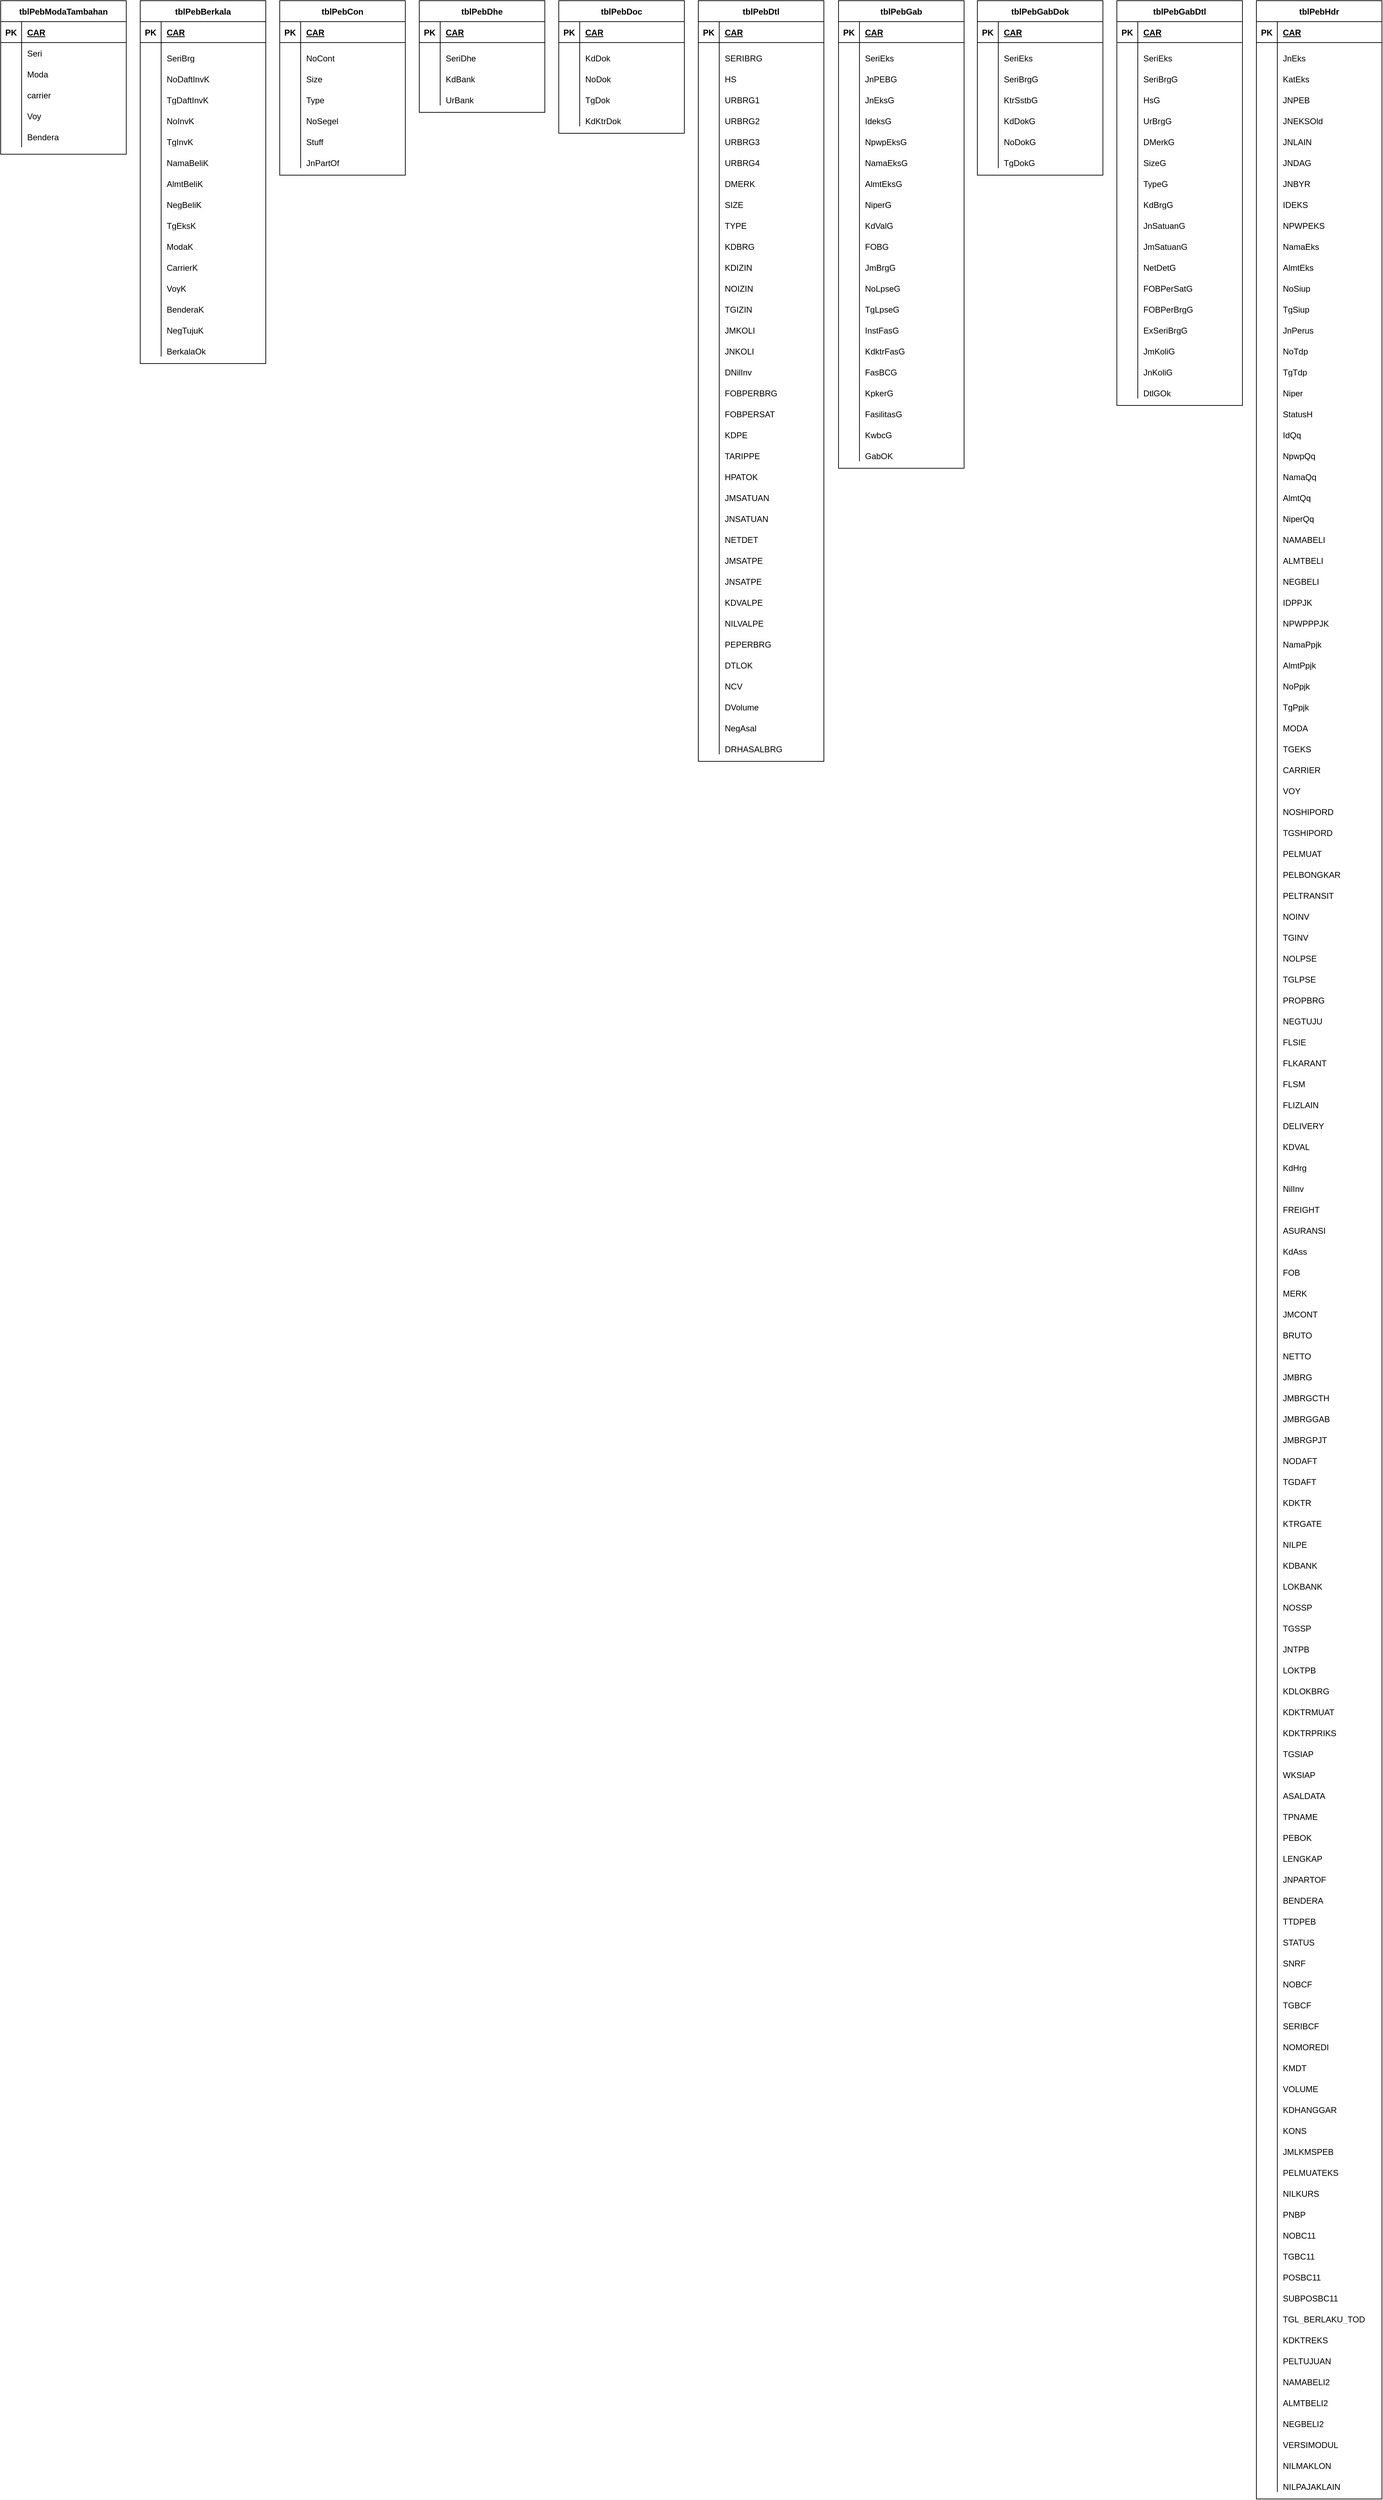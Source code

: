 <mxfile version="15.2.7" type="github">
  <diagram id="baU_Jcyu-7falfqehOVd" name="Page-1">
    <mxGraphModel dx="868" dy="412" grid="1" gridSize="10" guides="1" tooltips="1" connect="1" arrows="1" fold="1" page="1" pageScale="1" pageWidth="827" pageHeight="1169" math="0" shadow="0">
      <root>
        <mxCell id="0" />
        <mxCell id="1" parent="0" />
        <mxCell id="pGpdINTlfnwhLV8Ruurr-1" value="&#xa;  tblPebModaTambahan&#xa;" style="shape=table;startSize=30;container=1;collapsible=1;childLayout=tableLayout;fixedRows=1;rowLines=0;fontStyle=1;align=center;resizeLast=1;" vertex="1" parent="1">
          <mxGeometry x="40" y="40" width="180" height="220" as="geometry" />
        </mxCell>
        <mxCell id="pGpdINTlfnwhLV8Ruurr-2" value="" style="shape=partialRectangle;collapsible=0;dropTarget=0;pointerEvents=0;fillColor=none;top=0;left=0;bottom=1;right=0;points=[[0,0.5],[1,0.5]];portConstraint=eastwest;" vertex="1" parent="pGpdINTlfnwhLV8Ruurr-1">
          <mxGeometry y="30" width="180" height="30" as="geometry" />
        </mxCell>
        <mxCell id="pGpdINTlfnwhLV8Ruurr-3" value="PK" style="shape=partialRectangle;connectable=0;fillColor=none;top=0;left=0;bottom=0;right=0;fontStyle=1;overflow=hidden;" vertex="1" parent="pGpdINTlfnwhLV8Ruurr-2">
          <mxGeometry width="30" height="30" as="geometry" />
        </mxCell>
        <mxCell id="pGpdINTlfnwhLV8Ruurr-4" value="CAR" style="shape=partialRectangle;connectable=0;fillColor=none;top=0;left=0;bottom=0;right=0;align=left;spacingLeft=6;fontStyle=5;overflow=hidden;" vertex="1" parent="pGpdINTlfnwhLV8Ruurr-2">
          <mxGeometry x="30" width="150" height="30" as="geometry" />
        </mxCell>
        <mxCell id="pGpdINTlfnwhLV8Ruurr-5" value="" style="shape=partialRectangle;collapsible=0;dropTarget=0;pointerEvents=0;fillColor=none;top=0;left=0;bottom=0;right=0;points=[[0,0.5],[1,0.5]];portConstraint=eastwest;" vertex="1" parent="pGpdINTlfnwhLV8Ruurr-1">
          <mxGeometry y="60" width="180" height="30" as="geometry" />
        </mxCell>
        <mxCell id="pGpdINTlfnwhLV8Ruurr-6" value="" style="shape=partialRectangle;connectable=0;fillColor=none;top=0;left=0;bottom=0;right=0;editable=1;overflow=hidden;" vertex="1" parent="pGpdINTlfnwhLV8Ruurr-5">
          <mxGeometry width="30" height="30" as="geometry" />
        </mxCell>
        <mxCell id="pGpdINTlfnwhLV8Ruurr-7" value="Seri" style="shape=partialRectangle;connectable=0;fillColor=none;top=0;left=0;bottom=0;right=0;align=left;spacingLeft=6;overflow=hidden;" vertex="1" parent="pGpdINTlfnwhLV8Ruurr-5">
          <mxGeometry x="30" width="150" height="30" as="geometry" />
        </mxCell>
        <mxCell id="pGpdINTlfnwhLV8Ruurr-8" value="" style="shape=partialRectangle;collapsible=0;dropTarget=0;pointerEvents=0;fillColor=none;top=0;left=0;bottom=0;right=0;points=[[0,0.5],[1,0.5]];portConstraint=eastwest;" vertex="1" parent="pGpdINTlfnwhLV8Ruurr-1">
          <mxGeometry y="90" width="180" height="30" as="geometry" />
        </mxCell>
        <mxCell id="pGpdINTlfnwhLV8Ruurr-9" value="" style="shape=partialRectangle;connectable=0;fillColor=none;top=0;left=0;bottom=0;right=0;editable=1;overflow=hidden;" vertex="1" parent="pGpdINTlfnwhLV8Ruurr-8">
          <mxGeometry width="30" height="30" as="geometry" />
        </mxCell>
        <mxCell id="pGpdINTlfnwhLV8Ruurr-10" value="Moda" style="shape=partialRectangle;connectable=0;fillColor=none;top=0;left=0;bottom=0;right=0;align=left;spacingLeft=6;overflow=hidden;" vertex="1" parent="pGpdINTlfnwhLV8Ruurr-8">
          <mxGeometry x="30" width="150" height="30" as="geometry" />
        </mxCell>
        <mxCell id="pGpdINTlfnwhLV8Ruurr-11" value="" style="shape=partialRectangle;collapsible=0;dropTarget=0;pointerEvents=0;fillColor=none;top=0;left=0;bottom=0;right=0;points=[[0,0.5],[1,0.5]];portConstraint=eastwest;" vertex="1" parent="pGpdINTlfnwhLV8Ruurr-1">
          <mxGeometry y="120" width="180" height="30" as="geometry" />
        </mxCell>
        <mxCell id="pGpdINTlfnwhLV8Ruurr-12" value="" style="shape=partialRectangle;connectable=0;fillColor=none;top=0;left=0;bottom=0;right=0;editable=1;overflow=hidden;" vertex="1" parent="pGpdINTlfnwhLV8Ruurr-11">
          <mxGeometry width="30" height="30" as="geometry" />
        </mxCell>
        <mxCell id="pGpdINTlfnwhLV8Ruurr-13" value="carrier" style="shape=partialRectangle;connectable=0;fillColor=none;top=0;left=0;bottom=0;right=0;align=left;spacingLeft=6;overflow=hidden;" vertex="1" parent="pGpdINTlfnwhLV8Ruurr-11">
          <mxGeometry x="30" width="150" height="30" as="geometry" />
        </mxCell>
        <mxCell id="pGpdINTlfnwhLV8Ruurr-14" value="" style="shape=partialRectangle;collapsible=0;dropTarget=0;pointerEvents=0;fillColor=none;top=0;left=0;bottom=0;right=0;points=[[0,0.5],[1,0.5]];portConstraint=eastwest;" vertex="1" parent="pGpdINTlfnwhLV8Ruurr-1">
          <mxGeometry y="150" width="180" height="30" as="geometry" />
        </mxCell>
        <mxCell id="pGpdINTlfnwhLV8Ruurr-15" value="" style="shape=partialRectangle;connectable=0;fillColor=none;top=0;left=0;bottom=0;right=0;editable=1;overflow=hidden;" vertex="1" parent="pGpdINTlfnwhLV8Ruurr-14">
          <mxGeometry width="30" height="30" as="geometry" />
        </mxCell>
        <mxCell id="pGpdINTlfnwhLV8Ruurr-16" value="Voy" style="shape=partialRectangle;connectable=0;fillColor=none;top=0;left=0;bottom=0;right=0;align=left;spacingLeft=6;overflow=hidden;" vertex="1" parent="pGpdINTlfnwhLV8Ruurr-14">
          <mxGeometry x="30" width="150" height="30" as="geometry" />
        </mxCell>
        <mxCell id="pGpdINTlfnwhLV8Ruurr-17" value="" style="shape=partialRectangle;collapsible=0;dropTarget=0;pointerEvents=0;fillColor=none;top=0;left=0;bottom=0;right=0;points=[[0,0.5],[1,0.5]];portConstraint=eastwest;" vertex="1" parent="pGpdINTlfnwhLV8Ruurr-1">
          <mxGeometry y="180" width="180" height="30" as="geometry" />
        </mxCell>
        <mxCell id="pGpdINTlfnwhLV8Ruurr-18" value="" style="shape=partialRectangle;connectable=0;fillColor=none;top=0;left=0;bottom=0;right=0;editable=1;overflow=hidden;" vertex="1" parent="pGpdINTlfnwhLV8Ruurr-17">
          <mxGeometry width="30" height="30" as="geometry" />
        </mxCell>
        <mxCell id="pGpdINTlfnwhLV8Ruurr-19" value="Bendera" style="shape=partialRectangle;connectable=0;fillColor=none;top=0;left=0;bottom=0;right=0;align=left;spacingLeft=6;overflow=hidden;" vertex="1" parent="pGpdINTlfnwhLV8Ruurr-17">
          <mxGeometry x="30" width="150" height="30" as="geometry" />
        </mxCell>
        <mxCell id="pGpdINTlfnwhLV8Ruurr-23" value="&#xa;  tblPebBerkala&#xa;" style="shape=table;startSize=30;container=1;collapsible=1;childLayout=tableLayout;fixedRows=1;rowLines=0;fontStyle=1;align=center;resizeLast=1;" vertex="1" parent="1">
          <mxGeometry x="240" y="40" width="180" height="520" as="geometry" />
        </mxCell>
        <mxCell id="pGpdINTlfnwhLV8Ruurr-24" value="" style="shape=partialRectangle;collapsible=0;dropTarget=0;pointerEvents=0;fillColor=none;top=0;left=0;bottom=1;right=0;points=[[0,0.5],[1,0.5]];portConstraint=eastwest;" vertex="1" parent="pGpdINTlfnwhLV8Ruurr-23">
          <mxGeometry y="30" width="180" height="30" as="geometry" />
        </mxCell>
        <mxCell id="pGpdINTlfnwhLV8Ruurr-25" value="PK" style="shape=partialRectangle;connectable=0;fillColor=none;top=0;left=0;bottom=0;right=0;fontStyle=1;overflow=hidden;" vertex="1" parent="pGpdINTlfnwhLV8Ruurr-24">
          <mxGeometry width="30" height="30" as="geometry" />
        </mxCell>
        <mxCell id="pGpdINTlfnwhLV8Ruurr-26" value="CAR" style="shape=partialRectangle;connectable=0;fillColor=none;top=0;left=0;bottom=0;right=0;align=left;spacingLeft=6;fontStyle=5;overflow=hidden;" vertex="1" parent="pGpdINTlfnwhLV8Ruurr-24">
          <mxGeometry x="30" width="150" height="30" as="geometry" />
        </mxCell>
        <mxCell id="pGpdINTlfnwhLV8Ruurr-27" value="" style="shape=partialRectangle;collapsible=0;dropTarget=0;pointerEvents=0;fillColor=none;top=0;left=0;bottom=0;right=0;points=[[0,0.5],[1,0.5]];portConstraint=eastwest;" vertex="1" parent="pGpdINTlfnwhLV8Ruurr-23">
          <mxGeometry y="60" width="180" height="30" as="geometry" />
        </mxCell>
        <mxCell id="pGpdINTlfnwhLV8Ruurr-28" value="" style="shape=partialRectangle;connectable=0;fillColor=none;top=0;left=0;bottom=0;right=0;editable=1;overflow=hidden;" vertex="1" parent="pGpdINTlfnwhLV8Ruurr-27">
          <mxGeometry width="30" height="30" as="geometry" />
        </mxCell>
        <mxCell id="pGpdINTlfnwhLV8Ruurr-29" value="&#xa;  SeriBrg&#xa;" style="shape=partialRectangle;connectable=0;fillColor=none;top=0;left=0;bottom=0;right=0;align=left;spacingLeft=6;overflow=hidden;" vertex="1" parent="pGpdINTlfnwhLV8Ruurr-27">
          <mxGeometry x="30" width="150" height="30" as="geometry" />
        </mxCell>
        <mxCell id="pGpdINTlfnwhLV8Ruurr-30" value="" style="shape=partialRectangle;collapsible=0;dropTarget=0;pointerEvents=0;fillColor=none;top=0;left=0;bottom=0;right=0;points=[[0,0.5],[1,0.5]];portConstraint=eastwest;" vertex="1" parent="pGpdINTlfnwhLV8Ruurr-23">
          <mxGeometry y="90" width="180" height="30" as="geometry" />
        </mxCell>
        <mxCell id="pGpdINTlfnwhLV8Ruurr-31" value="" style="shape=partialRectangle;connectable=0;fillColor=none;top=0;left=0;bottom=0;right=0;editable=1;overflow=hidden;" vertex="1" parent="pGpdINTlfnwhLV8Ruurr-30">
          <mxGeometry width="30" height="30" as="geometry" />
        </mxCell>
        <mxCell id="pGpdINTlfnwhLV8Ruurr-32" value="&#xa;  NoDaftInvK&#xa;" style="shape=partialRectangle;connectable=0;fillColor=none;top=0;left=0;bottom=0;right=0;align=left;spacingLeft=6;overflow=hidden;" vertex="1" parent="pGpdINTlfnwhLV8Ruurr-30">
          <mxGeometry x="30" width="150" height="30" as="geometry" />
        </mxCell>
        <mxCell id="pGpdINTlfnwhLV8Ruurr-33" value="" style="shape=partialRectangle;collapsible=0;dropTarget=0;pointerEvents=0;fillColor=none;top=0;left=0;bottom=0;right=0;points=[[0,0.5],[1,0.5]];portConstraint=eastwest;" vertex="1" parent="pGpdINTlfnwhLV8Ruurr-23">
          <mxGeometry y="120" width="180" height="30" as="geometry" />
        </mxCell>
        <mxCell id="pGpdINTlfnwhLV8Ruurr-34" value="" style="shape=partialRectangle;connectable=0;fillColor=none;top=0;left=0;bottom=0;right=0;editable=1;overflow=hidden;" vertex="1" parent="pGpdINTlfnwhLV8Ruurr-33">
          <mxGeometry width="30" height="30" as="geometry" />
        </mxCell>
        <mxCell id="pGpdINTlfnwhLV8Ruurr-35" value="&#xa;  TgDaftInvK&#xa;" style="shape=partialRectangle;connectable=0;fillColor=none;top=0;left=0;bottom=0;right=0;align=left;spacingLeft=6;overflow=hidden;" vertex="1" parent="pGpdINTlfnwhLV8Ruurr-33">
          <mxGeometry x="30" width="150" height="30" as="geometry" />
        </mxCell>
        <mxCell id="pGpdINTlfnwhLV8Ruurr-36" value="" style="shape=partialRectangle;collapsible=0;dropTarget=0;pointerEvents=0;fillColor=none;top=0;left=0;bottom=0;right=0;points=[[0,0.5],[1,0.5]];portConstraint=eastwest;" vertex="1" parent="pGpdINTlfnwhLV8Ruurr-23">
          <mxGeometry y="150" width="180" height="30" as="geometry" />
        </mxCell>
        <mxCell id="pGpdINTlfnwhLV8Ruurr-37" value="" style="shape=partialRectangle;connectable=0;fillColor=none;top=0;left=0;bottom=0;right=0;editable=1;overflow=hidden;" vertex="1" parent="pGpdINTlfnwhLV8Ruurr-36">
          <mxGeometry width="30" height="30" as="geometry" />
        </mxCell>
        <mxCell id="pGpdINTlfnwhLV8Ruurr-38" value="&#xa;  NoInvK&#xa;" style="shape=partialRectangle;connectable=0;fillColor=none;top=0;left=0;bottom=0;right=0;align=left;spacingLeft=6;overflow=hidden;" vertex="1" parent="pGpdINTlfnwhLV8Ruurr-36">
          <mxGeometry x="30" width="150" height="30" as="geometry" />
        </mxCell>
        <mxCell id="pGpdINTlfnwhLV8Ruurr-39" value="" style="shape=partialRectangle;collapsible=0;dropTarget=0;pointerEvents=0;fillColor=none;top=0;left=0;bottom=0;right=0;points=[[0,0.5],[1,0.5]];portConstraint=eastwest;" vertex="1" parent="pGpdINTlfnwhLV8Ruurr-23">
          <mxGeometry y="180" width="180" height="30" as="geometry" />
        </mxCell>
        <mxCell id="pGpdINTlfnwhLV8Ruurr-40" value="" style="shape=partialRectangle;connectable=0;fillColor=none;top=0;left=0;bottom=0;right=0;editable=1;overflow=hidden;" vertex="1" parent="pGpdINTlfnwhLV8Ruurr-39">
          <mxGeometry width="30" height="30" as="geometry" />
        </mxCell>
        <mxCell id="pGpdINTlfnwhLV8Ruurr-41" value="&#xa;  TgInvK&#xa;" style="shape=partialRectangle;connectable=0;fillColor=none;top=0;left=0;bottom=0;right=0;align=left;spacingLeft=6;overflow=hidden;" vertex="1" parent="pGpdINTlfnwhLV8Ruurr-39">
          <mxGeometry x="30" width="150" height="30" as="geometry" />
        </mxCell>
        <mxCell id="pGpdINTlfnwhLV8Ruurr-42" value="" style="shape=partialRectangle;collapsible=0;dropTarget=0;pointerEvents=0;fillColor=none;top=0;left=0;bottom=0;right=0;points=[[0,0.5],[1,0.5]];portConstraint=eastwest;" vertex="1" parent="pGpdINTlfnwhLV8Ruurr-23">
          <mxGeometry y="210" width="180" height="30" as="geometry" />
        </mxCell>
        <mxCell id="pGpdINTlfnwhLV8Ruurr-43" value="" style="shape=partialRectangle;connectable=0;fillColor=none;top=0;left=0;bottom=0;right=0;editable=1;overflow=hidden;" vertex="1" parent="pGpdINTlfnwhLV8Ruurr-42">
          <mxGeometry width="30" height="30" as="geometry" />
        </mxCell>
        <mxCell id="pGpdINTlfnwhLV8Ruurr-44" value="&#xa;  NamaBeliK&#xa;" style="shape=partialRectangle;connectable=0;fillColor=none;top=0;left=0;bottom=0;right=0;align=left;spacingLeft=6;overflow=hidden;" vertex="1" parent="pGpdINTlfnwhLV8Ruurr-42">
          <mxGeometry x="30" width="150" height="30" as="geometry" />
        </mxCell>
        <mxCell id="pGpdINTlfnwhLV8Ruurr-45" value="" style="shape=partialRectangle;collapsible=0;dropTarget=0;pointerEvents=0;fillColor=none;top=0;left=0;bottom=0;right=0;points=[[0,0.5],[1,0.5]];portConstraint=eastwest;" vertex="1" parent="pGpdINTlfnwhLV8Ruurr-23">
          <mxGeometry y="240" width="180" height="30" as="geometry" />
        </mxCell>
        <mxCell id="pGpdINTlfnwhLV8Ruurr-46" value="" style="shape=partialRectangle;connectable=0;fillColor=none;top=0;left=0;bottom=0;right=0;editable=1;overflow=hidden;" vertex="1" parent="pGpdINTlfnwhLV8Ruurr-45">
          <mxGeometry width="30" height="30" as="geometry" />
        </mxCell>
        <mxCell id="pGpdINTlfnwhLV8Ruurr-47" value="&#xa;  AlmtBeliK&#xa;" style="shape=partialRectangle;connectable=0;fillColor=none;top=0;left=0;bottom=0;right=0;align=left;spacingLeft=6;overflow=hidden;" vertex="1" parent="pGpdINTlfnwhLV8Ruurr-45">
          <mxGeometry x="30" width="150" height="30" as="geometry" />
        </mxCell>
        <mxCell id="pGpdINTlfnwhLV8Ruurr-48" value="" style="shape=partialRectangle;collapsible=0;dropTarget=0;pointerEvents=0;fillColor=none;top=0;left=0;bottom=0;right=0;points=[[0,0.5],[1,0.5]];portConstraint=eastwest;" vertex="1" parent="pGpdINTlfnwhLV8Ruurr-23">
          <mxGeometry y="270" width="180" height="30" as="geometry" />
        </mxCell>
        <mxCell id="pGpdINTlfnwhLV8Ruurr-49" value="" style="shape=partialRectangle;connectable=0;fillColor=none;top=0;left=0;bottom=0;right=0;editable=1;overflow=hidden;" vertex="1" parent="pGpdINTlfnwhLV8Ruurr-48">
          <mxGeometry width="30" height="30" as="geometry" />
        </mxCell>
        <mxCell id="pGpdINTlfnwhLV8Ruurr-50" value="&#xa;  NegBeliK&#xa;" style="shape=partialRectangle;connectable=0;fillColor=none;top=0;left=0;bottom=0;right=0;align=left;spacingLeft=6;overflow=hidden;" vertex="1" parent="pGpdINTlfnwhLV8Ruurr-48">
          <mxGeometry x="30" width="150" height="30" as="geometry" />
        </mxCell>
        <mxCell id="pGpdINTlfnwhLV8Ruurr-51" value="" style="shape=partialRectangle;collapsible=0;dropTarget=0;pointerEvents=0;fillColor=none;top=0;left=0;bottom=0;right=0;points=[[0,0.5],[1,0.5]];portConstraint=eastwest;" vertex="1" parent="pGpdINTlfnwhLV8Ruurr-23">
          <mxGeometry y="300" width="180" height="30" as="geometry" />
        </mxCell>
        <mxCell id="pGpdINTlfnwhLV8Ruurr-52" value="" style="shape=partialRectangle;connectable=0;fillColor=none;top=0;left=0;bottom=0;right=0;editable=1;overflow=hidden;" vertex="1" parent="pGpdINTlfnwhLV8Ruurr-51">
          <mxGeometry width="30" height="30" as="geometry" />
        </mxCell>
        <mxCell id="pGpdINTlfnwhLV8Ruurr-53" value="&#xa;  TgEksK&#xa;" style="shape=partialRectangle;connectable=0;fillColor=none;top=0;left=0;bottom=0;right=0;align=left;spacingLeft=6;overflow=hidden;" vertex="1" parent="pGpdINTlfnwhLV8Ruurr-51">
          <mxGeometry x="30" width="150" height="30" as="geometry" />
        </mxCell>
        <mxCell id="pGpdINTlfnwhLV8Ruurr-54" value="" style="shape=partialRectangle;collapsible=0;dropTarget=0;pointerEvents=0;fillColor=none;top=0;left=0;bottom=0;right=0;points=[[0,0.5],[1,0.5]];portConstraint=eastwest;" vertex="1" parent="pGpdINTlfnwhLV8Ruurr-23">
          <mxGeometry y="330" width="180" height="30" as="geometry" />
        </mxCell>
        <mxCell id="pGpdINTlfnwhLV8Ruurr-55" value="" style="shape=partialRectangle;connectable=0;fillColor=none;top=0;left=0;bottom=0;right=0;editable=1;overflow=hidden;" vertex="1" parent="pGpdINTlfnwhLV8Ruurr-54">
          <mxGeometry width="30" height="30" as="geometry" />
        </mxCell>
        <mxCell id="pGpdINTlfnwhLV8Ruurr-56" value="&#xa;  ModaK&#xa;" style="shape=partialRectangle;connectable=0;fillColor=none;top=0;left=0;bottom=0;right=0;align=left;spacingLeft=6;overflow=hidden;" vertex="1" parent="pGpdINTlfnwhLV8Ruurr-54">
          <mxGeometry x="30" width="150" height="30" as="geometry" />
        </mxCell>
        <mxCell id="pGpdINTlfnwhLV8Ruurr-57" value="" style="shape=partialRectangle;collapsible=0;dropTarget=0;pointerEvents=0;fillColor=none;top=0;left=0;bottom=0;right=0;points=[[0,0.5],[1,0.5]];portConstraint=eastwest;" vertex="1" parent="pGpdINTlfnwhLV8Ruurr-23">
          <mxGeometry y="360" width="180" height="30" as="geometry" />
        </mxCell>
        <mxCell id="pGpdINTlfnwhLV8Ruurr-58" value="" style="shape=partialRectangle;connectable=0;fillColor=none;top=0;left=0;bottom=0;right=0;editable=1;overflow=hidden;" vertex="1" parent="pGpdINTlfnwhLV8Ruurr-57">
          <mxGeometry width="30" height="30" as="geometry" />
        </mxCell>
        <mxCell id="pGpdINTlfnwhLV8Ruurr-59" value="&#xa;  CarrierK&#xa;" style="shape=partialRectangle;connectable=0;fillColor=none;top=0;left=0;bottom=0;right=0;align=left;spacingLeft=6;overflow=hidden;" vertex="1" parent="pGpdINTlfnwhLV8Ruurr-57">
          <mxGeometry x="30" width="150" height="30" as="geometry" />
        </mxCell>
        <mxCell id="pGpdINTlfnwhLV8Ruurr-60" value="" style="shape=partialRectangle;collapsible=0;dropTarget=0;pointerEvents=0;fillColor=none;top=0;left=0;bottom=0;right=0;points=[[0,0.5],[1,0.5]];portConstraint=eastwest;" vertex="1" parent="pGpdINTlfnwhLV8Ruurr-23">
          <mxGeometry y="390" width="180" height="30" as="geometry" />
        </mxCell>
        <mxCell id="pGpdINTlfnwhLV8Ruurr-61" value="" style="shape=partialRectangle;connectable=0;fillColor=none;top=0;left=0;bottom=0;right=0;editable=1;overflow=hidden;" vertex="1" parent="pGpdINTlfnwhLV8Ruurr-60">
          <mxGeometry width="30" height="30" as="geometry" />
        </mxCell>
        <mxCell id="pGpdINTlfnwhLV8Ruurr-62" value="&#xa;  VoyK&#xa;" style="shape=partialRectangle;connectable=0;fillColor=none;top=0;left=0;bottom=0;right=0;align=left;spacingLeft=6;overflow=hidden;" vertex="1" parent="pGpdINTlfnwhLV8Ruurr-60">
          <mxGeometry x="30" width="150" height="30" as="geometry" />
        </mxCell>
        <mxCell id="pGpdINTlfnwhLV8Ruurr-63" value="" style="shape=partialRectangle;collapsible=0;dropTarget=0;pointerEvents=0;fillColor=none;top=0;left=0;bottom=0;right=0;points=[[0,0.5],[1,0.5]];portConstraint=eastwest;" vertex="1" parent="pGpdINTlfnwhLV8Ruurr-23">
          <mxGeometry y="420" width="180" height="30" as="geometry" />
        </mxCell>
        <mxCell id="pGpdINTlfnwhLV8Ruurr-64" value="" style="shape=partialRectangle;connectable=0;fillColor=none;top=0;left=0;bottom=0;right=0;editable=1;overflow=hidden;" vertex="1" parent="pGpdINTlfnwhLV8Ruurr-63">
          <mxGeometry width="30" height="30" as="geometry" />
        </mxCell>
        <mxCell id="pGpdINTlfnwhLV8Ruurr-65" value="&#xa;  BenderaK&#xa;" style="shape=partialRectangle;connectable=0;fillColor=none;top=0;left=0;bottom=0;right=0;align=left;spacingLeft=6;overflow=hidden;" vertex="1" parent="pGpdINTlfnwhLV8Ruurr-63">
          <mxGeometry x="30" width="150" height="30" as="geometry" />
        </mxCell>
        <mxCell id="pGpdINTlfnwhLV8Ruurr-66" value="" style="shape=partialRectangle;collapsible=0;dropTarget=0;pointerEvents=0;fillColor=none;top=0;left=0;bottom=0;right=0;points=[[0,0.5],[1,0.5]];portConstraint=eastwest;" vertex="1" parent="pGpdINTlfnwhLV8Ruurr-23">
          <mxGeometry y="450" width="180" height="30" as="geometry" />
        </mxCell>
        <mxCell id="pGpdINTlfnwhLV8Ruurr-67" value="" style="shape=partialRectangle;connectable=0;fillColor=none;top=0;left=0;bottom=0;right=0;editable=1;overflow=hidden;" vertex="1" parent="pGpdINTlfnwhLV8Ruurr-66">
          <mxGeometry width="30" height="30" as="geometry" />
        </mxCell>
        <mxCell id="pGpdINTlfnwhLV8Ruurr-68" value="&#xa;  NegTujuK&#xa;" style="shape=partialRectangle;connectable=0;fillColor=none;top=0;left=0;bottom=0;right=0;align=left;spacingLeft=6;overflow=hidden;" vertex="1" parent="pGpdINTlfnwhLV8Ruurr-66">
          <mxGeometry x="30" width="150" height="30" as="geometry" />
        </mxCell>
        <mxCell id="pGpdINTlfnwhLV8Ruurr-69" value="" style="shape=partialRectangle;collapsible=0;dropTarget=0;pointerEvents=0;fillColor=none;top=0;left=0;bottom=0;right=0;points=[[0,0.5],[1,0.5]];portConstraint=eastwest;" vertex="1" parent="pGpdINTlfnwhLV8Ruurr-23">
          <mxGeometry y="480" width="180" height="30" as="geometry" />
        </mxCell>
        <mxCell id="pGpdINTlfnwhLV8Ruurr-70" value="" style="shape=partialRectangle;connectable=0;fillColor=none;top=0;left=0;bottom=0;right=0;editable=1;overflow=hidden;" vertex="1" parent="pGpdINTlfnwhLV8Ruurr-69">
          <mxGeometry width="30" height="30" as="geometry" />
        </mxCell>
        <mxCell id="pGpdINTlfnwhLV8Ruurr-71" value="&#xa;  BerkalaOk&#xa;" style="shape=partialRectangle;connectable=0;fillColor=none;top=0;left=0;bottom=0;right=0;align=left;spacingLeft=6;overflow=hidden;" vertex="1" parent="pGpdINTlfnwhLV8Ruurr-69">
          <mxGeometry x="30" width="150" height="30" as="geometry" />
        </mxCell>
        <mxCell id="pGpdINTlfnwhLV8Ruurr-72" value="&#xa;  tblPebCon&#xa;" style="shape=table;startSize=30;container=1;collapsible=1;childLayout=tableLayout;fixedRows=1;rowLines=0;fontStyle=1;align=center;resizeLast=1;" vertex="1" parent="1">
          <mxGeometry x="440" y="40" width="180" height="250" as="geometry" />
        </mxCell>
        <mxCell id="pGpdINTlfnwhLV8Ruurr-73" value="" style="shape=partialRectangle;collapsible=0;dropTarget=0;pointerEvents=0;fillColor=none;top=0;left=0;bottom=1;right=0;points=[[0,0.5],[1,0.5]];portConstraint=eastwest;" vertex="1" parent="pGpdINTlfnwhLV8Ruurr-72">
          <mxGeometry y="30" width="180" height="30" as="geometry" />
        </mxCell>
        <mxCell id="pGpdINTlfnwhLV8Ruurr-74" value="PK" style="shape=partialRectangle;connectable=0;fillColor=none;top=0;left=0;bottom=0;right=0;fontStyle=1;overflow=hidden;" vertex="1" parent="pGpdINTlfnwhLV8Ruurr-73">
          <mxGeometry width="30" height="30" as="geometry" />
        </mxCell>
        <mxCell id="pGpdINTlfnwhLV8Ruurr-75" value="CAR" style="shape=partialRectangle;connectable=0;fillColor=none;top=0;left=0;bottom=0;right=0;align=left;spacingLeft=6;fontStyle=5;overflow=hidden;" vertex="1" parent="pGpdINTlfnwhLV8Ruurr-73">
          <mxGeometry x="30" width="150" height="30" as="geometry" />
        </mxCell>
        <mxCell id="pGpdINTlfnwhLV8Ruurr-76" value="" style="shape=partialRectangle;collapsible=0;dropTarget=0;pointerEvents=0;fillColor=none;top=0;left=0;bottom=0;right=0;points=[[0,0.5],[1,0.5]];portConstraint=eastwest;" vertex="1" parent="pGpdINTlfnwhLV8Ruurr-72">
          <mxGeometry y="60" width="180" height="30" as="geometry" />
        </mxCell>
        <mxCell id="pGpdINTlfnwhLV8Ruurr-77" value="" style="shape=partialRectangle;connectable=0;fillColor=none;top=0;left=0;bottom=0;right=0;editable=1;overflow=hidden;" vertex="1" parent="pGpdINTlfnwhLV8Ruurr-76">
          <mxGeometry width="30" height="30" as="geometry" />
        </mxCell>
        <mxCell id="pGpdINTlfnwhLV8Ruurr-78" value="&#xa;  NoCont&#xa;" style="shape=partialRectangle;connectable=0;fillColor=none;top=0;left=0;bottom=0;right=0;align=left;spacingLeft=6;overflow=hidden;" vertex="1" parent="pGpdINTlfnwhLV8Ruurr-76">
          <mxGeometry x="30" width="150" height="30" as="geometry" />
        </mxCell>
        <mxCell id="pGpdINTlfnwhLV8Ruurr-79" value="" style="shape=partialRectangle;collapsible=0;dropTarget=0;pointerEvents=0;fillColor=none;top=0;left=0;bottom=0;right=0;points=[[0,0.5],[1,0.5]];portConstraint=eastwest;" vertex="1" parent="pGpdINTlfnwhLV8Ruurr-72">
          <mxGeometry y="90" width="180" height="30" as="geometry" />
        </mxCell>
        <mxCell id="pGpdINTlfnwhLV8Ruurr-80" value="" style="shape=partialRectangle;connectable=0;fillColor=none;top=0;left=0;bottom=0;right=0;editable=1;overflow=hidden;" vertex="1" parent="pGpdINTlfnwhLV8Ruurr-79">
          <mxGeometry width="30" height="30" as="geometry" />
        </mxCell>
        <mxCell id="pGpdINTlfnwhLV8Ruurr-81" value="&#xa;  Size&#xa;" style="shape=partialRectangle;connectable=0;fillColor=none;top=0;left=0;bottom=0;right=0;align=left;spacingLeft=6;overflow=hidden;" vertex="1" parent="pGpdINTlfnwhLV8Ruurr-79">
          <mxGeometry x="30" width="150" height="30" as="geometry" />
        </mxCell>
        <mxCell id="pGpdINTlfnwhLV8Ruurr-82" value="" style="shape=partialRectangle;collapsible=0;dropTarget=0;pointerEvents=0;fillColor=none;top=0;left=0;bottom=0;right=0;points=[[0,0.5],[1,0.5]];portConstraint=eastwest;" vertex="1" parent="pGpdINTlfnwhLV8Ruurr-72">
          <mxGeometry y="120" width="180" height="30" as="geometry" />
        </mxCell>
        <mxCell id="pGpdINTlfnwhLV8Ruurr-83" value="" style="shape=partialRectangle;connectable=0;fillColor=none;top=0;left=0;bottom=0;right=0;editable=1;overflow=hidden;" vertex="1" parent="pGpdINTlfnwhLV8Ruurr-82">
          <mxGeometry width="30" height="30" as="geometry" />
        </mxCell>
        <mxCell id="pGpdINTlfnwhLV8Ruurr-84" value="&#xa;  Type&#xa;" style="shape=partialRectangle;connectable=0;fillColor=none;top=0;left=0;bottom=0;right=0;align=left;spacingLeft=6;overflow=hidden;" vertex="1" parent="pGpdINTlfnwhLV8Ruurr-82">
          <mxGeometry x="30" width="150" height="30" as="geometry" />
        </mxCell>
        <mxCell id="pGpdINTlfnwhLV8Ruurr-85" value="" style="shape=partialRectangle;collapsible=0;dropTarget=0;pointerEvents=0;fillColor=none;top=0;left=0;bottom=0;right=0;points=[[0,0.5],[1,0.5]];portConstraint=eastwest;" vertex="1" parent="pGpdINTlfnwhLV8Ruurr-72">
          <mxGeometry y="150" width="180" height="30" as="geometry" />
        </mxCell>
        <mxCell id="pGpdINTlfnwhLV8Ruurr-86" value="" style="shape=partialRectangle;connectable=0;fillColor=none;top=0;left=0;bottom=0;right=0;editable=1;overflow=hidden;" vertex="1" parent="pGpdINTlfnwhLV8Ruurr-85">
          <mxGeometry width="30" height="30" as="geometry" />
        </mxCell>
        <mxCell id="pGpdINTlfnwhLV8Ruurr-87" value="&#xa;  NoSegel&#xa;" style="shape=partialRectangle;connectable=0;fillColor=none;top=0;left=0;bottom=0;right=0;align=left;spacingLeft=6;overflow=hidden;" vertex="1" parent="pGpdINTlfnwhLV8Ruurr-85">
          <mxGeometry x="30" width="150" height="30" as="geometry" />
        </mxCell>
        <mxCell id="pGpdINTlfnwhLV8Ruurr-88" value="" style="shape=partialRectangle;collapsible=0;dropTarget=0;pointerEvents=0;fillColor=none;top=0;left=0;bottom=0;right=0;points=[[0,0.5],[1,0.5]];portConstraint=eastwest;" vertex="1" parent="pGpdINTlfnwhLV8Ruurr-72">
          <mxGeometry y="180" width="180" height="30" as="geometry" />
        </mxCell>
        <mxCell id="pGpdINTlfnwhLV8Ruurr-89" value="" style="shape=partialRectangle;connectable=0;fillColor=none;top=0;left=0;bottom=0;right=0;editable=1;overflow=hidden;" vertex="1" parent="pGpdINTlfnwhLV8Ruurr-88">
          <mxGeometry width="30" height="30" as="geometry" />
        </mxCell>
        <mxCell id="pGpdINTlfnwhLV8Ruurr-90" value="&#xa;  Stuff&#xa;" style="shape=partialRectangle;connectable=0;fillColor=none;top=0;left=0;bottom=0;right=0;align=left;spacingLeft=6;overflow=hidden;" vertex="1" parent="pGpdINTlfnwhLV8Ruurr-88">
          <mxGeometry x="30" width="150" height="30" as="geometry" />
        </mxCell>
        <mxCell id="pGpdINTlfnwhLV8Ruurr-91" value="" style="shape=partialRectangle;collapsible=0;dropTarget=0;pointerEvents=0;fillColor=none;top=0;left=0;bottom=0;right=0;points=[[0,0.5],[1,0.5]];portConstraint=eastwest;" vertex="1" parent="pGpdINTlfnwhLV8Ruurr-72">
          <mxGeometry y="210" width="180" height="30" as="geometry" />
        </mxCell>
        <mxCell id="pGpdINTlfnwhLV8Ruurr-92" value="" style="shape=partialRectangle;connectable=0;fillColor=none;top=0;left=0;bottom=0;right=0;editable=1;overflow=hidden;" vertex="1" parent="pGpdINTlfnwhLV8Ruurr-91">
          <mxGeometry width="30" height="30" as="geometry" />
        </mxCell>
        <mxCell id="pGpdINTlfnwhLV8Ruurr-93" value="&#xa;  JnPartOf&#xa;" style="shape=partialRectangle;connectable=0;fillColor=none;top=0;left=0;bottom=0;right=0;align=left;spacingLeft=6;overflow=hidden;" vertex="1" parent="pGpdINTlfnwhLV8Ruurr-91">
          <mxGeometry x="30" width="150" height="30" as="geometry" />
        </mxCell>
        <mxCell id="pGpdINTlfnwhLV8Ruurr-94" value="&#xa;  tblPebDhe&#xa;" style="shape=table;startSize=30;container=1;collapsible=1;childLayout=tableLayout;fixedRows=1;rowLines=0;fontStyle=1;align=center;resizeLast=1;" vertex="1" parent="1">
          <mxGeometry x="640" y="40" width="180" height="160" as="geometry" />
        </mxCell>
        <mxCell id="pGpdINTlfnwhLV8Ruurr-95" value="" style="shape=partialRectangle;collapsible=0;dropTarget=0;pointerEvents=0;fillColor=none;top=0;left=0;bottom=1;right=0;points=[[0,0.5],[1,0.5]];portConstraint=eastwest;" vertex="1" parent="pGpdINTlfnwhLV8Ruurr-94">
          <mxGeometry y="30" width="180" height="30" as="geometry" />
        </mxCell>
        <mxCell id="pGpdINTlfnwhLV8Ruurr-96" value="PK" style="shape=partialRectangle;connectable=0;fillColor=none;top=0;left=0;bottom=0;right=0;fontStyle=1;overflow=hidden;" vertex="1" parent="pGpdINTlfnwhLV8Ruurr-95">
          <mxGeometry width="30" height="30" as="geometry" />
        </mxCell>
        <mxCell id="pGpdINTlfnwhLV8Ruurr-97" value="CAR" style="shape=partialRectangle;connectable=0;fillColor=none;top=0;left=0;bottom=0;right=0;align=left;spacingLeft=6;fontStyle=5;overflow=hidden;" vertex="1" parent="pGpdINTlfnwhLV8Ruurr-95">
          <mxGeometry x="30" width="150" height="30" as="geometry" />
        </mxCell>
        <mxCell id="pGpdINTlfnwhLV8Ruurr-98" value="" style="shape=partialRectangle;collapsible=0;dropTarget=0;pointerEvents=0;fillColor=none;top=0;left=0;bottom=0;right=0;points=[[0,0.5],[1,0.5]];portConstraint=eastwest;" vertex="1" parent="pGpdINTlfnwhLV8Ruurr-94">
          <mxGeometry y="60" width="180" height="30" as="geometry" />
        </mxCell>
        <mxCell id="pGpdINTlfnwhLV8Ruurr-99" value="" style="shape=partialRectangle;connectable=0;fillColor=none;top=0;left=0;bottom=0;right=0;editable=1;overflow=hidden;" vertex="1" parent="pGpdINTlfnwhLV8Ruurr-98">
          <mxGeometry width="30" height="30" as="geometry" />
        </mxCell>
        <mxCell id="pGpdINTlfnwhLV8Ruurr-100" value="&#xa;  SeriDhe&#xa;" style="shape=partialRectangle;connectable=0;fillColor=none;top=0;left=0;bottom=0;right=0;align=left;spacingLeft=6;overflow=hidden;" vertex="1" parent="pGpdINTlfnwhLV8Ruurr-98">
          <mxGeometry x="30" width="150" height="30" as="geometry" />
        </mxCell>
        <mxCell id="pGpdINTlfnwhLV8Ruurr-101" value="" style="shape=partialRectangle;collapsible=0;dropTarget=0;pointerEvents=0;fillColor=none;top=0;left=0;bottom=0;right=0;points=[[0,0.5],[1,0.5]];portConstraint=eastwest;" vertex="1" parent="pGpdINTlfnwhLV8Ruurr-94">
          <mxGeometry y="90" width="180" height="30" as="geometry" />
        </mxCell>
        <mxCell id="pGpdINTlfnwhLV8Ruurr-102" value="" style="shape=partialRectangle;connectable=0;fillColor=none;top=0;left=0;bottom=0;right=0;editable=1;overflow=hidden;" vertex="1" parent="pGpdINTlfnwhLV8Ruurr-101">
          <mxGeometry width="30" height="30" as="geometry" />
        </mxCell>
        <mxCell id="pGpdINTlfnwhLV8Ruurr-103" value="&#xa;  KdBank&#xa;" style="shape=partialRectangle;connectable=0;fillColor=none;top=0;left=0;bottom=0;right=0;align=left;spacingLeft=6;overflow=hidden;" vertex="1" parent="pGpdINTlfnwhLV8Ruurr-101">
          <mxGeometry x="30" width="150" height="30" as="geometry" />
        </mxCell>
        <mxCell id="pGpdINTlfnwhLV8Ruurr-104" value="" style="shape=partialRectangle;collapsible=0;dropTarget=0;pointerEvents=0;fillColor=none;top=0;left=0;bottom=0;right=0;points=[[0,0.5],[1,0.5]];portConstraint=eastwest;" vertex="1" parent="pGpdINTlfnwhLV8Ruurr-94">
          <mxGeometry y="120" width="180" height="30" as="geometry" />
        </mxCell>
        <mxCell id="pGpdINTlfnwhLV8Ruurr-105" value="" style="shape=partialRectangle;connectable=0;fillColor=none;top=0;left=0;bottom=0;right=0;editable=1;overflow=hidden;" vertex="1" parent="pGpdINTlfnwhLV8Ruurr-104">
          <mxGeometry width="30" height="30" as="geometry" />
        </mxCell>
        <mxCell id="pGpdINTlfnwhLV8Ruurr-106" value="&#xa;  UrBank&#xa;" style="shape=partialRectangle;connectable=0;fillColor=none;top=0;left=0;bottom=0;right=0;align=left;spacingLeft=6;overflow=hidden;" vertex="1" parent="pGpdINTlfnwhLV8Ruurr-104">
          <mxGeometry x="30" width="150" height="30" as="geometry" />
        </mxCell>
        <mxCell id="pGpdINTlfnwhLV8Ruurr-114" value="&#xa;  tblPebDoc&#xa;" style="shape=table;startSize=30;container=1;collapsible=1;childLayout=tableLayout;fixedRows=1;rowLines=0;fontStyle=1;align=center;resizeLast=1;" vertex="1" parent="1">
          <mxGeometry x="840" y="40" width="180" height="190" as="geometry" />
        </mxCell>
        <mxCell id="pGpdINTlfnwhLV8Ruurr-115" value="" style="shape=partialRectangle;collapsible=0;dropTarget=0;pointerEvents=0;fillColor=none;top=0;left=0;bottom=1;right=0;points=[[0,0.5],[1,0.5]];portConstraint=eastwest;" vertex="1" parent="pGpdINTlfnwhLV8Ruurr-114">
          <mxGeometry y="30" width="180" height="30" as="geometry" />
        </mxCell>
        <mxCell id="pGpdINTlfnwhLV8Ruurr-116" value="PK" style="shape=partialRectangle;connectable=0;fillColor=none;top=0;left=0;bottom=0;right=0;fontStyle=1;overflow=hidden;" vertex="1" parent="pGpdINTlfnwhLV8Ruurr-115">
          <mxGeometry width="30" height="30" as="geometry" />
        </mxCell>
        <mxCell id="pGpdINTlfnwhLV8Ruurr-117" value="CAR" style="shape=partialRectangle;connectable=0;fillColor=none;top=0;left=0;bottom=0;right=0;align=left;spacingLeft=6;fontStyle=5;overflow=hidden;" vertex="1" parent="pGpdINTlfnwhLV8Ruurr-115">
          <mxGeometry x="30" width="150" height="30" as="geometry" />
        </mxCell>
        <mxCell id="pGpdINTlfnwhLV8Ruurr-118" value="" style="shape=partialRectangle;collapsible=0;dropTarget=0;pointerEvents=0;fillColor=none;top=0;left=0;bottom=0;right=0;points=[[0,0.5],[1,0.5]];portConstraint=eastwest;" vertex="1" parent="pGpdINTlfnwhLV8Ruurr-114">
          <mxGeometry y="60" width="180" height="30" as="geometry" />
        </mxCell>
        <mxCell id="pGpdINTlfnwhLV8Ruurr-119" value="" style="shape=partialRectangle;connectable=0;fillColor=none;top=0;left=0;bottom=0;right=0;editable=1;overflow=hidden;" vertex="1" parent="pGpdINTlfnwhLV8Ruurr-118">
          <mxGeometry width="30" height="30" as="geometry" />
        </mxCell>
        <mxCell id="pGpdINTlfnwhLV8Ruurr-120" value="&#xa;  KdDok&#xa;" style="shape=partialRectangle;connectable=0;fillColor=none;top=0;left=0;bottom=0;right=0;align=left;spacingLeft=6;overflow=hidden;" vertex="1" parent="pGpdINTlfnwhLV8Ruurr-118">
          <mxGeometry x="30" width="150" height="30" as="geometry" />
        </mxCell>
        <mxCell id="pGpdINTlfnwhLV8Ruurr-121" value="" style="shape=partialRectangle;collapsible=0;dropTarget=0;pointerEvents=0;fillColor=none;top=0;left=0;bottom=0;right=0;points=[[0,0.5],[1,0.5]];portConstraint=eastwest;" vertex="1" parent="pGpdINTlfnwhLV8Ruurr-114">
          <mxGeometry y="90" width="180" height="30" as="geometry" />
        </mxCell>
        <mxCell id="pGpdINTlfnwhLV8Ruurr-122" value="" style="shape=partialRectangle;connectable=0;fillColor=none;top=0;left=0;bottom=0;right=0;editable=1;overflow=hidden;" vertex="1" parent="pGpdINTlfnwhLV8Ruurr-121">
          <mxGeometry width="30" height="30" as="geometry" />
        </mxCell>
        <mxCell id="pGpdINTlfnwhLV8Ruurr-123" value="&#xa;  NoDok&#xa;" style="shape=partialRectangle;connectable=0;fillColor=none;top=0;left=0;bottom=0;right=0;align=left;spacingLeft=6;overflow=hidden;" vertex="1" parent="pGpdINTlfnwhLV8Ruurr-121">
          <mxGeometry x="30" width="150" height="30" as="geometry" />
        </mxCell>
        <mxCell id="pGpdINTlfnwhLV8Ruurr-124" value="" style="shape=partialRectangle;collapsible=0;dropTarget=0;pointerEvents=0;fillColor=none;top=0;left=0;bottom=0;right=0;points=[[0,0.5],[1,0.5]];portConstraint=eastwest;" vertex="1" parent="pGpdINTlfnwhLV8Ruurr-114">
          <mxGeometry y="120" width="180" height="30" as="geometry" />
        </mxCell>
        <mxCell id="pGpdINTlfnwhLV8Ruurr-125" value="" style="shape=partialRectangle;connectable=0;fillColor=none;top=0;left=0;bottom=0;right=0;editable=1;overflow=hidden;" vertex="1" parent="pGpdINTlfnwhLV8Ruurr-124">
          <mxGeometry width="30" height="30" as="geometry" />
        </mxCell>
        <mxCell id="pGpdINTlfnwhLV8Ruurr-126" value="&#xa;  TgDok&#xa;" style="shape=partialRectangle;connectable=0;fillColor=none;top=0;left=0;bottom=0;right=0;align=left;spacingLeft=6;overflow=hidden;" vertex="1" parent="pGpdINTlfnwhLV8Ruurr-124">
          <mxGeometry x="30" width="150" height="30" as="geometry" />
        </mxCell>
        <mxCell id="pGpdINTlfnwhLV8Ruurr-127" value="" style="shape=partialRectangle;collapsible=0;dropTarget=0;pointerEvents=0;fillColor=none;top=0;left=0;bottom=0;right=0;points=[[0,0.5],[1,0.5]];portConstraint=eastwest;" vertex="1" parent="pGpdINTlfnwhLV8Ruurr-114">
          <mxGeometry y="150" width="180" height="30" as="geometry" />
        </mxCell>
        <mxCell id="pGpdINTlfnwhLV8Ruurr-128" value="" style="shape=partialRectangle;connectable=0;fillColor=none;top=0;left=0;bottom=0;right=0;editable=1;overflow=hidden;" vertex="1" parent="pGpdINTlfnwhLV8Ruurr-127">
          <mxGeometry width="30" height="30" as="geometry" />
        </mxCell>
        <mxCell id="pGpdINTlfnwhLV8Ruurr-129" value="&#xa;  KdKtrDok&#xa;" style="shape=partialRectangle;connectable=0;fillColor=none;top=0;left=0;bottom=0;right=0;align=left;spacingLeft=6;overflow=hidden;" vertex="1" parent="pGpdINTlfnwhLV8Ruurr-127">
          <mxGeometry x="30" width="150" height="30" as="geometry" />
        </mxCell>
        <mxCell id="pGpdINTlfnwhLV8Ruurr-130" value="&#xa;  tblPebDtl&#xa;" style="shape=table;startSize=30;container=1;collapsible=1;childLayout=tableLayout;fixedRows=1;rowLines=0;fontStyle=1;align=center;resizeLast=1;" vertex="1" parent="1">
          <mxGeometry x="1040" y="40" width="180" height="1090" as="geometry" />
        </mxCell>
        <mxCell id="pGpdINTlfnwhLV8Ruurr-131" value="" style="shape=partialRectangle;collapsible=0;dropTarget=0;pointerEvents=0;fillColor=none;top=0;left=0;bottom=1;right=0;points=[[0,0.5],[1,0.5]];portConstraint=eastwest;" vertex="1" parent="pGpdINTlfnwhLV8Ruurr-130">
          <mxGeometry y="30" width="180" height="30" as="geometry" />
        </mxCell>
        <mxCell id="pGpdINTlfnwhLV8Ruurr-132" value="PK" style="shape=partialRectangle;connectable=0;fillColor=none;top=0;left=0;bottom=0;right=0;fontStyle=1;overflow=hidden;" vertex="1" parent="pGpdINTlfnwhLV8Ruurr-131">
          <mxGeometry width="30" height="30" as="geometry" />
        </mxCell>
        <mxCell id="pGpdINTlfnwhLV8Ruurr-133" value="CAR" style="shape=partialRectangle;connectable=0;fillColor=none;top=0;left=0;bottom=0;right=0;align=left;spacingLeft=6;fontStyle=5;overflow=hidden;" vertex="1" parent="pGpdINTlfnwhLV8Ruurr-131">
          <mxGeometry x="30" width="150" height="30" as="geometry" />
        </mxCell>
        <mxCell id="pGpdINTlfnwhLV8Ruurr-134" value="" style="shape=partialRectangle;collapsible=0;dropTarget=0;pointerEvents=0;fillColor=none;top=0;left=0;bottom=0;right=0;points=[[0,0.5],[1,0.5]];portConstraint=eastwest;" vertex="1" parent="pGpdINTlfnwhLV8Ruurr-130">
          <mxGeometry y="60" width="180" height="30" as="geometry" />
        </mxCell>
        <mxCell id="pGpdINTlfnwhLV8Ruurr-135" value="" style="shape=partialRectangle;connectable=0;fillColor=none;top=0;left=0;bottom=0;right=0;editable=1;overflow=hidden;" vertex="1" parent="pGpdINTlfnwhLV8Ruurr-134">
          <mxGeometry width="30" height="30" as="geometry" />
        </mxCell>
        <mxCell id="pGpdINTlfnwhLV8Ruurr-136" value="&#xa;  SERIBRG&#xa;" style="shape=partialRectangle;connectable=0;fillColor=none;top=0;left=0;bottom=0;right=0;align=left;spacingLeft=6;overflow=hidden;" vertex="1" parent="pGpdINTlfnwhLV8Ruurr-134">
          <mxGeometry x="30" width="150" height="30" as="geometry" />
        </mxCell>
        <mxCell id="pGpdINTlfnwhLV8Ruurr-137" value="" style="shape=partialRectangle;collapsible=0;dropTarget=0;pointerEvents=0;fillColor=none;top=0;left=0;bottom=0;right=0;points=[[0,0.5],[1,0.5]];portConstraint=eastwest;" vertex="1" parent="pGpdINTlfnwhLV8Ruurr-130">
          <mxGeometry y="90" width="180" height="30" as="geometry" />
        </mxCell>
        <mxCell id="pGpdINTlfnwhLV8Ruurr-138" value="" style="shape=partialRectangle;connectable=0;fillColor=none;top=0;left=0;bottom=0;right=0;editable=1;overflow=hidden;" vertex="1" parent="pGpdINTlfnwhLV8Ruurr-137">
          <mxGeometry width="30" height="30" as="geometry" />
        </mxCell>
        <mxCell id="pGpdINTlfnwhLV8Ruurr-139" value="&#xa;  HS&#xa;" style="shape=partialRectangle;connectable=0;fillColor=none;top=0;left=0;bottom=0;right=0;align=left;spacingLeft=6;overflow=hidden;" vertex="1" parent="pGpdINTlfnwhLV8Ruurr-137">
          <mxGeometry x="30" width="150" height="30" as="geometry" />
        </mxCell>
        <mxCell id="pGpdINTlfnwhLV8Ruurr-140" value="" style="shape=partialRectangle;collapsible=0;dropTarget=0;pointerEvents=0;fillColor=none;top=0;left=0;bottom=0;right=0;points=[[0,0.5],[1,0.5]];portConstraint=eastwest;" vertex="1" parent="pGpdINTlfnwhLV8Ruurr-130">
          <mxGeometry y="120" width="180" height="30" as="geometry" />
        </mxCell>
        <mxCell id="pGpdINTlfnwhLV8Ruurr-141" value="" style="shape=partialRectangle;connectable=0;fillColor=none;top=0;left=0;bottom=0;right=0;editable=1;overflow=hidden;" vertex="1" parent="pGpdINTlfnwhLV8Ruurr-140">
          <mxGeometry width="30" height="30" as="geometry" />
        </mxCell>
        <mxCell id="pGpdINTlfnwhLV8Ruurr-142" value="&#xa;  URBRG1&#xa;" style="shape=partialRectangle;connectable=0;fillColor=none;top=0;left=0;bottom=0;right=0;align=left;spacingLeft=6;overflow=hidden;" vertex="1" parent="pGpdINTlfnwhLV8Ruurr-140">
          <mxGeometry x="30" width="150" height="30" as="geometry" />
        </mxCell>
        <mxCell id="pGpdINTlfnwhLV8Ruurr-143" value="" style="shape=partialRectangle;collapsible=0;dropTarget=0;pointerEvents=0;fillColor=none;top=0;left=0;bottom=0;right=0;points=[[0,0.5],[1,0.5]];portConstraint=eastwest;" vertex="1" parent="pGpdINTlfnwhLV8Ruurr-130">
          <mxGeometry y="150" width="180" height="30" as="geometry" />
        </mxCell>
        <mxCell id="pGpdINTlfnwhLV8Ruurr-144" value="" style="shape=partialRectangle;connectable=0;fillColor=none;top=0;left=0;bottom=0;right=0;editable=1;overflow=hidden;" vertex="1" parent="pGpdINTlfnwhLV8Ruurr-143">
          <mxGeometry width="30" height="30" as="geometry" />
        </mxCell>
        <mxCell id="pGpdINTlfnwhLV8Ruurr-145" value="&#xa;  URBRG2&#xa;" style="shape=partialRectangle;connectable=0;fillColor=none;top=0;left=0;bottom=0;right=0;align=left;spacingLeft=6;overflow=hidden;" vertex="1" parent="pGpdINTlfnwhLV8Ruurr-143">
          <mxGeometry x="30" width="150" height="30" as="geometry" />
        </mxCell>
        <mxCell id="pGpdINTlfnwhLV8Ruurr-146" value="" style="shape=partialRectangle;collapsible=0;dropTarget=0;pointerEvents=0;fillColor=none;top=0;left=0;bottom=0;right=0;points=[[0,0.5],[1,0.5]];portConstraint=eastwest;" vertex="1" parent="pGpdINTlfnwhLV8Ruurr-130">
          <mxGeometry y="180" width="180" height="30" as="geometry" />
        </mxCell>
        <mxCell id="pGpdINTlfnwhLV8Ruurr-147" value="" style="shape=partialRectangle;connectable=0;fillColor=none;top=0;left=0;bottom=0;right=0;editable=1;overflow=hidden;" vertex="1" parent="pGpdINTlfnwhLV8Ruurr-146">
          <mxGeometry width="30" height="30" as="geometry" />
        </mxCell>
        <mxCell id="pGpdINTlfnwhLV8Ruurr-148" value="&#xa;  URBRG3&#xa;" style="shape=partialRectangle;connectable=0;fillColor=none;top=0;left=0;bottom=0;right=0;align=left;spacingLeft=6;overflow=hidden;" vertex="1" parent="pGpdINTlfnwhLV8Ruurr-146">
          <mxGeometry x="30" width="150" height="30" as="geometry" />
        </mxCell>
        <mxCell id="pGpdINTlfnwhLV8Ruurr-149" value="" style="shape=partialRectangle;collapsible=0;dropTarget=0;pointerEvents=0;fillColor=none;top=0;left=0;bottom=0;right=0;points=[[0,0.5],[1,0.5]];portConstraint=eastwest;" vertex="1" parent="pGpdINTlfnwhLV8Ruurr-130">
          <mxGeometry y="210" width="180" height="30" as="geometry" />
        </mxCell>
        <mxCell id="pGpdINTlfnwhLV8Ruurr-150" value="" style="shape=partialRectangle;connectable=0;fillColor=none;top=0;left=0;bottom=0;right=0;editable=1;overflow=hidden;" vertex="1" parent="pGpdINTlfnwhLV8Ruurr-149">
          <mxGeometry width="30" height="30" as="geometry" />
        </mxCell>
        <mxCell id="pGpdINTlfnwhLV8Ruurr-151" value="&#xa;  URBRG4&#xa;" style="shape=partialRectangle;connectable=0;fillColor=none;top=0;left=0;bottom=0;right=0;align=left;spacingLeft=6;overflow=hidden;" vertex="1" parent="pGpdINTlfnwhLV8Ruurr-149">
          <mxGeometry x="30" width="150" height="30" as="geometry" />
        </mxCell>
        <mxCell id="pGpdINTlfnwhLV8Ruurr-152" value="" style="shape=partialRectangle;collapsible=0;dropTarget=0;pointerEvents=0;fillColor=none;top=0;left=0;bottom=0;right=0;points=[[0,0.5],[1,0.5]];portConstraint=eastwest;" vertex="1" parent="pGpdINTlfnwhLV8Ruurr-130">
          <mxGeometry y="240" width="180" height="30" as="geometry" />
        </mxCell>
        <mxCell id="pGpdINTlfnwhLV8Ruurr-153" value="" style="shape=partialRectangle;connectable=0;fillColor=none;top=0;left=0;bottom=0;right=0;editable=1;overflow=hidden;" vertex="1" parent="pGpdINTlfnwhLV8Ruurr-152">
          <mxGeometry width="30" height="30" as="geometry" />
        </mxCell>
        <mxCell id="pGpdINTlfnwhLV8Ruurr-154" value="&#xa;  DMERK&#xa;" style="shape=partialRectangle;connectable=0;fillColor=none;top=0;left=0;bottom=0;right=0;align=left;spacingLeft=6;overflow=hidden;" vertex="1" parent="pGpdINTlfnwhLV8Ruurr-152">
          <mxGeometry x="30" width="150" height="30" as="geometry" />
        </mxCell>
        <mxCell id="pGpdINTlfnwhLV8Ruurr-155" value="" style="shape=partialRectangle;collapsible=0;dropTarget=0;pointerEvents=0;fillColor=none;top=0;left=0;bottom=0;right=0;points=[[0,0.5],[1,0.5]];portConstraint=eastwest;" vertex="1" parent="pGpdINTlfnwhLV8Ruurr-130">
          <mxGeometry y="270" width="180" height="30" as="geometry" />
        </mxCell>
        <mxCell id="pGpdINTlfnwhLV8Ruurr-156" value="" style="shape=partialRectangle;connectable=0;fillColor=none;top=0;left=0;bottom=0;right=0;editable=1;overflow=hidden;" vertex="1" parent="pGpdINTlfnwhLV8Ruurr-155">
          <mxGeometry width="30" height="30" as="geometry" />
        </mxCell>
        <mxCell id="pGpdINTlfnwhLV8Ruurr-157" value="&#xa;  SIZE&#xa;" style="shape=partialRectangle;connectable=0;fillColor=none;top=0;left=0;bottom=0;right=0;align=left;spacingLeft=6;overflow=hidden;" vertex="1" parent="pGpdINTlfnwhLV8Ruurr-155">
          <mxGeometry x="30" width="150" height="30" as="geometry" />
        </mxCell>
        <mxCell id="pGpdINTlfnwhLV8Ruurr-158" value="" style="shape=partialRectangle;collapsible=0;dropTarget=0;pointerEvents=0;fillColor=none;top=0;left=0;bottom=0;right=0;points=[[0,0.5],[1,0.5]];portConstraint=eastwest;" vertex="1" parent="pGpdINTlfnwhLV8Ruurr-130">
          <mxGeometry y="300" width="180" height="30" as="geometry" />
        </mxCell>
        <mxCell id="pGpdINTlfnwhLV8Ruurr-159" value="" style="shape=partialRectangle;connectable=0;fillColor=none;top=0;left=0;bottom=0;right=0;editable=1;overflow=hidden;" vertex="1" parent="pGpdINTlfnwhLV8Ruurr-158">
          <mxGeometry width="30" height="30" as="geometry" />
        </mxCell>
        <mxCell id="pGpdINTlfnwhLV8Ruurr-160" value="&#xa;  TYPE&#xa;" style="shape=partialRectangle;connectable=0;fillColor=none;top=0;left=0;bottom=0;right=0;align=left;spacingLeft=6;overflow=hidden;" vertex="1" parent="pGpdINTlfnwhLV8Ruurr-158">
          <mxGeometry x="30" width="150" height="30" as="geometry" />
        </mxCell>
        <mxCell id="pGpdINTlfnwhLV8Ruurr-161" value="" style="shape=partialRectangle;collapsible=0;dropTarget=0;pointerEvents=0;fillColor=none;top=0;left=0;bottom=0;right=0;points=[[0,0.5],[1,0.5]];portConstraint=eastwest;" vertex="1" parent="pGpdINTlfnwhLV8Ruurr-130">
          <mxGeometry y="330" width="180" height="30" as="geometry" />
        </mxCell>
        <mxCell id="pGpdINTlfnwhLV8Ruurr-162" value="" style="shape=partialRectangle;connectable=0;fillColor=none;top=0;left=0;bottom=0;right=0;editable=1;overflow=hidden;" vertex="1" parent="pGpdINTlfnwhLV8Ruurr-161">
          <mxGeometry width="30" height="30" as="geometry" />
        </mxCell>
        <mxCell id="pGpdINTlfnwhLV8Ruurr-163" value="&#xa;  KDBRG&#xa;" style="shape=partialRectangle;connectable=0;fillColor=none;top=0;left=0;bottom=0;right=0;align=left;spacingLeft=6;overflow=hidden;" vertex="1" parent="pGpdINTlfnwhLV8Ruurr-161">
          <mxGeometry x="30" width="150" height="30" as="geometry" />
        </mxCell>
        <mxCell id="pGpdINTlfnwhLV8Ruurr-164" value="" style="shape=partialRectangle;collapsible=0;dropTarget=0;pointerEvents=0;fillColor=none;top=0;left=0;bottom=0;right=0;points=[[0,0.5],[1,0.5]];portConstraint=eastwest;" vertex="1" parent="pGpdINTlfnwhLV8Ruurr-130">
          <mxGeometry y="360" width="180" height="30" as="geometry" />
        </mxCell>
        <mxCell id="pGpdINTlfnwhLV8Ruurr-165" value="" style="shape=partialRectangle;connectable=0;fillColor=none;top=0;left=0;bottom=0;right=0;editable=1;overflow=hidden;" vertex="1" parent="pGpdINTlfnwhLV8Ruurr-164">
          <mxGeometry width="30" height="30" as="geometry" />
        </mxCell>
        <mxCell id="pGpdINTlfnwhLV8Ruurr-166" value="&#xa;  KDIZIN&#xa;" style="shape=partialRectangle;connectable=0;fillColor=none;top=0;left=0;bottom=0;right=0;align=left;spacingLeft=6;overflow=hidden;" vertex="1" parent="pGpdINTlfnwhLV8Ruurr-164">
          <mxGeometry x="30" width="150" height="30" as="geometry" />
        </mxCell>
        <mxCell id="pGpdINTlfnwhLV8Ruurr-167" value="" style="shape=partialRectangle;collapsible=0;dropTarget=0;pointerEvents=0;fillColor=none;top=0;left=0;bottom=0;right=0;points=[[0,0.5],[1,0.5]];portConstraint=eastwest;" vertex="1" parent="pGpdINTlfnwhLV8Ruurr-130">
          <mxGeometry y="390" width="180" height="30" as="geometry" />
        </mxCell>
        <mxCell id="pGpdINTlfnwhLV8Ruurr-168" value="" style="shape=partialRectangle;connectable=0;fillColor=none;top=0;left=0;bottom=0;right=0;editable=1;overflow=hidden;" vertex="1" parent="pGpdINTlfnwhLV8Ruurr-167">
          <mxGeometry width="30" height="30" as="geometry" />
        </mxCell>
        <mxCell id="pGpdINTlfnwhLV8Ruurr-169" value="&#xa;  NOIZIN&#xa;" style="shape=partialRectangle;connectable=0;fillColor=none;top=0;left=0;bottom=0;right=0;align=left;spacingLeft=6;overflow=hidden;" vertex="1" parent="pGpdINTlfnwhLV8Ruurr-167">
          <mxGeometry x="30" width="150" height="30" as="geometry" />
        </mxCell>
        <mxCell id="pGpdINTlfnwhLV8Ruurr-170" value="" style="shape=partialRectangle;collapsible=0;dropTarget=0;pointerEvents=0;fillColor=none;top=0;left=0;bottom=0;right=0;points=[[0,0.5],[1,0.5]];portConstraint=eastwest;" vertex="1" parent="pGpdINTlfnwhLV8Ruurr-130">
          <mxGeometry y="420" width="180" height="30" as="geometry" />
        </mxCell>
        <mxCell id="pGpdINTlfnwhLV8Ruurr-171" value="" style="shape=partialRectangle;connectable=0;fillColor=none;top=0;left=0;bottom=0;right=0;editable=1;overflow=hidden;" vertex="1" parent="pGpdINTlfnwhLV8Ruurr-170">
          <mxGeometry width="30" height="30" as="geometry" />
        </mxCell>
        <mxCell id="pGpdINTlfnwhLV8Ruurr-172" value="&#xa;  TGIZIN&#xa;" style="shape=partialRectangle;connectable=0;fillColor=none;top=0;left=0;bottom=0;right=0;align=left;spacingLeft=6;overflow=hidden;" vertex="1" parent="pGpdINTlfnwhLV8Ruurr-170">
          <mxGeometry x="30" width="150" height="30" as="geometry" />
        </mxCell>
        <mxCell id="pGpdINTlfnwhLV8Ruurr-173" value="" style="shape=partialRectangle;collapsible=0;dropTarget=0;pointerEvents=0;fillColor=none;top=0;left=0;bottom=0;right=0;points=[[0,0.5],[1,0.5]];portConstraint=eastwest;" vertex="1" parent="pGpdINTlfnwhLV8Ruurr-130">
          <mxGeometry y="450" width="180" height="30" as="geometry" />
        </mxCell>
        <mxCell id="pGpdINTlfnwhLV8Ruurr-174" value="" style="shape=partialRectangle;connectable=0;fillColor=none;top=0;left=0;bottom=0;right=0;editable=1;overflow=hidden;" vertex="1" parent="pGpdINTlfnwhLV8Ruurr-173">
          <mxGeometry width="30" height="30" as="geometry" />
        </mxCell>
        <mxCell id="pGpdINTlfnwhLV8Ruurr-175" value="&#xa;  JMKOLI&#xa;" style="shape=partialRectangle;connectable=0;fillColor=none;top=0;left=0;bottom=0;right=0;align=left;spacingLeft=6;overflow=hidden;" vertex="1" parent="pGpdINTlfnwhLV8Ruurr-173">
          <mxGeometry x="30" width="150" height="30" as="geometry" />
        </mxCell>
        <mxCell id="pGpdINTlfnwhLV8Ruurr-176" value="" style="shape=partialRectangle;collapsible=0;dropTarget=0;pointerEvents=0;fillColor=none;top=0;left=0;bottom=0;right=0;points=[[0,0.5],[1,0.5]];portConstraint=eastwest;" vertex="1" parent="pGpdINTlfnwhLV8Ruurr-130">
          <mxGeometry y="480" width="180" height="30" as="geometry" />
        </mxCell>
        <mxCell id="pGpdINTlfnwhLV8Ruurr-177" value="" style="shape=partialRectangle;connectable=0;fillColor=none;top=0;left=0;bottom=0;right=0;editable=1;overflow=hidden;" vertex="1" parent="pGpdINTlfnwhLV8Ruurr-176">
          <mxGeometry width="30" height="30" as="geometry" />
        </mxCell>
        <mxCell id="pGpdINTlfnwhLV8Ruurr-178" value="&#xa;  JNKOLI&#xa;" style="shape=partialRectangle;connectable=0;fillColor=none;top=0;left=0;bottom=0;right=0;align=left;spacingLeft=6;overflow=hidden;" vertex="1" parent="pGpdINTlfnwhLV8Ruurr-176">
          <mxGeometry x="30" width="150" height="30" as="geometry" />
        </mxCell>
        <mxCell id="pGpdINTlfnwhLV8Ruurr-179" value="" style="shape=partialRectangle;collapsible=0;dropTarget=0;pointerEvents=0;fillColor=none;top=0;left=0;bottom=0;right=0;points=[[0,0.5],[1,0.5]];portConstraint=eastwest;" vertex="1" parent="pGpdINTlfnwhLV8Ruurr-130">
          <mxGeometry y="510" width="180" height="30" as="geometry" />
        </mxCell>
        <mxCell id="pGpdINTlfnwhLV8Ruurr-180" value="" style="shape=partialRectangle;connectable=0;fillColor=none;top=0;left=0;bottom=0;right=0;editable=1;overflow=hidden;" vertex="1" parent="pGpdINTlfnwhLV8Ruurr-179">
          <mxGeometry width="30" height="30" as="geometry" />
        </mxCell>
        <mxCell id="pGpdINTlfnwhLV8Ruurr-181" value="&#xa;  DNilInv&#xa;" style="shape=partialRectangle;connectable=0;fillColor=none;top=0;left=0;bottom=0;right=0;align=left;spacingLeft=6;overflow=hidden;" vertex="1" parent="pGpdINTlfnwhLV8Ruurr-179">
          <mxGeometry x="30" width="150" height="30" as="geometry" />
        </mxCell>
        <mxCell id="pGpdINTlfnwhLV8Ruurr-182" value="" style="shape=partialRectangle;collapsible=0;dropTarget=0;pointerEvents=0;fillColor=none;top=0;left=0;bottom=0;right=0;points=[[0,0.5],[1,0.5]];portConstraint=eastwest;" vertex="1" parent="pGpdINTlfnwhLV8Ruurr-130">
          <mxGeometry y="540" width="180" height="30" as="geometry" />
        </mxCell>
        <mxCell id="pGpdINTlfnwhLV8Ruurr-183" value="" style="shape=partialRectangle;connectable=0;fillColor=none;top=0;left=0;bottom=0;right=0;editable=1;overflow=hidden;" vertex="1" parent="pGpdINTlfnwhLV8Ruurr-182">
          <mxGeometry width="30" height="30" as="geometry" />
        </mxCell>
        <mxCell id="pGpdINTlfnwhLV8Ruurr-184" value="&#xa;  FOBPERBRG&#xa;" style="shape=partialRectangle;connectable=0;fillColor=none;top=0;left=0;bottom=0;right=0;align=left;spacingLeft=6;overflow=hidden;" vertex="1" parent="pGpdINTlfnwhLV8Ruurr-182">
          <mxGeometry x="30" width="150" height="30" as="geometry" />
        </mxCell>
        <mxCell id="pGpdINTlfnwhLV8Ruurr-185" value="" style="shape=partialRectangle;collapsible=0;dropTarget=0;pointerEvents=0;fillColor=none;top=0;left=0;bottom=0;right=0;points=[[0,0.5],[1,0.5]];portConstraint=eastwest;" vertex="1" parent="pGpdINTlfnwhLV8Ruurr-130">
          <mxGeometry y="570" width="180" height="30" as="geometry" />
        </mxCell>
        <mxCell id="pGpdINTlfnwhLV8Ruurr-186" value="" style="shape=partialRectangle;connectable=0;fillColor=none;top=0;left=0;bottom=0;right=0;editable=1;overflow=hidden;" vertex="1" parent="pGpdINTlfnwhLV8Ruurr-185">
          <mxGeometry width="30" height="30" as="geometry" />
        </mxCell>
        <mxCell id="pGpdINTlfnwhLV8Ruurr-187" value="&#xa;  FOBPERSAT&#xa;" style="shape=partialRectangle;connectable=0;fillColor=none;top=0;left=0;bottom=0;right=0;align=left;spacingLeft=6;overflow=hidden;" vertex="1" parent="pGpdINTlfnwhLV8Ruurr-185">
          <mxGeometry x="30" width="150" height="30" as="geometry" />
        </mxCell>
        <mxCell id="pGpdINTlfnwhLV8Ruurr-188" value="" style="shape=partialRectangle;collapsible=0;dropTarget=0;pointerEvents=0;fillColor=none;top=0;left=0;bottom=0;right=0;points=[[0,0.5],[1,0.5]];portConstraint=eastwest;" vertex="1" parent="pGpdINTlfnwhLV8Ruurr-130">
          <mxGeometry y="600" width="180" height="30" as="geometry" />
        </mxCell>
        <mxCell id="pGpdINTlfnwhLV8Ruurr-189" value="" style="shape=partialRectangle;connectable=0;fillColor=none;top=0;left=0;bottom=0;right=0;editable=1;overflow=hidden;" vertex="1" parent="pGpdINTlfnwhLV8Ruurr-188">
          <mxGeometry width="30" height="30" as="geometry" />
        </mxCell>
        <mxCell id="pGpdINTlfnwhLV8Ruurr-190" value="&#xa;  KDPE&#xa;" style="shape=partialRectangle;connectable=0;fillColor=none;top=0;left=0;bottom=0;right=0;align=left;spacingLeft=6;overflow=hidden;" vertex="1" parent="pGpdINTlfnwhLV8Ruurr-188">
          <mxGeometry x="30" width="150" height="30" as="geometry" />
        </mxCell>
        <mxCell id="pGpdINTlfnwhLV8Ruurr-191" value="" style="shape=partialRectangle;collapsible=0;dropTarget=0;pointerEvents=0;fillColor=none;top=0;left=0;bottom=0;right=0;points=[[0,0.5],[1,0.5]];portConstraint=eastwest;" vertex="1" parent="pGpdINTlfnwhLV8Ruurr-130">
          <mxGeometry y="630" width="180" height="30" as="geometry" />
        </mxCell>
        <mxCell id="pGpdINTlfnwhLV8Ruurr-192" value="" style="shape=partialRectangle;connectable=0;fillColor=none;top=0;left=0;bottom=0;right=0;editable=1;overflow=hidden;" vertex="1" parent="pGpdINTlfnwhLV8Ruurr-191">
          <mxGeometry width="30" height="30" as="geometry" />
        </mxCell>
        <mxCell id="pGpdINTlfnwhLV8Ruurr-193" value="&#xa;  TARIPPE&#xa;" style="shape=partialRectangle;connectable=0;fillColor=none;top=0;left=0;bottom=0;right=0;align=left;spacingLeft=6;overflow=hidden;" vertex="1" parent="pGpdINTlfnwhLV8Ruurr-191">
          <mxGeometry x="30" width="150" height="30" as="geometry" />
        </mxCell>
        <mxCell id="pGpdINTlfnwhLV8Ruurr-194" value="" style="shape=partialRectangle;collapsible=0;dropTarget=0;pointerEvents=0;fillColor=none;top=0;left=0;bottom=0;right=0;points=[[0,0.5],[1,0.5]];portConstraint=eastwest;" vertex="1" parent="pGpdINTlfnwhLV8Ruurr-130">
          <mxGeometry y="660" width="180" height="30" as="geometry" />
        </mxCell>
        <mxCell id="pGpdINTlfnwhLV8Ruurr-195" value="" style="shape=partialRectangle;connectable=0;fillColor=none;top=0;left=0;bottom=0;right=0;editable=1;overflow=hidden;" vertex="1" parent="pGpdINTlfnwhLV8Ruurr-194">
          <mxGeometry width="30" height="30" as="geometry" />
        </mxCell>
        <mxCell id="pGpdINTlfnwhLV8Ruurr-196" value="&#xa;  HPATOK&#xa;" style="shape=partialRectangle;connectable=0;fillColor=none;top=0;left=0;bottom=0;right=0;align=left;spacingLeft=6;overflow=hidden;" vertex="1" parent="pGpdINTlfnwhLV8Ruurr-194">
          <mxGeometry x="30" width="150" height="30" as="geometry" />
        </mxCell>
        <mxCell id="pGpdINTlfnwhLV8Ruurr-197" value="" style="shape=partialRectangle;collapsible=0;dropTarget=0;pointerEvents=0;fillColor=none;top=0;left=0;bottom=0;right=0;points=[[0,0.5],[1,0.5]];portConstraint=eastwest;" vertex="1" parent="pGpdINTlfnwhLV8Ruurr-130">
          <mxGeometry y="690" width="180" height="30" as="geometry" />
        </mxCell>
        <mxCell id="pGpdINTlfnwhLV8Ruurr-198" value="" style="shape=partialRectangle;connectable=0;fillColor=none;top=0;left=0;bottom=0;right=0;editable=1;overflow=hidden;" vertex="1" parent="pGpdINTlfnwhLV8Ruurr-197">
          <mxGeometry width="30" height="30" as="geometry" />
        </mxCell>
        <mxCell id="pGpdINTlfnwhLV8Ruurr-199" value="&#xa;  JMSATUAN&#xa;" style="shape=partialRectangle;connectable=0;fillColor=none;top=0;left=0;bottom=0;right=0;align=left;spacingLeft=6;overflow=hidden;" vertex="1" parent="pGpdINTlfnwhLV8Ruurr-197">
          <mxGeometry x="30" width="150" height="30" as="geometry" />
        </mxCell>
        <mxCell id="pGpdINTlfnwhLV8Ruurr-200" value="" style="shape=partialRectangle;collapsible=0;dropTarget=0;pointerEvents=0;fillColor=none;top=0;left=0;bottom=0;right=0;points=[[0,0.5],[1,0.5]];portConstraint=eastwest;" vertex="1" parent="pGpdINTlfnwhLV8Ruurr-130">
          <mxGeometry y="720" width="180" height="30" as="geometry" />
        </mxCell>
        <mxCell id="pGpdINTlfnwhLV8Ruurr-201" value="" style="shape=partialRectangle;connectable=0;fillColor=none;top=0;left=0;bottom=0;right=0;editable=1;overflow=hidden;" vertex="1" parent="pGpdINTlfnwhLV8Ruurr-200">
          <mxGeometry width="30" height="30" as="geometry" />
        </mxCell>
        <mxCell id="pGpdINTlfnwhLV8Ruurr-202" value="&#xa;  JNSATUAN&#xa;" style="shape=partialRectangle;connectable=0;fillColor=none;top=0;left=0;bottom=0;right=0;align=left;spacingLeft=6;overflow=hidden;" vertex="1" parent="pGpdINTlfnwhLV8Ruurr-200">
          <mxGeometry x="30" width="150" height="30" as="geometry" />
        </mxCell>
        <mxCell id="pGpdINTlfnwhLV8Ruurr-203" value="" style="shape=partialRectangle;collapsible=0;dropTarget=0;pointerEvents=0;fillColor=none;top=0;left=0;bottom=0;right=0;points=[[0,0.5],[1,0.5]];portConstraint=eastwest;" vertex="1" parent="pGpdINTlfnwhLV8Ruurr-130">
          <mxGeometry y="750" width="180" height="30" as="geometry" />
        </mxCell>
        <mxCell id="pGpdINTlfnwhLV8Ruurr-204" value="" style="shape=partialRectangle;connectable=0;fillColor=none;top=0;left=0;bottom=0;right=0;editable=1;overflow=hidden;" vertex="1" parent="pGpdINTlfnwhLV8Ruurr-203">
          <mxGeometry width="30" height="30" as="geometry" />
        </mxCell>
        <mxCell id="pGpdINTlfnwhLV8Ruurr-205" value="&#xa;  NETDET&#xa;" style="shape=partialRectangle;connectable=0;fillColor=none;top=0;left=0;bottom=0;right=0;align=left;spacingLeft=6;overflow=hidden;" vertex="1" parent="pGpdINTlfnwhLV8Ruurr-203">
          <mxGeometry x="30" width="150" height="30" as="geometry" />
        </mxCell>
        <mxCell id="pGpdINTlfnwhLV8Ruurr-206" value="" style="shape=partialRectangle;collapsible=0;dropTarget=0;pointerEvents=0;fillColor=none;top=0;left=0;bottom=0;right=0;points=[[0,0.5],[1,0.5]];portConstraint=eastwest;" vertex="1" parent="pGpdINTlfnwhLV8Ruurr-130">
          <mxGeometry y="780" width="180" height="30" as="geometry" />
        </mxCell>
        <mxCell id="pGpdINTlfnwhLV8Ruurr-207" value="" style="shape=partialRectangle;connectable=0;fillColor=none;top=0;left=0;bottom=0;right=0;editable=1;overflow=hidden;" vertex="1" parent="pGpdINTlfnwhLV8Ruurr-206">
          <mxGeometry width="30" height="30" as="geometry" />
        </mxCell>
        <mxCell id="pGpdINTlfnwhLV8Ruurr-208" value="&#xa;  JMSATPE&#xa;" style="shape=partialRectangle;connectable=0;fillColor=none;top=0;left=0;bottom=0;right=0;align=left;spacingLeft=6;overflow=hidden;" vertex="1" parent="pGpdINTlfnwhLV8Ruurr-206">
          <mxGeometry x="30" width="150" height="30" as="geometry" />
        </mxCell>
        <mxCell id="pGpdINTlfnwhLV8Ruurr-209" value="" style="shape=partialRectangle;collapsible=0;dropTarget=0;pointerEvents=0;fillColor=none;top=0;left=0;bottom=0;right=0;points=[[0,0.5],[1,0.5]];portConstraint=eastwest;" vertex="1" parent="pGpdINTlfnwhLV8Ruurr-130">
          <mxGeometry y="810" width="180" height="30" as="geometry" />
        </mxCell>
        <mxCell id="pGpdINTlfnwhLV8Ruurr-210" value="" style="shape=partialRectangle;connectable=0;fillColor=none;top=0;left=0;bottom=0;right=0;editable=1;overflow=hidden;" vertex="1" parent="pGpdINTlfnwhLV8Ruurr-209">
          <mxGeometry width="30" height="30" as="geometry" />
        </mxCell>
        <mxCell id="pGpdINTlfnwhLV8Ruurr-211" value="&#xa;  JNSATPE&#xa;" style="shape=partialRectangle;connectable=0;fillColor=none;top=0;left=0;bottom=0;right=0;align=left;spacingLeft=6;overflow=hidden;" vertex="1" parent="pGpdINTlfnwhLV8Ruurr-209">
          <mxGeometry x="30" width="150" height="30" as="geometry" />
        </mxCell>
        <mxCell id="pGpdINTlfnwhLV8Ruurr-212" value="" style="shape=partialRectangle;collapsible=0;dropTarget=0;pointerEvents=0;fillColor=none;top=0;left=0;bottom=0;right=0;points=[[0,0.5],[1,0.5]];portConstraint=eastwest;" vertex="1" parent="pGpdINTlfnwhLV8Ruurr-130">
          <mxGeometry y="840" width="180" height="30" as="geometry" />
        </mxCell>
        <mxCell id="pGpdINTlfnwhLV8Ruurr-213" value="" style="shape=partialRectangle;connectable=0;fillColor=none;top=0;left=0;bottom=0;right=0;editable=1;overflow=hidden;" vertex="1" parent="pGpdINTlfnwhLV8Ruurr-212">
          <mxGeometry width="30" height="30" as="geometry" />
        </mxCell>
        <mxCell id="pGpdINTlfnwhLV8Ruurr-214" value="&#xa;  KDVALPE&#xa;" style="shape=partialRectangle;connectable=0;fillColor=none;top=0;left=0;bottom=0;right=0;align=left;spacingLeft=6;overflow=hidden;" vertex="1" parent="pGpdINTlfnwhLV8Ruurr-212">
          <mxGeometry x="30" width="150" height="30" as="geometry" />
        </mxCell>
        <mxCell id="pGpdINTlfnwhLV8Ruurr-215" value="" style="shape=partialRectangle;collapsible=0;dropTarget=0;pointerEvents=0;fillColor=none;top=0;left=0;bottom=0;right=0;points=[[0,0.5],[1,0.5]];portConstraint=eastwest;" vertex="1" parent="pGpdINTlfnwhLV8Ruurr-130">
          <mxGeometry y="870" width="180" height="30" as="geometry" />
        </mxCell>
        <mxCell id="pGpdINTlfnwhLV8Ruurr-216" value="" style="shape=partialRectangle;connectable=0;fillColor=none;top=0;left=0;bottom=0;right=0;editable=1;overflow=hidden;" vertex="1" parent="pGpdINTlfnwhLV8Ruurr-215">
          <mxGeometry width="30" height="30" as="geometry" />
        </mxCell>
        <mxCell id="pGpdINTlfnwhLV8Ruurr-217" value="&#xa;  NILVALPE&#xa;" style="shape=partialRectangle;connectable=0;fillColor=none;top=0;left=0;bottom=0;right=0;align=left;spacingLeft=6;overflow=hidden;" vertex="1" parent="pGpdINTlfnwhLV8Ruurr-215">
          <mxGeometry x="30" width="150" height="30" as="geometry" />
        </mxCell>
        <mxCell id="pGpdINTlfnwhLV8Ruurr-218" value="" style="shape=partialRectangle;collapsible=0;dropTarget=0;pointerEvents=0;fillColor=none;top=0;left=0;bottom=0;right=0;points=[[0,0.5],[1,0.5]];portConstraint=eastwest;" vertex="1" parent="pGpdINTlfnwhLV8Ruurr-130">
          <mxGeometry y="900" width="180" height="30" as="geometry" />
        </mxCell>
        <mxCell id="pGpdINTlfnwhLV8Ruurr-219" value="" style="shape=partialRectangle;connectable=0;fillColor=none;top=0;left=0;bottom=0;right=0;editable=1;overflow=hidden;" vertex="1" parent="pGpdINTlfnwhLV8Ruurr-218">
          <mxGeometry width="30" height="30" as="geometry" />
        </mxCell>
        <mxCell id="pGpdINTlfnwhLV8Ruurr-220" value="&#xa;  PEPERBRG&#xa;" style="shape=partialRectangle;connectable=0;fillColor=none;top=0;left=0;bottom=0;right=0;align=left;spacingLeft=6;overflow=hidden;" vertex="1" parent="pGpdINTlfnwhLV8Ruurr-218">
          <mxGeometry x="30" width="150" height="30" as="geometry" />
        </mxCell>
        <mxCell id="pGpdINTlfnwhLV8Ruurr-221" value="" style="shape=partialRectangle;collapsible=0;dropTarget=0;pointerEvents=0;fillColor=none;top=0;left=0;bottom=0;right=0;points=[[0,0.5],[1,0.5]];portConstraint=eastwest;" vertex="1" parent="pGpdINTlfnwhLV8Ruurr-130">
          <mxGeometry y="930" width="180" height="30" as="geometry" />
        </mxCell>
        <mxCell id="pGpdINTlfnwhLV8Ruurr-222" value="" style="shape=partialRectangle;connectable=0;fillColor=none;top=0;left=0;bottom=0;right=0;editable=1;overflow=hidden;" vertex="1" parent="pGpdINTlfnwhLV8Ruurr-221">
          <mxGeometry width="30" height="30" as="geometry" />
        </mxCell>
        <mxCell id="pGpdINTlfnwhLV8Ruurr-223" value="&#xa;  DTLOK&#xa;" style="shape=partialRectangle;connectable=0;fillColor=none;top=0;left=0;bottom=0;right=0;align=left;spacingLeft=6;overflow=hidden;" vertex="1" parent="pGpdINTlfnwhLV8Ruurr-221">
          <mxGeometry x="30" width="150" height="30" as="geometry" />
        </mxCell>
        <mxCell id="pGpdINTlfnwhLV8Ruurr-224" value="" style="shape=partialRectangle;collapsible=0;dropTarget=0;pointerEvents=0;fillColor=none;top=0;left=0;bottom=0;right=0;points=[[0,0.5],[1,0.5]];portConstraint=eastwest;" vertex="1" parent="pGpdINTlfnwhLV8Ruurr-130">
          <mxGeometry y="960" width="180" height="30" as="geometry" />
        </mxCell>
        <mxCell id="pGpdINTlfnwhLV8Ruurr-225" value="" style="shape=partialRectangle;connectable=0;fillColor=none;top=0;left=0;bottom=0;right=0;editable=1;overflow=hidden;" vertex="1" parent="pGpdINTlfnwhLV8Ruurr-224">
          <mxGeometry width="30" height="30" as="geometry" />
        </mxCell>
        <mxCell id="pGpdINTlfnwhLV8Ruurr-226" value="&#xa;  NCV&#xa;" style="shape=partialRectangle;connectable=0;fillColor=none;top=0;left=0;bottom=0;right=0;align=left;spacingLeft=6;overflow=hidden;" vertex="1" parent="pGpdINTlfnwhLV8Ruurr-224">
          <mxGeometry x="30" width="150" height="30" as="geometry" />
        </mxCell>
        <mxCell id="pGpdINTlfnwhLV8Ruurr-227" value="" style="shape=partialRectangle;collapsible=0;dropTarget=0;pointerEvents=0;fillColor=none;top=0;left=0;bottom=0;right=0;points=[[0,0.5],[1,0.5]];portConstraint=eastwest;" vertex="1" parent="pGpdINTlfnwhLV8Ruurr-130">
          <mxGeometry y="990" width="180" height="30" as="geometry" />
        </mxCell>
        <mxCell id="pGpdINTlfnwhLV8Ruurr-228" value="" style="shape=partialRectangle;connectable=0;fillColor=none;top=0;left=0;bottom=0;right=0;editable=1;overflow=hidden;" vertex="1" parent="pGpdINTlfnwhLV8Ruurr-227">
          <mxGeometry width="30" height="30" as="geometry" />
        </mxCell>
        <mxCell id="pGpdINTlfnwhLV8Ruurr-229" value="&#xa;  DVolume&#xa;" style="shape=partialRectangle;connectable=0;fillColor=none;top=0;left=0;bottom=0;right=0;align=left;spacingLeft=6;overflow=hidden;" vertex="1" parent="pGpdINTlfnwhLV8Ruurr-227">
          <mxGeometry x="30" width="150" height="30" as="geometry" />
        </mxCell>
        <mxCell id="pGpdINTlfnwhLV8Ruurr-230" value="" style="shape=partialRectangle;collapsible=0;dropTarget=0;pointerEvents=0;fillColor=none;top=0;left=0;bottom=0;right=0;points=[[0,0.5],[1,0.5]];portConstraint=eastwest;" vertex="1" parent="pGpdINTlfnwhLV8Ruurr-130">
          <mxGeometry y="1020" width="180" height="30" as="geometry" />
        </mxCell>
        <mxCell id="pGpdINTlfnwhLV8Ruurr-231" value="" style="shape=partialRectangle;connectable=0;fillColor=none;top=0;left=0;bottom=0;right=0;editable=1;overflow=hidden;" vertex="1" parent="pGpdINTlfnwhLV8Ruurr-230">
          <mxGeometry width="30" height="30" as="geometry" />
        </mxCell>
        <mxCell id="pGpdINTlfnwhLV8Ruurr-232" value="&#xa;  NegAsal&#xa;" style="shape=partialRectangle;connectable=0;fillColor=none;top=0;left=0;bottom=0;right=0;align=left;spacingLeft=6;overflow=hidden;" vertex="1" parent="pGpdINTlfnwhLV8Ruurr-230">
          <mxGeometry x="30" width="150" height="30" as="geometry" />
        </mxCell>
        <mxCell id="pGpdINTlfnwhLV8Ruurr-233" value="" style="shape=partialRectangle;collapsible=0;dropTarget=0;pointerEvents=0;fillColor=none;top=0;left=0;bottom=0;right=0;points=[[0,0.5],[1,0.5]];portConstraint=eastwest;" vertex="1" parent="pGpdINTlfnwhLV8Ruurr-130">
          <mxGeometry y="1050" width="180" height="30" as="geometry" />
        </mxCell>
        <mxCell id="pGpdINTlfnwhLV8Ruurr-234" value="" style="shape=partialRectangle;connectable=0;fillColor=none;top=0;left=0;bottom=0;right=0;editable=1;overflow=hidden;" vertex="1" parent="pGpdINTlfnwhLV8Ruurr-233">
          <mxGeometry width="30" height="30" as="geometry" />
        </mxCell>
        <mxCell id="pGpdINTlfnwhLV8Ruurr-235" value="&#xa;  DRHASALBRG&#xa;" style="shape=partialRectangle;connectable=0;fillColor=none;top=0;left=0;bottom=0;right=0;align=left;spacingLeft=6;overflow=hidden;" vertex="1" parent="pGpdINTlfnwhLV8Ruurr-233">
          <mxGeometry x="30" width="150" height="30" as="geometry" />
        </mxCell>
        <mxCell id="pGpdINTlfnwhLV8Ruurr-236" value="&#xa;  tblPebGab&#xa;" style="shape=table;startSize=30;container=1;collapsible=1;childLayout=tableLayout;fixedRows=1;rowLines=0;fontStyle=1;align=center;resizeLast=1;" vertex="1" parent="1">
          <mxGeometry x="1241" y="40" width="180" height="670" as="geometry" />
        </mxCell>
        <mxCell id="pGpdINTlfnwhLV8Ruurr-237" value="" style="shape=partialRectangle;collapsible=0;dropTarget=0;pointerEvents=0;fillColor=none;top=0;left=0;bottom=1;right=0;points=[[0,0.5],[1,0.5]];portConstraint=eastwest;" vertex="1" parent="pGpdINTlfnwhLV8Ruurr-236">
          <mxGeometry y="30" width="180" height="30" as="geometry" />
        </mxCell>
        <mxCell id="pGpdINTlfnwhLV8Ruurr-238" value="PK" style="shape=partialRectangle;connectable=0;fillColor=none;top=0;left=0;bottom=0;right=0;fontStyle=1;overflow=hidden;" vertex="1" parent="pGpdINTlfnwhLV8Ruurr-237">
          <mxGeometry width="30" height="30" as="geometry" />
        </mxCell>
        <mxCell id="pGpdINTlfnwhLV8Ruurr-239" value="CAR" style="shape=partialRectangle;connectable=0;fillColor=none;top=0;left=0;bottom=0;right=0;align=left;spacingLeft=6;fontStyle=5;overflow=hidden;" vertex="1" parent="pGpdINTlfnwhLV8Ruurr-237">
          <mxGeometry x="30" width="150" height="30" as="geometry" />
        </mxCell>
        <mxCell id="pGpdINTlfnwhLV8Ruurr-240" value="" style="shape=partialRectangle;collapsible=0;dropTarget=0;pointerEvents=0;fillColor=none;top=0;left=0;bottom=0;right=0;points=[[0,0.5],[1,0.5]];portConstraint=eastwest;" vertex="1" parent="pGpdINTlfnwhLV8Ruurr-236">
          <mxGeometry y="60" width="180" height="30" as="geometry" />
        </mxCell>
        <mxCell id="pGpdINTlfnwhLV8Ruurr-241" value="" style="shape=partialRectangle;connectable=0;fillColor=none;top=0;left=0;bottom=0;right=0;editable=1;overflow=hidden;" vertex="1" parent="pGpdINTlfnwhLV8Ruurr-240">
          <mxGeometry width="30" height="30" as="geometry" />
        </mxCell>
        <mxCell id="pGpdINTlfnwhLV8Ruurr-242" value="&#xa;  SeriEks&#xa;" style="shape=partialRectangle;connectable=0;fillColor=none;top=0;left=0;bottom=0;right=0;align=left;spacingLeft=6;overflow=hidden;" vertex="1" parent="pGpdINTlfnwhLV8Ruurr-240">
          <mxGeometry x="30" width="150" height="30" as="geometry" />
        </mxCell>
        <mxCell id="pGpdINTlfnwhLV8Ruurr-243" value="" style="shape=partialRectangle;collapsible=0;dropTarget=0;pointerEvents=0;fillColor=none;top=0;left=0;bottom=0;right=0;points=[[0,0.5],[1,0.5]];portConstraint=eastwest;" vertex="1" parent="pGpdINTlfnwhLV8Ruurr-236">
          <mxGeometry y="90" width="180" height="30" as="geometry" />
        </mxCell>
        <mxCell id="pGpdINTlfnwhLV8Ruurr-244" value="" style="shape=partialRectangle;connectable=0;fillColor=none;top=0;left=0;bottom=0;right=0;editable=1;overflow=hidden;" vertex="1" parent="pGpdINTlfnwhLV8Ruurr-243">
          <mxGeometry width="30" height="30" as="geometry" />
        </mxCell>
        <mxCell id="pGpdINTlfnwhLV8Ruurr-245" value="&#xa;  JnPEBG&#xa;" style="shape=partialRectangle;connectable=0;fillColor=none;top=0;left=0;bottom=0;right=0;align=left;spacingLeft=6;overflow=hidden;" vertex="1" parent="pGpdINTlfnwhLV8Ruurr-243">
          <mxGeometry x="30" width="150" height="30" as="geometry" />
        </mxCell>
        <mxCell id="pGpdINTlfnwhLV8Ruurr-246" value="" style="shape=partialRectangle;collapsible=0;dropTarget=0;pointerEvents=0;fillColor=none;top=0;left=0;bottom=0;right=0;points=[[0,0.5],[1,0.5]];portConstraint=eastwest;" vertex="1" parent="pGpdINTlfnwhLV8Ruurr-236">
          <mxGeometry y="120" width="180" height="30" as="geometry" />
        </mxCell>
        <mxCell id="pGpdINTlfnwhLV8Ruurr-247" value="" style="shape=partialRectangle;connectable=0;fillColor=none;top=0;left=0;bottom=0;right=0;editable=1;overflow=hidden;" vertex="1" parent="pGpdINTlfnwhLV8Ruurr-246">
          <mxGeometry width="30" height="30" as="geometry" />
        </mxCell>
        <mxCell id="pGpdINTlfnwhLV8Ruurr-248" value="&#xa;  JnEksG&#xa;" style="shape=partialRectangle;connectable=0;fillColor=none;top=0;left=0;bottom=0;right=0;align=left;spacingLeft=6;overflow=hidden;" vertex="1" parent="pGpdINTlfnwhLV8Ruurr-246">
          <mxGeometry x="30" width="150" height="30" as="geometry" />
        </mxCell>
        <mxCell id="pGpdINTlfnwhLV8Ruurr-249" value="" style="shape=partialRectangle;collapsible=0;dropTarget=0;pointerEvents=0;fillColor=none;top=0;left=0;bottom=0;right=0;points=[[0,0.5],[1,0.5]];portConstraint=eastwest;" vertex="1" parent="pGpdINTlfnwhLV8Ruurr-236">
          <mxGeometry y="150" width="180" height="30" as="geometry" />
        </mxCell>
        <mxCell id="pGpdINTlfnwhLV8Ruurr-250" value="" style="shape=partialRectangle;connectable=0;fillColor=none;top=0;left=0;bottom=0;right=0;editable=1;overflow=hidden;" vertex="1" parent="pGpdINTlfnwhLV8Ruurr-249">
          <mxGeometry width="30" height="30" as="geometry" />
        </mxCell>
        <mxCell id="pGpdINTlfnwhLV8Ruurr-251" value="&#xa;  IdeksG&#xa;" style="shape=partialRectangle;connectable=0;fillColor=none;top=0;left=0;bottom=0;right=0;align=left;spacingLeft=6;overflow=hidden;" vertex="1" parent="pGpdINTlfnwhLV8Ruurr-249">
          <mxGeometry x="30" width="150" height="30" as="geometry" />
        </mxCell>
        <mxCell id="pGpdINTlfnwhLV8Ruurr-252" value="" style="shape=partialRectangle;collapsible=0;dropTarget=0;pointerEvents=0;fillColor=none;top=0;left=0;bottom=0;right=0;points=[[0,0.5],[1,0.5]];portConstraint=eastwest;" vertex="1" parent="pGpdINTlfnwhLV8Ruurr-236">
          <mxGeometry y="180" width="180" height="30" as="geometry" />
        </mxCell>
        <mxCell id="pGpdINTlfnwhLV8Ruurr-253" value="" style="shape=partialRectangle;connectable=0;fillColor=none;top=0;left=0;bottom=0;right=0;editable=1;overflow=hidden;" vertex="1" parent="pGpdINTlfnwhLV8Ruurr-252">
          <mxGeometry width="30" height="30" as="geometry" />
        </mxCell>
        <mxCell id="pGpdINTlfnwhLV8Ruurr-254" value="&#xa;  NpwpEksG&#xa;" style="shape=partialRectangle;connectable=0;fillColor=none;top=0;left=0;bottom=0;right=0;align=left;spacingLeft=6;overflow=hidden;" vertex="1" parent="pGpdINTlfnwhLV8Ruurr-252">
          <mxGeometry x="30" width="150" height="30" as="geometry" />
        </mxCell>
        <mxCell id="pGpdINTlfnwhLV8Ruurr-255" value="" style="shape=partialRectangle;collapsible=0;dropTarget=0;pointerEvents=0;fillColor=none;top=0;left=0;bottom=0;right=0;points=[[0,0.5],[1,0.5]];portConstraint=eastwest;" vertex="1" parent="pGpdINTlfnwhLV8Ruurr-236">
          <mxGeometry y="210" width="180" height="30" as="geometry" />
        </mxCell>
        <mxCell id="pGpdINTlfnwhLV8Ruurr-256" value="" style="shape=partialRectangle;connectable=0;fillColor=none;top=0;left=0;bottom=0;right=0;editable=1;overflow=hidden;" vertex="1" parent="pGpdINTlfnwhLV8Ruurr-255">
          <mxGeometry width="30" height="30" as="geometry" />
        </mxCell>
        <mxCell id="pGpdINTlfnwhLV8Ruurr-257" value="&#xa;  NamaEksG&#xa;" style="shape=partialRectangle;connectable=0;fillColor=none;top=0;left=0;bottom=0;right=0;align=left;spacingLeft=6;overflow=hidden;" vertex="1" parent="pGpdINTlfnwhLV8Ruurr-255">
          <mxGeometry x="30" width="150" height="30" as="geometry" />
        </mxCell>
        <mxCell id="pGpdINTlfnwhLV8Ruurr-258" value="" style="shape=partialRectangle;collapsible=0;dropTarget=0;pointerEvents=0;fillColor=none;top=0;left=0;bottom=0;right=0;points=[[0,0.5],[1,0.5]];portConstraint=eastwest;" vertex="1" parent="pGpdINTlfnwhLV8Ruurr-236">
          <mxGeometry y="240" width="180" height="30" as="geometry" />
        </mxCell>
        <mxCell id="pGpdINTlfnwhLV8Ruurr-259" value="" style="shape=partialRectangle;connectable=0;fillColor=none;top=0;left=0;bottom=0;right=0;editable=1;overflow=hidden;" vertex="1" parent="pGpdINTlfnwhLV8Ruurr-258">
          <mxGeometry width="30" height="30" as="geometry" />
        </mxCell>
        <mxCell id="pGpdINTlfnwhLV8Ruurr-260" value="&#xa;  AlmtEksG&#xa;" style="shape=partialRectangle;connectable=0;fillColor=none;top=0;left=0;bottom=0;right=0;align=left;spacingLeft=6;overflow=hidden;" vertex="1" parent="pGpdINTlfnwhLV8Ruurr-258">
          <mxGeometry x="30" width="150" height="30" as="geometry" />
        </mxCell>
        <mxCell id="pGpdINTlfnwhLV8Ruurr-261" value="" style="shape=partialRectangle;collapsible=0;dropTarget=0;pointerEvents=0;fillColor=none;top=0;left=0;bottom=0;right=0;points=[[0,0.5],[1,0.5]];portConstraint=eastwest;" vertex="1" parent="pGpdINTlfnwhLV8Ruurr-236">
          <mxGeometry y="270" width="180" height="30" as="geometry" />
        </mxCell>
        <mxCell id="pGpdINTlfnwhLV8Ruurr-262" value="" style="shape=partialRectangle;connectable=0;fillColor=none;top=0;left=0;bottom=0;right=0;editable=1;overflow=hidden;" vertex="1" parent="pGpdINTlfnwhLV8Ruurr-261">
          <mxGeometry width="30" height="30" as="geometry" />
        </mxCell>
        <mxCell id="pGpdINTlfnwhLV8Ruurr-263" value="&#xa;  NiperG&#xa;" style="shape=partialRectangle;connectable=0;fillColor=none;top=0;left=0;bottom=0;right=0;align=left;spacingLeft=6;overflow=hidden;" vertex="1" parent="pGpdINTlfnwhLV8Ruurr-261">
          <mxGeometry x="30" width="150" height="30" as="geometry" />
        </mxCell>
        <mxCell id="pGpdINTlfnwhLV8Ruurr-264" value="" style="shape=partialRectangle;collapsible=0;dropTarget=0;pointerEvents=0;fillColor=none;top=0;left=0;bottom=0;right=0;points=[[0,0.5],[1,0.5]];portConstraint=eastwest;" vertex="1" parent="pGpdINTlfnwhLV8Ruurr-236">
          <mxGeometry y="300" width="180" height="30" as="geometry" />
        </mxCell>
        <mxCell id="pGpdINTlfnwhLV8Ruurr-265" value="" style="shape=partialRectangle;connectable=0;fillColor=none;top=0;left=0;bottom=0;right=0;editable=1;overflow=hidden;" vertex="1" parent="pGpdINTlfnwhLV8Ruurr-264">
          <mxGeometry width="30" height="30" as="geometry" />
        </mxCell>
        <mxCell id="pGpdINTlfnwhLV8Ruurr-266" value="&#xa;  KdValG&#xa;" style="shape=partialRectangle;connectable=0;fillColor=none;top=0;left=0;bottom=0;right=0;align=left;spacingLeft=6;overflow=hidden;" vertex="1" parent="pGpdINTlfnwhLV8Ruurr-264">
          <mxGeometry x="30" width="150" height="30" as="geometry" />
        </mxCell>
        <mxCell id="pGpdINTlfnwhLV8Ruurr-267" value="" style="shape=partialRectangle;collapsible=0;dropTarget=0;pointerEvents=0;fillColor=none;top=0;left=0;bottom=0;right=0;points=[[0,0.5],[1,0.5]];portConstraint=eastwest;" vertex="1" parent="pGpdINTlfnwhLV8Ruurr-236">
          <mxGeometry y="330" width="180" height="30" as="geometry" />
        </mxCell>
        <mxCell id="pGpdINTlfnwhLV8Ruurr-268" value="" style="shape=partialRectangle;connectable=0;fillColor=none;top=0;left=0;bottom=0;right=0;editable=1;overflow=hidden;" vertex="1" parent="pGpdINTlfnwhLV8Ruurr-267">
          <mxGeometry width="30" height="30" as="geometry" />
        </mxCell>
        <mxCell id="pGpdINTlfnwhLV8Ruurr-269" value="&#xa;  FOBG&#xa;" style="shape=partialRectangle;connectable=0;fillColor=none;top=0;left=0;bottom=0;right=0;align=left;spacingLeft=6;overflow=hidden;" vertex="1" parent="pGpdINTlfnwhLV8Ruurr-267">
          <mxGeometry x="30" width="150" height="30" as="geometry" />
        </mxCell>
        <mxCell id="pGpdINTlfnwhLV8Ruurr-270" value="" style="shape=partialRectangle;collapsible=0;dropTarget=0;pointerEvents=0;fillColor=none;top=0;left=0;bottom=0;right=0;points=[[0,0.5],[1,0.5]];portConstraint=eastwest;" vertex="1" parent="pGpdINTlfnwhLV8Ruurr-236">
          <mxGeometry y="360" width="180" height="30" as="geometry" />
        </mxCell>
        <mxCell id="pGpdINTlfnwhLV8Ruurr-271" value="" style="shape=partialRectangle;connectable=0;fillColor=none;top=0;left=0;bottom=0;right=0;editable=1;overflow=hidden;" vertex="1" parent="pGpdINTlfnwhLV8Ruurr-270">
          <mxGeometry width="30" height="30" as="geometry" />
        </mxCell>
        <mxCell id="pGpdINTlfnwhLV8Ruurr-272" value="&#xa;  JmBrgG&#xa;" style="shape=partialRectangle;connectable=0;fillColor=none;top=0;left=0;bottom=0;right=0;align=left;spacingLeft=6;overflow=hidden;" vertex="1" parent="pGpdINTlfnwhLV8Ruurr-270">
          <mxGeometry x="30" width="150" height="30" as="geometry" />
        </mxCell>
        <mxCell id="pGpdINTlfnwhLV8Ruurr-273" value="" style="shape=partialRectangle;collapsible=0;dropTarget=0;pointerEvents=0;fillColor=none;top=0;left=0;bottom=0;right=0;points=[[0,0.5],[1,0.5]];portConstraint=eastwest;" vertex="1" parent="pGpdINTlfnwhLV8Ruurr-236">
          <mxGeometry y="390" width="180" height="30" as="geometry" />
        </mxCell>
        <mxCell id="pGpdINTlfnwhLV8Ruurr-274" value="" style="shape=partialRectangle;connectable=0;fillColor=none;top=0;left=0;bottom=0;right=0;editable=1;overflow=hidden;" vertex="1" parent="pGpdINTlfnwhLV8Ruurr-273">
          <mxGeometry width="30" height="30" as="geometry" />
        </mxCell>
        <mxCell id="pGpdINTlfnwhLV8Ruurr-275" value="&#xa;  NoLpseG&#xa;" style="shape=partialRectangle;connectable=0;fillColor=none;top=0;left=0;bottom=0;right=0;align=left;spacingLeft=6;overflow=hidden;" vertex="1" parent="pGpdINTlfnwhLV8Ruurr-273">
          <mxGeometry x="30" width="150" height="30" as="geometry" />
        </mxCell>
        <mxCell id="pGpdINTlfnwhLV8Ruurr-276" value="" style="shape=partialRectangle;collapsible=0;dropTarget=0;pointerEvents=0;fillColor=none;top=0;left=0;bottom=0;right=0;points=[[0,0.5],[1,0.5]];portConstraint=eastwest;" vertex="1" parent="pGpdINTlfnwhLV8Ruurr-236">
          <mxGeometry y="420" width="180" height="30" as="geometry" />
        </mxCell>
        <mxCell id="pGpdINTlfnwhLV8Ruurr-277" value="" style="shape=partialRectangle;connectable=0;fillColor=none;top=0;left=0;bottom=0;right=0;editable=1;overflow=hidden;" vertex="1" parent="pGpdINTlfnwhLV8Ruurr-276">
          <mxGeometry width="30" height="30" as="geometry" />
        </mxCell>
        <mxCell id="pGpdINTlfnwhLV8Ruurr-278" value="&#xa;  TgLpseG&#xa;" style="shape=partialRectangle;connectable=0;fillColor=none;top=0;left=0;bottom=0;right=0;align=left;spacingLeft=6;overflow=hidden;" vertex="1" parent="pGpdINTlfnwhLV8Ruurr-276">
          <mxGeometry x="30" width="150" height="30" as="geometry" />
        </mxCell>
        <mxCell id="pGpdINTlfnwhLV8Ruurr-279" value="" style="shape=partialRectangle;collapsible=0;dropTarget=0;pointerEvents=0;fillColor=none;top=0;left=0;bottom=0;right=0;points=[[0,0.5],[1,0.5]];portConstraint=eastwest;" vertex="1" parent="pGpdINTlfnwhLV8Ruurr-236">
          <mxGeometry y="450" width="180" height="30" as="geometry" />
        </mxCell>
        <mxCell id="pGpdINTlfnwhLV8Ruurr-280" value="" style="shape=partialRectangle;connectable=0;fillColor=none;top=0;left=0;bottom=0;right=0;editable=1;overflow=hidden;" vertex="1" parent="pGpdINTlfnwhLV8Ruurr-279">
          <mxGeometry width="30" height="30" as="geometry" />
        </mxCell>
        <mxCell id="pGpdINTlfnwhLV8Ruurr-281" value="&#xa;  InstFasG&#xa;" style="shape=partialRectangle;connectable=0;fillColor=none;top=0;left=0;bottom=0;right=0;align=left;spacingLeft=6;overflow=hidden;" vertex="1" parent="pGpdINTlfnwhLV8Ruurr-279">
          <mxGeometry x="30" width="150" height="30" as="geometry" />
        </mxCell>
        <mxCell id="pGpdINTlfnwhLV8Ruurr-282" value="" style="shape=partialRectangle;collapsible=0;dropTarget=0;pointerEvents=0;fillColor=none;top=0;left=0;bottom=0;right=0;points=[[0,0.5],[1,0.5]];portConstraint=eastwest;" vertex="1" parent="pGpdINTlfnwhLV8Ruurr-236">
          <mxGeometry y="480" width="180" height="30" as="geometry" />
        </mxCell>
        <mxCell id="pGpdINTlfnwhLV8Ruurr-283" value="" style="shape=partialRectangle;connectable=0;fillColor=none;top=0;left=0;bottom=0;right=0;editable=1;overflow=hidden;" vertex="1" parent="pGpdINTlfnwhLV8Ruurr-282">
          <mxGeometry width="30" height="30" as="geometry" />
        </mxCell>
        <mxCell id="pGpdINTlfnwhLV8Ruurr-284" value="&#xa;  KdktrFasG&#xa;" style="shape=partialRectangle;connectable=0;fillColor=none;top=0;left=0;bottom=0;right=0;align=left;spacingLeft=6;overflow=hidden;" vertex="1" parent="pGpdINTlfnwhLV8Ruurr-282">
          <mxGeometry x="30" width="150" height="30" as="geometry" />
        </mxCell>
        <mxCell id="pGpdINTlfnwhLV8Ruurr-285" value="" style="shape=partialRectangle;collapsible=0;dropTarget=0;pointerEvents=0;fillColor=none;top=0;left=0;bottom=0;right=0;points=[[0,0.5],[1,0.5]];portConstraint=eastwest;" vertex="1" parent="pGpdINTlfnwhLV8Ruurr-236">
          <mxGeometry y="510" width="180" height="30" as="geometry" />
        </mxCell>
        <mxCell id="pGpdINTlfnwhLV8Ruurr-286" value="" style="shape=partialRectangle;connectable=0;fillColor=none;top=0;left=0;bottom=0;right=0;editable=1;overflow=hidden;" vertex="1" parent="pGpdINTlfnwhLV8Ruurr-285">
          <mxGeometry width="30" height="30" as="geometry" />
        </mxCell>
        <mxCell id="pGpdINTlfnwhLV8Ruurr-287" value="&#xa;  FasBCG&#xa;" style="shape=partialRectangle;connectable=0;fillColor=none;top=0;left=0;bottom=0;right=0;align=left;spacingLeft=6;overflow=hidden;" vertex="1" parent="pGpdINTlfnwhLV8Ruurr-285">
          <mxGeometry x="30" width="150" height="30" as="geometry" />
        </mxCell>
        <mxCell id="pGpdINTlfnwhLV8Ruurr-288" value="" style="shape=partialRectangle;collapsible=0;dropTarget=0;pointerEvents=0;fillColor=none;top=0;left=0;bottom=0;right=0;points=[[0,0.5],[1,0.5]];portConstraint=eastwest;" vertex="1" parent="pGpdINTlfnwhLV8Ruurr-236">
          <mxGeometry y="540" width="180" height="30" as="geometry" />
        </mxCell>
        <mxCell id="pGpdINTlfnwhLV8Ruurr-289" value="" style="shape=partialRectangle;connectable=0;fillColor=none;top=0;left=0;bottom=0;right=0;editable=1;overflow=hidden;" vertex="1" parent="pGpdINTlfnwhLV8Ruurr-288">
          <mxGeometry width="30" height="30" as="geometry" />
        </mxCell>
        <mxCell id="pGpdINTlfnwhLV8Ruurr-290" value="&#xa;  KpkerG&#xa;" style="shape=partialRectangle;connectable=0;fillColor=none;top=0;left=0;bottom=0;right=0;align=left;spacingLeft=6;overflow=hidden;" vertex="1" parent="pGpdINTlfnwhLV8Ruurr-288">
          <mxGeometry x="30" width="150" height="30" as="geometry" />
        </mxCell>
        <mxCell id="pGpdINTlfnwhLV8Ruurr-291" value="" style="shape=partialRectangle;collapsible=0;dropTarget=0;pointerEvents=0;fillColor=none;top=0;left=0;bottom=0;right=0;points=[[0,0.5],[1,0.5]];portConstraint=eastwest;" vertex="1" parent="pGpdINTlfnwhLV8Ruurr-236">
          <mxGeometry y="570" width="180" height="30" as="geometry" />
        </mxCell>
        <mxCell id="pGpdINTlfnwhLV8Ruurr-292" value="" style="shape=partialRectangle;connectable=0;fillColor=none;top=0;left=0;bottom=0;right=0;editable=1;overflow=hidden;" vertex="1" parent="pGpdINTlfnwhLV8Ruurr-291">
          <mxGeometry width="30" height="30" as="geometry" />
        </mxCell>
        <mxCell id="pGpdINTlfnwhLV8Ruurr-293" value="&#xa;  FasilitasG&#xa;" style="shape=partialRectangle;connectable=0;fillColor=none;top=0;left=0;bottom=0;right=0;align=left;spacingLeft=6;overflow=hidden;" vertex="1" parent="pGpdINTlfnwhLV8Ruurr-291">
          <mxGeometry x="30" width="150" height="30" as="geometry" />
        </mxCell>
        <mxCell id="pGpdINTlfnwhLV8Ruurr-294" value="" style="shape=partialRectangle;collapsible=0;dropTarget=0;pointerEvents=0;fillColor=none;top=0;left=0;bottom=0;right=0;points=[[0,0.5],[1,0.5]];portConstraint=eastwest;" vertex="1" parent="pGpdINTlfnwhLV8Ruurr-236">
          <mxGeometry y="600" width="180" height="30" as="geometry" />
        </mxCell>
        <mxCell id="pGpdINTlfnwhLV8Ruurr-295" value="" style="shape=partialRectangle;connectable=0;fillColor=none;top=0;left=0;bottom=0;right=0;editable=1;overflow=hidden;" vertex="1" parent="pGpdINTlfnwhLV8Ruurr-294">
          <mxGeometry width="30" height="30" as="geometry" />
        </mxCell>
        <mxCell id="pGpdINTlfnwhLV8Ruurr-296" value="&#xa;  KwbcG&#xa;" style="shape=partialRectangle;connectable=0;fillColor=none;top=0;left=0;bottom=0;right=0;align=left;spacingLeft=6;overflow=hidden;" vertex="1" parent="pGpdINTlfnwhLV8Ruurr-294">
          <mxGeometry x="30" width="150" height="30" as="geometry" />
        </mxCell>
        <mxCell id="pGpdINTlfnwhLV8Ruurr-297" value="" style="shape=partialRectangle;collapsible=0;dropTarget=0;pointerEvents=0;fillColor=none;top=0;left=0;bottom=0;right=0;points=[[0,0.5],[1,0.5]];portConstraint=eastwest;" vertex="1" parent="pGpdINTlfnwhLV8Ruurr-236">
          <mxGeometry y="630" width="180" height="30" as="geometry" />
        </mxCell>
        <mxCell id="pGpdINTlfnwhLV8Ruurr-298" value="" style="shape=partialRectangle;connectable=0;fillColor=none;top=0;left=0;bottom=0;right=0;editable=1;overflow=hidden;" vertex="1" parent="pGpdINTlfnwhLV8Ruurr-297">
          <mxGeometry width="30" height="30" as="geometry" />
        </mxCell>
        <mxCell id="pGpdINTlfnwhLV8Ruurr-299" value="&#xa;  GabOK&#xa;" style="shape=partialRectangle;connectable=0;fillColor=none;top=0;left=0;bottom=0;right=0;align=left;spacingLeft=6;overflow=hidden;" vertex="1" parent="pGpdINTlfnwhLV8Ruurr-297">
          <mxGeometry x="30" width="150" height="30" as="geometry" />
        </mxCell>
        <mxCell id="pGpdINTlfnwhLV8Ruurr-300" value="&#xa;  tblPebGabDok&#xa;" style="shape=table;startSize=30;container=1;collapsible=1;childLayout=tableLayout;fixedRows=1;rowLines=0;fontStyle=1;align=center;resizeLast=1;" vertex="1" parent="1">
          <mxGeometry x="1440" y="40" width="180" height="250" as="geometry" />
        </mxCell>
        <mxCell id="pGpdINTlfnwhLV8Ruurr-301" value="" style="shape=partialRectangle;collapsible=0;dropTarget=0;pointerEvents=0;fillColor=none;top=0;left=0;bottom=1;right=0;points=[[0,0.5],[1,0.5]];portConstraint=eastwest;" vertex="1" parent="pGpdINTlfnwhLV8Ruurr-300">
          <mxGeometry y="30" width="180" height="30" as="geometry" />
        </mxCell>
        <mxCell id="pGpdINTlfnwhLV8Ruurr-302" value="PK" style="shape=partialRectangle;connectable=0;fillColor=none;top=0;left=0;bottom=0;right=0;fontStyle=1;overflow=hidden;" vertex="1" parent="pGpdINTlfnwhLV8Ruurr-301">
          <mxGeometry width="30" height="30" as="geometry" />
        </mxCell>
        <mxCell id="pGpdINTlfnwhLV8Ruurr-303" value="CAR" style="shape=partialRectangle;connectable=0;fillColor=none;top=0;left=0;bottom=0;right=0;align=left;spacingLeft=6;fontStyle=5;overflow=hidden;" vertex="1" parent="pGpdINTlfnwhLV8Ruurr-301">
          <mxGeometry x="30" width="150" height="30" as="geometry" />
        </mxCell>
        <mxCell id="pGpdINTlfnwhLV8Ruurr-304" value="" style="shape=partialRectangle;collapsible=0;dropTarget=0;pointerEvents=0;fillColor=none;top=0;left=0;bottom=0;right=0;points=[[0,0.5],[1,0.5]];portConstraint=eastwest;" vertex="1" parent="pGpdINTlfnwhLV8Ruurr-300">
          <mxGeometry y="60" width="180" height="30" as="geometry" />
        </mxCell>
        <mxCell id="pGpdINTlfnwhLV8Ruurr-305" value="" style="shape=partialRectangle;connectable=0;fillColor=none;top=0;left=0;bottom=0;right=0;editable=1;overflow=hidden;" vertex="1" parent="pGpdINTlfnwhLV8Ruurr-304">
          <mxGeometry width="30" height="30" as="geometry" />
        </mxCell>
        <mxCell id="pGpdINTlfnwhLV8Ruurr-306" value="&#xa;  SeriEks&#xa;" style="shape=partialRectangle;connectable=0;fillColor=none;top=0;left=0;bottom=0;right=0;align=left;spacingLeft=6;overflow=hidden;" vertex="1" parent="pGpdINTlfnwhLV8Ruurr-304">
          <mxGeometry x="30" width="150" height="30" as="geometry" />
        </mxCell>
        <mxCell id="pGpdINTlfnwhLV8Ruurr-307" value="" style="shape=partialRectangle;collapsible=0;dropTarget=0;pointerEvents=0;fillColor=none;top=0;left=0;bottom=0;right=0;points=[[0,0.5],[1,0.5]];portConstraint=eastwest;" vertex="1" parent="pGpdINTlfnwhLV8Ruurr-300">
          <mxGeometry y="90" width="180" height="30" as="geometry" />
        </mxCell>
        <mxCell id="pGpdINTlfnwhLV8Ruurr-308" value="" style="shape=partialRectangle;connectable=0;fillColor=none;top=0;left=0;bottom=0;right=0;editable=1;overflow=hidden;" vertex="1" parent="pGpdINTlfnwhLV8Ruurr-307">
          <mxGeometry width="30" height="30" as="geometry" />
        </mxCell>
        <mxCell id="pGpdINTlfnwhLV8Ruurr-309" value="&#xa;  SeriBrgG&#xa;" style="shape=partialRectangle;connectable=0;fillColor=none;top=0;left=0;bottom=0;right=0;align=left;spacingLeft=6;overflow=hidden;" vertex="1" parent="pGpdINTlfnwhLV8Ruurr-307">
          <mxGeometry x="30" width="150" height="30" as="geometry" />
        </mxCell>
        <mxCell id="pGpdINTlfnwhLV8Ruurr-310" value="" style="shape=partialRectangle;collapsible=0;dropTarget=0;pointerEvents=0;fillColor=none;top=0;left=0;bottom=0;right=0;points=[[0,0.5],[1,0.5]];portConstraint=eastwest;" vertex="1" parent="pGpdINTlfnwhLV8Ruurr-300">
          <mxGeometry y="120" width="180" height="30" as="geometry" />
        </mxCell>
        <mxCell id="pGpdINTlfnwhLV8Ruurr-311" value="" style="shape=partialRectangle;connectable=0;fillColor=none;top=0;left=0;bottom=0;right=0;editable=1;overflow=hidden;" vertex="1" parent="pGpdINTlfnwhLV8Ruurr-310">
          <mxGeometry width="30" height="30" as="geometry" />
        </mxCell>
        <mxCell id="pGpdINTlfnwhLV8Ruurr-312" value="&#xa;  KtrSstbG&#xa;" style="shape=partialRectangle;connectable=0;fillColor=none;top=0;left=0;bottom=0;right=0;align=left;spacingLeft=6;overflow=hidden;" vertex="1" parent="pGpdINTlfnwhLV8Ruurr-310">
          <mxGeometry x="30" width="150" height="30" as="geometry" />
        </mxCell>
        <mxCell id="pGpdINTlfnwhLV8Ruurr-313" value="" style="shape=partialRectangle;collapsible=0;dropTarget=0;pointerEvents=0;fillColor=none;top=0;left=0;bottom=0;right=0;points=[[0,0.5],[1,0.5]];portConstraint=eastwest;" vertex="1" parent="pGpdINTlfnwhLV8Ruurr-300">
          <mxGeometry y="150" width="180" height="30" as="geometry" />
        </mxCell>
        <mxCell id="pGpdINTlfnwhLV8Ruurr-314" value="" style="shape=partialRectangle;connectable=0;fillColor=none;top=0;left=0;bottom=0;right=0;editable=1;overflow=hidden;" vertex="1" parent="pGpdINTlfnwhLV8Ruurr-313">
          <mxGeometry width="30" height="30" as="geometry" />
        </mxCell>
        <mxCell id="pGpdINTlfnwhLV8Ruurr-315" value="&#xa;  KdDokG&#xa;" style="shape=partialRectangle;connectable=0;fillColor=none;top=0;left=0;bottom=0;right=0;align=left;spacingLeft=6;overflow=hidden;" vertex="1" parent="pGpdINTlfnwhLV8Ruurr-313">
          <mxGeometry x="30" width="150" height="30" as="geometry" />
        </mxCell>
        <mxCell id="pGpdINTlfnwhLV8Ruurr-316" value="" style="shape=partialRectangle;collapsible=0;dropTarget=0;pointerEvents=0;fillColor=none;top=0;left=0;bottom=0;right=0;points=[[0,0.5],[1,0.5]];portConstraint=eastwest;" vertex="1" parent="pGpdINTlfnwhLV8Ruurr-300">
          <mxGeometry y="180" width="180" height="30" as="geometry" />
        </mxCell>
        <mxCell id="pGpdINTlfnwhLV8Ruurr-317" value="" style="shape=partialRectangle;connectable=0;fillColor=none;top=0;left=0;bottom=0;right=0;editable=1;overflow=hidden;" vertex="1" parent="pGpdINTlfnwhLV8Ruurr-316">
          <mxGeometry width="30" height="30" as="geometry" />
        </mxCell>
        <mxCell id="pGpdINTlfnwhLV8Ruurr-318" value="&#xa;  NoDokG&#xa;" style="shape=partialRectangle;connectable=0;fillColor=none;top=0;left=0;bottom=0;right=0;align=left;spacingLeft=6;overflow=hidden;" vertex="1" parent="pGpdINTlfnwhLV8Ruurr-316">
          <mxGeometry x="30" width="150" height="30" as="geometry" />
        </mxCell>
        <mxCell id="pGpdINTlfnwhLV8Ruurr-319" value="" style="shape=partialRectangle;collapsible=0;dropTarget=0;pointerEvents=0;fillColor=none;top=0;left=0;bottom=0;right=0;points=[[0,0.5],[1,0.5]];portConstraint=eastwest;" vertex="1" parent="pGpdINTlfnwhLV8Ruurr-300">
          <mxGeometry y="210" width="180" height="30" as="geometry" />
        </mxCell>
        <mxCell id="pGpdINTlfnwhLV8Ruurr-320" value="" style="shape=partialRectangle;connectable=0;fillColor=none;top=0;left=0;bottom=0;right=0;editable=1;overflow=hidden;" vertex="1" parent="pGpdINTlfnwhLV8Ruurr-319">
          <mxGeometry width="30" height="30" as="geometry" />
        </mxCell>
        <mxCell id="pGpdINTlfnwhLV8Ruurr-321" value="&#xa;  TgDokG&#xa;" style="shape=partialRectangle;connectable=0;fillColor=none;top=0;left=0;bottom=0;right=0;align=left;spacingLeft=6;overflow=hidden;" vertex="1" parent="pGpdINTlfnwhLV8Ruurr-319">
          <mxGeometry x="30" width="150" height="30" as="geometry" />
        </mxCell>
        <mxCell id="pGpdINTlfnwhLV8Ruurr-322" value="&#xa;  tblPebGabDtl&#xa;" style="shape=table;startSize=30;container=1;collapsible=1;childLayout=tableLayout;fixedRows=1;rowLines=0;fontStyle=1;align=center;resizeLast=1;" vertex="1" parent="1">
          <mxGeometry x="1640" y="40" width="180" height="580" as="geometry" />
        </mxCell>
        <mxCell id="pGpdINTlfnwhLV8Ruurr-323" value="" style="shape=partialRectangle;collapsible=0;dropTarget=0;pointerEvents=0;fillColor=none;top=0;left=0;bottom=1;right=0;points=[[0,0.5],[1,0.5]];portConstraint=eastwest;" vertex="1" parent="pGpdINTlfnwhLV8Ruurr-322">
          <mxGeometry y="30" width="180" height="30" as="geometry" />
        </mxCell>
        <mxCell id="pGpdINTlfnwhLV8Ruurr-324" value="PK" style="shape=partialRectangle;connectable=0;fillColor=none;top=0;left=0;bottom=0;right=0;fontStyle=1;overflow=hidden;" vertex="1" parent="pGpdINTlfnwhLV8Ruurr-323">
          <mxGeometry width="30" height="30" as="geometry" />
        </mxCell>
        <mxCell id="pGpdINTlfnwhLV8Ruurr-325" value="CAR" style="shape=partialRectangle;connectable=0;fillColor=none;top=0;left=0;bottom=0;right=0;align=left;spacingLeft=6;fontStyle=5;overflow=hidden;" vertex="1" parent="pGpdINTlfnwhLV8Ruurr-323">
          <mxGeometry x="30" width="150" height="30" as="geometry" />
        </mxCell>
        <mxCell id="pGpdINTlfnwhLV8Ruurr-326" value="" style="shape=partialRectangle;collapsible=0;dropTarget=0;pointerEvents=0;fillColor=none;top=0;left=0;bottom=0;right=0;points=[[0,0.5],[1,0.5]];portConstraint=eastwest;" vertex="1" parent="pGpdINTlfnwhLV8Ruurr-322">
          <mxGeometry y="60" width="180" height="30" as="geometry" />
        </mxCell>
        <mxCell id="pGpdINTlfnwhLV8Ruurr-327" value="" style="shape=partialRectangle;connectable=0;fillColor=none;top=0;left=0;bottom=0;right=0;editable=1;overflow=hidden;" vertex="1" parent="pGpdINTlfnwhLV8Ruurr-326">
          <mxGeometry width="30" height="30" as="geometry" />
        </mxCell>
        <mxCell id="pGpdINTlfnwhLV8Ruurr-328" value="&#xa;  SeriEks&#xa;" style="shape=partialRectangle;connectable=0;fillColor=none;top=0;left=0;bottom=0;right=0;align=left;spacingLeft=6;overflow=hidden;" vertex="1" parent="pGpdINTlfnwhLV8Ruurr-326">
          <mxGeometry x="30" width="150" height="30" as="geometry" />
        </mxCell>
        <mxCell id="pGpdINTlfnwhLV8Ruurr-329" value="" style="shape=partialRectangle;collapsible=0;dropTarget=0;pointerEvents=0;fillColor=none;top=0;left=0;bottom=0;right=0;points=[[0,0.5],[1,0.5]];portConstraint=eastwest;" vertex="1" parent="pGpdINTlfnwhLV8Ruurr-322">
          <mxGeometry y="90" width="180" height="30" as="geometry" />
        </mxCell>
        <mxCell id="pGpdINTlfnwhLV8Ruurr-330" value="" style="shape=partialRectangle;connectable=0;fillColor=none;top=0;left=0;bottom=0;right=0;editable=1;overflow=hidden;" vertex="1" parent="pGpdINTlfnwhLV8Ruurr-329">
          <mxGeometry width="30" height="30" as="geometry" />
        </mxCell>
        <mxCell id="pGpdINTlfnwhLV8Ruurr-331" value="&#xa;  SeriBrgG&#xa;" style="shape=partialRectangle;connectable=0;fillColor=none;top=0;left=0;bottom=0;right=0;align=left;spacingLeft=6;overflow=hidden;" vertex="1" parent="pGpdINTlfnwhLV8Ruurr-329">
          <mxGeometry x="30" width="150" height="30" as="geometry" />
        </mxCell>
        <mxCell id="pGpdINTlfnwhLV8Ruurr-332" value="" style="shape=partialRectangle;collapsible=0;dropTarget=0;pointerEvents=0;fillColor=none;top=0;left=0;bottom=0;right=0;points=[[0,0.5],[1,0.5]];portConstraint=eastwest;" vertex="1" parent="pGpdINTlfnwhLV8Ruurr-322">
          <mxGeometry y="120" width="180" height="30" as="geometry" />
        </mxCell>
        <mxCell id="pGpdINTlfnwhLV8Ruurr-333" value="" style="shape=partialRectangle;connectable=0;fillColor=none;top=0;left=0;bottom=0;right=0;editable=1;overflow=hidden;" vertex="1" parent="pGpdINTlfnwhLV8Ruurr-332">
          <mxGeometry width="30" height="30" as="geometry" />
        </mxCell>
        <mxCell id="pGpdINTlfnwhLV8Ruurr-334" value="&#xa;  HsG&#xa;" style="shape=partialRectangle;connectable=0;fillColor=none;top=0;left=0;bottom=0;right=0;align=left;spacingLeft=6;overflow=hidden;" vertex="1" parent="pGpdINTlfnwhLV8Ruurr-332">
          <mxGeometry x="30" width="150" height="30" as="geometry" />
        </mxCell>
        <mxCell id="pGpdINTlfnwhLV8Ruurr-335" value="" style="shape=partialRectangle;collapsible=0;dropTarget=0;pointerEvents=0;fillColor=none;top=0;left=0;bottom=0;right=0;points=[[0,0.5],[1,0.5]];portConstraint=eastwest;" vertex="1" parent="pGpdINTlfnwhLV8Ruurr-322">
          <mxGeometry y="150" width="180" height="30" as="geometry" />
        </mxCell>
        <mxCell id="pGpdINTlfnwhLV8Ruurr-336" value="" style="shape=partialRectangle;connectable=0;fillColor=none;top=0;left=0;bottom=0;right=0;editable=1;overflow=hidden;" vertex="1" parent="pGpdINTlfnwhLV8Ruurr-335">
          <mxGeometry width="30" height="30" as="geometry" />
        </mxCell>
        <mxCell id="pGpdINTlfnwhLV8Ruurr-337" value="&#xa;  UrBrgG&#xa;" style="shape=partialRectangle;connectable=0;fillColor=none;top=0;left=0;bottom=0;right=0;align=left;spacingLeft=6;overflow=hidden;" vertex="1" parent="pGpdINTlfnwhLV8Ruurr-335">
          <mxGeometry x="30" width="150" height="30" as="geometry" />
        </mxCell>
        <mxCell id="pGpdINTlfnwhLV8Ruurr-338" value="" style="shape=partialRectangle;collapsible=0;dropTarget=0;pointerEvents=0;fillColor=none;top=0;left=0;bottom=0;right=0;points=[[0,0.5],[1,0.5]];portConstraint=eastwest;" vertex="1" parent="pGpdINTlfnwhLV8Ruurr-322">
          <mxGeometry y="180" width="180" height="30" as="geometry" />
        </mxCell>
        <mxCell id="pGpdINTlfnwhLV8Ruurr-339" value="" style="shape=partialRectangle;connectable=0;fillColor=none;top=0;left=0;bottom=0;right=0;editable=1;overflow=hidden;" vertex="1" parent="pGpdINTlfnwhLV8Ruurr-338">
          <mxGeometry width="30" height="30" as="geometry" />
        </mxCell>
        <mxCell id="pGpdINTlfnwhLV8Ruurr-340" value="&#xa;  DMerkG&#xa;" style="shape=partialRectangle;connectable=0;fillColor=none;top=0;left=0;bottom=0;right=0;align=left;spacingLeft=6;overflow=hidden;" vertex="1" parent="pGpdINTlfnwhLV8Ruurr-338">
          <mxGeometry x="30" width="150" height="30" as="geometry" />
        </mxCell>
        <mxCell id="pGpdINTlfnwhLV8Ruurr-341" value="" style="shape=partialRectangle;collapsible=0;dropTarget=0;pointerEvents=0;fillColor=none;top=0;left=0;bottom=0;right=0;points=[[0,0.5],[1,0.5]];portConstraint=eastwest;" vertex="1" parent="pGpdINTlfnwhLV8Ruurr-322">
          <mxGeometry y="210" width="180" height="30" as="geometry" />
        </mxCell>
        <mxCell id="pGpdINTlfnwhLV8Ruurr-342" value="" style="shape=partialRectangle;connectable=0;fillColor=none;top=0;left=0;bottom=0;right=0;editable=1;overflow=hidden;" vertex="1" parent="pGpdINTlfnwhLV8Ruurr-341">
          <mxGeometry width="30" height="30" as="geometry" />
        </mxCell>
        <mxCell id="pGpdINTlfnwhLV8Ruurr-343" value="&#xa;  SizeG&#xa;" style="shape=partialRectangle;connectable=0;fillColor=none;top=0;left=0;bottom=0;right=0;align=left;spacingLeft=6;overflow=hidden;" vertex="1" parent="pGpdINTlfnwhLV8Ruurr-341">
          <mxGeometry x="30" width="150" height="30" as="geometry" />
        </mxCell>
        <mxCell id="pGpdINTlfnwhLV8Ruurr-344" value="" style="shape=partialRectangle;collapsible=0;dropTarget=0;pointerEvents=0;fillColor=none;top=0;left=0;bottom=0;right=0;points=[[0,0.5],[1,0.5]];portConstraint=eastwest;" vertex="1" parent="pGpdINTlfnwhLV8Ruurr-322">
          <mxGeometry y="240" width="180" height="30" as="geometry" />
        </mxCell>
        <mxCell id="pGpdINTlfnwhLV8Ruurr-345" value="" style="shape=partialRectangle;connectable=0;fillColor=none;top=0;left=0;bottom=0;right=0;editable=1;overflow=hidden;" vertex="1" parent="pGpdINTlfnwhLV8Ruurr-344">
          <mxGeometry width="30" height="30" as="geometry" />
        </mxCell>
        <mxCell id="pGpdINTlfnwhLV8Ruurr-346" value="&#xa;  TypeG&#xa;" style="shape=partialRectangle;connectable=0;fillColor=none;top=0;left=0;bottom=0;right=0;align=left;spacingLeft=6;overflow=hidden;" vertex="1" parent="pGpdINTlfnwhLV8Ruurr-344">
          <mxGeometry x="30" width="150" height="30" as="geometry" />
        </mxCell>
        <mxCell id="pGpdINTlfnwhLV8Ruurr-347" value="" style="shape=partialRectangle;collapsible=0;dropTarget=0;pointerEvents=0;fillColor=none;top=0;left=0;bottom=0;right=0;points=[[0,0.5],[1,0.5]];portConstraint=eastwest;" vertex="1" parent="pGpdINTlfnwhLV8Ruurr-322">
          <mxGeometry y="270" width="180" height="30" as="geometry" />
        </mxCell>
        <mxCell id="pGpdINTlfnwhLV8Ruurr-348" value="" style="shape=partialRectangle;connectable=0;fillColor=none;top=0;left=0;bottom=0;right=0;editable=1;overflow=hidden;" vertex="1" parent="pGpdINTlfnwhLV8Ruurr-347">
          <mxGeometry width="30" height="30" as="geometry" />
        </mxCell>
        <mxCell id="pGpdINTlfnwhLV8Ruurr-349" value="&#xa;  KdBrgG&#xa;" style="shape=partialRectangle;connectable=0;fillColor=none;top=0;left=0;bottom=0;right=0;align=left;spacingLeft=6;overflow=hidden;" vertex="1" parent="pGpdINTlfnwhLV8Ruurr-347">
          <mxGeometry x="30" width="150" height="30" as="geometry" />
        </mxCell>
        <mxCell id="pGpdINTlfnwhLV8Ruurr-350" value="" style="shape=partialRectangle;collapsible=0;dropTarget=0;pointerEvents=0;fillColor=none;top=0;left=0;bottom=0;right=0;points=[[0,0.5],[1,0.5]];portConstraint=eastwest;" vertex="1" parent="pGpdINTlfnwhLV8Ruurr-322">
          <mxGeometry y="300" width="180" height="30" as="geometry" />
        </mxCell>
        <mxCell id="pGpdINTlfnwhLV8Ruurr-351" value="" style="shape=partialRectangle;connectable=0;fillColor=none;top=0;left=0;bottom=0;right=0;editable=1;overflow=hidden;" vertex="1" parent="pGpdINTlfnwhLV8Ruurr-350">
          <mxGeometry width="30" height="30" as="geometry" />
        </mxCell>
        <mxCell id="pGpdINTlfnwhLV8Ruurr-352" value="&#xa;  JnSatuanG&#xa;" style="shape=partialRectangle;connectable=0;fillColor=none;top=0;left=0;bottom=0;right=0;align=left;spacingLeft=6;overflow=hidden;" vertex="1" parent="pGpdINTlfnwhLV8Ruurr-350">
          <mxGeometry x="30" width="150" height="30" as="geometry" />
        </mxCell>
        <mxCell id="pGpdINTlfnwhLV8Ruurr-353" value="" style="shape=partialRectangle;collapsible=0;dropTarget=0;pointerEvents=0;fillColor=none;top=0;left=0;bottom=0;right=0;points=[[0,0.5],[1,0.5]];portConstraint=eastwest;" vertex="1" parent="pGpdINTlfnwhLV8Ruurr-322">
          <mxGeometry y="330" width="180" height="30" as="geometry" />
        </mxCell>
        <mxCell id="pGpdINTlfnwhLV8Ruurr-354" value="" style="shape=partialRectangle;connectable=0;fillColor=none;top=0;left=0;bottom=0;right=0;editable=1;overflow=hidden;" vertex="1" parent="pGpdINTlfnwhLV8Ruurr-353">
          <mxGeometry width="30" height="30" as="geometry" />
        </mxCell>
        <mxCell id="pGpdINTlfnwhLV8Ruurr-355" value="&#xa;  JmSatuanG&#xa;" style="shape=partialRectangle;connectable=0;fillColor=none;top=0;left=0;bottom=0;right=0;align=left;spacingLeft=6;overflow=hidden;" vertex="1" parent="pGpdINTlfnwhLV8Ruurr-353">
          <mxGeometry x="30" width="150" height="30" as="geometry" />
        </mxCell>
        <mxCell id="pGpdINTlfnwhLV8Ruurr-356" value="" style="shape=partialRectangle;collapsible=0;dropTarget=0;pointerEvents=0;fillColor=none;top=0;left=0;bottom=0;right=0;points=[[0,0.5],[1,0.5]];portConstraint=eastwest;" vertex="1" parent="pGpdINTlfnwhLV8Ruurr-322">
          <mxGeometry y="360" width="180" height="30" as="geometry" />
        </mxCell>
        <mxCell id="pGpdINTlfnwhLV8Ruurr-357" value="" style="shape=partialRectangle;connectable=0;fillColor=none;top=0;left=0;bottom=0;right=0;editable=1;overflow=hidden;" vertex="1" parent="pGpdINTlfnwhLV8Ruurr-356">
          <mxGeometry width="30" height="30" as="geometry" />
        </mxCell>
        <mxCell id="pGpdINTlfnwhLV8Ruurr-358" value="&#xa;  NetDetG&#xa;" style="shape=partialRectangle;connectable=0;fillColor=none;top=0;left=0;bottom=0;right=0;align=left;spacingLeft=6;overflow=hidden;" vertex="1" parent="pGpdINTlfnwhLV8Ruurr-356">
          <mxGeometry x="30" width="150" height="30" as="geometry" />
        </mxCell>
        <mxCell id="pGpdINTlfnwhLV8Ruurr-359" value="" style="shape=partialRectangle;collapsible=0;dropTarget=0;pointerEvents=0;fillColor=none;top=0;left=0;bottom=0;right=0;points=[[0,0.5],[1,0.5]];portConstraint=eastwest;" vertex="1" parent="pGpdINTlfnwhLV8Ruurr-322">
          <mxGeometry y="390" width="180" height="30" as="geometry" />
        </mxCell>
        <mxCell id="pGpdINTlfnwhLV8Ruurr-360" value="" style="shape=partialRectangle;connectable=0;fillColor=none;top=0;left=0;bottom=0;right=0;editable=1;overflow=hidden;" vertex="1" parent="pGpdINTlfnwhLV8Ruurr-359">
          <mxGeometry width="30" height="30" as="geometry" />
        </mxCell>
        <mxCell id="pGpdINTlfnwhLV8Ruurr-361" value="&#xa;  FOBPerSatG&#xa;" style="shape=partialRectangle;connectable=0;fillColor=none;top=0;left=0;bottom=0;right=0;align=left;spacingLeft=6;overflow=hidden;" vertex="1" parent="pGpdINTlfnwhLV8Ruurr-359">
          <mxGeometry x="30" width="150" height="30" as="geometry" />
        </mxCell>
        <mxCell id="pGpdINTlfnwhLV8Ruurr-362" value="" style="shape=partialRectangle;collapsible=0;dropTarget=0;pointerEvents=0;fillColor=none;top=0;left=0;bottom=0;right=0;points=[[0,0.5],[1,0.5]];portConstraint=eastwest;" vertex="1" parent="pGpdINTlfnwhLV8Ruurr-322">
          <mxGeometry y="420" width="180" height="30" as="geometry" />
        </mxCell>
        <mxCell id="pGpdINTlfnwhLV8Ruurr-363" value="" style="shape=partialRectangle;connectable=0;fillColor=none;top=0;left=0;bottom=0;right=0;editable=1;overflow=hidden;" vertex="1" parent="pGpdINTlfnwhLV8Ruurr-362">
          <mxGeometry width="30" height="30" as="geometry" />
        </mxCell>
        <mxCell id="pGpdINTlfnwhLV8Ruurr-364" value="&#xa;  FOBPerBrgG&#xa;" style="shape=partialRectangle;connectable=0;fillColor=none;top=0;left=0;bottom=0;right=0;align=left;spacingLeft=6;overflow=hidden;" vertex="1" parent="pGpdINTlfnwhLV8Ruurr-362">
          <mxGeometry x="30" width="150" height="30" as="geometry" />
        </mxCell>
        <mxCell id="pGpdINTlfnwhLV8Ruurr-365" value="" style="shape=partialRectangle;collapsible=0;dropTarget=0;pointerEvents=0;fillColor=none;top=0;left=0;bottom=0;right=0;points=[[0,0.5],[1,0.5]];portConstraint=eastwest;" vertex="1" parent="pGpdINTlfnwhLV8Ruurr-322">
          <mxGeometry y="450" width="180" height="30" as="geometry" />
        </mxCell>
        <mxCell id="pGpdINTlfnwhLV8Ruurr-366" value="" style="shape=partialRectangle;connectable=0;fillColor=none;top=0;left=0;bottom=0;right=0;editable=1;overflow=hidden;" vertex="1" parent="pGpdINTlfnwhLV8Ruurr-365">
          <mxGeometry width="30" height="30" as="geometry" />
        </mxCell>
        <mxCell id="pGpdINTlfnwhLV8Ruurr-367" value="&#xa;  ExSeriBrgG&#xa;" style="shape=partialRectangle;connectable=0;fillColor=none;top=0;left=0;bottom=0;right=0;align=left;spacingLeft=6;overflow=hidden;" vertex="1" parent="pGpdINTlfnwhLV8Ruurr-365">
          <mxGeometry x="30" width="150" height="30" as="geometry" />
        </mxCell>
        <mxCell id="pGpdINTlfnwhLV8Ruurr-368" value="" style="shape=partialRectangle;collapsible=0;dropTarget=0;pointerEvents=0;fillColor=none;top=0;left=0;bottom=0;right=0;points=[[0,0.5],[1,0.5]];portConstraint=eastwest;" vertex="1" parent="pGpdINTlfnwhLV8Ruurr-322">
          <mxGeometry y="480" width="180" height="30" as="geometry" />
        </mxCell>
        <mxCell id="pGpdINTlfnwhLV8Ruurr-369" value="" style="shape=partialRectangle;connectable=0;fillColor=none;top=0;left=0;bottom=0;right=0;editable=1;overflow=hidden;" vertex="1" parent="pGpdINTlfnwhLV8Ruurr-368">
          <mxGeometry width="30" height="30" as="geometry" />
        </mxCell>
        <mxCell id="pGpdINTlfnwhLV8Ruurr-370" value="&#xa;  JmKoliG&#xa;" style="shape=partialRectangle;connectable=0;fillColor=none;top=0;left=0;bottom=0;right=0;align=left;spacingLeft=6;overflow=hidden;" vertex="1" parent="pGpdINTlfnwhLV8Ruurr-368">
          <mxGeometry x="30" width="150" height="30" as="geometry" />
        </mxCell>
        <mxCell id="pGpdINTlfnwhLV8Ruurr-371" value="" style="shape=partialRectangle;collapsible=0;dropTarget=0;pointerEvents=0;fillColor=none;top=0;left=0;bottom=0;right=0;points=[[0,0.5],[1,0.5]];portConstraint=eastwest;" vertex="1" parent="pGpdINTlfnwhLV8Ruurr-322">
          <mxGeometry y="510" width="180" height="30" as="geometry" />
        </mxCell>
        <mxCell id="pGpdINTlfnwhLV8Ruurr-372" value="" style="shape=partialRectangle;connectable=0;fillColor=none;top=0;left=0;bottom=0;right=0;editable=1;overflow=hidden;" vertex="1" parent="pGpdINTlfnwhLV8Ruurr-371">
          <mxGeometry width="30" height="30" as="geometry" />
        </mxCell>
        <mxCell id="pGpdINTlfnwhLV8Ruurr-373" value="&#xa;  JnKoliG&#xa;" style="shape=partialRectangle;connectable=0;fillColor=none;top=0;left=0;bottom=0;right=0;align=left;spacingLeft=6;overflow=hidden;" vertex="1" parent="pGpdINTlfnwhLV8Ruurr-371">
          <mxGeometry x="30" width="150" height="30" as="geometry" />
        </mxCell>
        <mxCell id="pGpdINTlfnwhLV8Ruurr-374" value="" style="shape=partialRectangle;collapsible=0;dropTarget=0;pointerEvents=0;fillColor=none;top=0;left=0;bottom=0;right=0;points=[[0,0.5],[1,0.5]];portConstraint=eastwest;" vertex="1" parent="pGpdINTlfnwhLV8Ruurr-322">
          <mxGeometry y="540" width="180" height="30" as="geometry" />
        </mxCell>
        <mxCell id="pGpdINTlfnwhLV8Ruurr-375" value="" style="shape=partialRectangle;connectable=0;fillColor=none;top=0;left=0;bottom=0;right=0;editable=1;overflow=hidden;" vertex="1" parent="pGpdINTlfnwhLV8Ruurr-374">
          <mxGeometry width="30" height="30" as="geometry" />
        </mxCell>
        <mxCell id="pGpdINTlfnwhLV8Ruurr-376" value="&#xa;  DtlGOk&#xa;" style="shape=partialRectangle;connectable=0;fillColor=none;top=0;left=0;bottom=0;right=0;align=left;spacingLeft=6;overflow=hidden;" vertex="1" parent="pGpdINTlfnwhLV8Ruurr-374">
          <mxGeometry x="30" width="150" height="30" as="geometry" />
        </mxCell>
        <mxCell id="pGpdINTlfnwhLV8Ruurr-386" value="&#xa;  tblPebHdr&#xa;" style="shape=table;startSize=30;container=1;collapsible=1;childLayout=tableLayout;fixedRows=1;rowLines=0;fontStyle=1;align=center;resizeLast=1;" vertex="1" parent="1">
          <mxGeometry x="1840" y="40" width="180" height="3580" as="geometry" />
        </mxCell>
        <mxCell id="pGpdINTlfnwhLV8Ruurr-387" value="" style="shape=partialRectangle;collapsible=0;dropTarget=0;pointerEvents=0;fillColor=none;top=0;left=0;bottom=1;right=0;points=[[0,0.5],[1,0.5]];portConstraint=eastwest;" vertex="1" parent="pGpdINTlfnwhLV8Ruurr-386">
          <mxGeometry y="30" width="180" height="30" as="geometry" />
        </mxCell>
        <mxCell id="pGpdINTlfnwhLV8Ruurr-388" value="PK" style="shape=partialRectangle;connectable=0;fillColor=none;top=0;left=0;bottom=0;right=0;fontStyle=1;overflow=hidden;" vertex="1" parent="pGpdINTlfnwhLV8Ruurr-387">
          <mxGeometry width="30" height="30" as="geometry" />
        </mxCell>
        <mxCell id="pGpdINTlfnwhLV8Ruurr-389" value="CAR" style="shape=partialRectangle;connectable=0;fillColor=none;top=0;left=0;bottom=0;right=0;align=left;spacingLeft=6;fontStyle=5;overflow=hidden;" vertex="1" parent="pGpdINTlfnwhLV8Ruurr-387">
          <mxGeometry x="30" width="150" height="30" as="geometry" />
        </mxCell>
        <mxCell id="pGpdINTlfnwhLV8Ruurr-390" value="" style="shape=partialRectangle;collapsible=0;dropTarget=0;pointerEvents=0;fillColor=none;top=0;left=0;bottom=0;right=0;points=[[0,0.5],[1,0.5]];portConstraint=eastwest;" vertex="1" parent="pGpdINTlfnwhLV8Ruurr-386">
          <mxGeometry y="60" width="180" height="30" as="geometry" />
        </mxCell>
        <mxCell id="pGpdINTlfnwhLV8Ruurr-391" value="" style="shape=partialRectangle;connectable=0;fillColor=none;top=0;left=0;bottom=0;right=0;editable=1;overflow=hidden;" vertex="1" parent="pGpdINTlfnwhLV8Ruurr-390">
          <mxGeometry width="30" height="30" as="geometry" />
        </mxCell>
        <mxCell id="pGpdINTlfnwhLV8Ruurr-392" value="&#xa;  JnEks&#xa;" style="shape=partialRectangle;connectable=0;fillColor=none;top=0;left=0;bottom=0;right=0;align=left;spacingLeft=6;overflow=hidden;" vertex="1" parent="pGpdINTlfnwhLV8Ruurr-390">
          <mxGeometry x="30" width="150" height="30" as="geometry" />
        </mxCell>
        <mxCell id="pGpdINTlfnwhLV8Ruurr-393" value="" style="shape=partialRectangle;collapsible=0;dropTarget=0;pointerEvents=0;fillColor=none;top=0;left=0;bottom=0;right=0;points=[[0,0.5],[1,0.5]];portConstraint=eastwest;" vertex="1" parent="pGpdINTlfnwhLV8Ruurr-386">
          <mxGeometry y="90" width="180" height="30" as="geometry" />
        </mxCell>
        <mxCell id="pGpdINTlfnwhLV8Ruurr-394" value="" style="shape=partialRectangle;connectable=0;fillColor=none;top=0;left=0;bottom=0;right=0;editable=1;overflow=hidden;" vertex="1" parent="pGpdINTlfnwhLV8Ruurr-393">
          <mxGeometry width="30" height="30" as="geometry" />
        </mxCell>
        <mxCell id="pGpdINTlfnwhLV8Ruurr-395" value="&#xa;  KatEks&#xa;" style="shape=partialRectangle;connectable=0;fillColor=none;top=0;left=0;bottom=0;right=0;align=left;spacingLeft=6;overflow=hidden;" vertex="1" parent="pGpdINTlfnwhLV8Ruurr-393">
          <mxGeometry x="30" width="150" height="30" as="geometry" />
        </mxCell>
        <mxCell id="pGpdINTlfnwhLV8Ruurr-396" value="" style="shape=partialRectangle;collapsible=0;dropTarget=0;pointerEvents=0;fillColor=none;top=0;left=0;bottom=0;right=0;points=[[0,0.5],[1,0.5]];portConstraint=eastwest;" vertex="1" parent="pGpdINTlfnwhLV8Ruurr-386">
          <mxGeometry y="120" width="180" height="30" as="geometry" />
        </mxCell>
        <mxCell id="pGpdINTlfnwhLV8Ruurr-397" value="" style="shape=partialRectangle;connectable=0;fillColor=none;top=0;left=0;bottom=0;right=0;editable=1;overflow=hidden;" vertex="1" parent="pGpdINTlfnwhLV8Ruurr-396">
          <mxGeometry width="30" height="30" as="geometry" />
        </mxCell>
        <mxCell id="pGpdINTlfnwhLV8Ruurr-398" value="&#xa;  JNPEB&#xa;" style="shape=partialRectangle;connectable=0;fillColor=none;top=0;left=0;bottom=0;right=0;align=left;spacingLeft=6;overflow=hidden;" vertex="1" parent="pGpdINTlfnwhLV8Ruurr-396">
          <mxGeometry x="30" width="150" height="30" as="geometry" />
        </mxCell>
        <mxCell id="pGpdINTlfnwhLV8Ruurr-399" value="" style="shape=partialRectangle;collapsible=0;dropTarget=0;pointerEvents=0;fillColor=none;top=0;left=0;bottom=0;right=0;points=[[0,0.5],[1,0.5]];portConstraint=eastwest;" vertex="1" parent="pGpdINTlfnwhLV8Ruurr-386">
          <mxGeometry y="150" width="180" height="30" as="geometry" />
        </mxCell>
        <mxCell id="pGpdINTlfnwhLV8Ruurr-400" value="" style="shape=partialRectangle;connectable=0;fillColor=none;top=0;left=0;bottom=0;right=0;editable=1;overflow=hidden;" vertex="1" parent="pGpdINTlfnwhLV8Ruurr-399">
          <mxGeometry width="30" height="30" as="geometry" />
        </mxCell>
        <mxCell id="pGpdINTlfnwhLV8Ruurr-401" value="&#xa;  JNEKSOld&#xa;" style="shape=partialRectangle;connectable=0;fillColor=none;top=0;left=0;bottom=0;right=0;align=left;spacingLeft=6;overflow=hidden;" vertex="1" parent="pGpdINTlfnwhLV8Ruurr-399">
          <mxGeometry x="30" width="150" height="30" as="geometry" />
        </mxCell>
        <mxCell id="pGpdINTlfnwhLV8Ruurr-402" value="" style="shape=partialRectangle;collapsible=0;dropTarget=0;pointerEvents=0;fillColor=none;top=0;left=0;bottom=0;right=0;points=[[0,0.5],[1,0.5]];portConstraint=eastwest;" vertex="1" parent="pGpdINTlfnwhLV8Ruurr-386">
          <mxGeometry y="180" width="180" height="30" as="geometry" />
        </mxCell>
        <mxCell id="pGpdINTlfnwhLV8Ruurr-403" value="" style="shape=partialRectangle;connectable=0;fillColor=none;top=0;left=0;bottom=0;right=0;editable=1;overflow=hidden;" vertex="1" parent="pGpdINTlfnwhLV8Ruurr-402">
          <mxGeometry width="30" height="30" as="geometry" />
        </mxCell>
        <mxCell id="pGpdINTlfnwhLV8Ruurr-404" value="&#xa;  JNLAIN&#xa;" style="shape=partialRectangle;connectable=0;fillColor=none;top=0;left=0;bottom=0;right=0;align=left;spacingLeft=6;overflow=hidden;" vertex="1" parent="pGpdINTlfnwhLV8Ruurr-402">
          <mxGeometry x="30" width="150" height="30" as="geometry" />
        </mxCell>
        <mxCell id="pGpdINTlfnwhLV8Ruurr-405" value="" style="shape=partialRectangle;collapsible=0;dropTarget=0;pointerEvents=0;fillColor=none;top=0;left=0;bottom=0;right=0;points=[[0,0.5],[1,0.5]];portConstraint=eastwest;" vertex="1" parent="pGpdINTlfnwhLV8Ruurr-386">
          <mxGeometry y="210" width="180" height="30" as="geometry" />
        </mxCell>
        <mxCell id="pGpdINTlfnwhLV8Ruurr-406" value="" style="shape=partialRectangle;connectable=0;fillColor=none;top=0;left=0;bottom=0;right=0;editable=1;overflow=hidden;" vertex="1" parent="pGpdINTlfnwhLV8Ruurr-405">
          <mxGeometry width="30" height="30" as="geometry" />
        </mxCell>
        <mxCell id="pGpdINTlfnwhLV8Ruurr-407" value="&#xa;  JNDAG&#xa;" style="shape=partialRectangle;connectable=0;fillColor=none;top=0;left=0;bottom=0;right=0;align=left;spacingLeft=6;overflow=hidden;" vertex="1" parent="pGpdINTlfnwhLV8Ruurr-405">
          <mxGeometry x="30" width="150" height="30" as="geometry" />
        </mxCell>
        <mxCell id="pGpdINTlfnwhLV8Ruurr-408" value="" style="shape=partialRectangle;collapsible=0;dropTarget=0;pointerEvents=0;fillColor=none;top=0;left=0;bottom=0;right=0;points=[[0,0.5],[1,0.5]];portConstraint=eastwest;" vertex="1" parent="pGpdINTlfnwhLV8Ruurr-386">
          <mxGeometry y="240" width="180" height="30" as="geometry" />
        </mxCell>
        <mxCell id="pGpdINTlfnwhLV8Ruurr-409" value="" style="shape=partialRectangle;connectable=0;fillColor=none;top=0;left=0;bottom=0;right=0;editable=1;overflow=hidden;" vertex="1" parent="pGpdINTlfnwhLV8Ruurr-408">
          <mxGeometry width="30" height="30" as="geometry" />
        </mxCell>
        <mxCell id="pGpdINTlfnwhLV8Ruurr-410" value="&#xa;  JNBYR&#xa;" style="shape=partialRectangle;connectable=0;fillColor=none;top=0;left=0;bottom=0;right=0;align=left;spacingLeft=6;overflow=hidden;" vertex="1" parent="pGpdINTlfnwhLV8Ruurr-408">
          <mxGeometry x="30" width="150" height="30" as="geometry" />
        </mxCell>
        <mxCell id="pGpdINTlfnwhLV8Ruurr-411" value="" style="shape=partialRectangle;collapsible=0;dropTarget=0;pointerEvents=0;fillColor=none;top=0;left=0;bottom=0;right=0;points=[[0,0.5],[1,0.5]];portConstraint=eastwest;" vertex="1" parent="pGpdINTlfnwhLV8Ruurr-386">
          <mxGeometry y="270" width="180" height="30" as="geometry" />
        </mxCell>
        <mxCell id="pGpdINTlfnwhLV8Ruurr-412" value="" style="shape=partialRectangle;connectable=0;fillColor=none;top=0;left=0;bottom=0;right=0;editable=1;overflow=hidden;" vertex="1" parent="pGpdINTlfnwhLV8Ruurr-411">
          <mxGeometry width="30" height="30" as="geometry" />
        </mxCell>
        <mxCell id="pGpdINTlfnwhLV8Ruurr-413" value="&#xa;  IDEKS&#xa;" style="shape=partialRectangle;connectable=0;fillColor=none;top=0;left=0;bottom=0;right=0;align=left;spacingLeft=6;overflow=hidden;" vertex="1" parent="pGpdINTlfnwhLV8Ruurr-411">
          <mxGeometry x="30" width="150" height="30" as="geometry" />
        </mxCell>
        <mxCell id="pGpdINTlfnwhLV8Ruurr-414" value="" style="shape=partialRectangle;collapsible=0;dropTarget=0;pointerEvents=0;fillColor=none;top=0;left=0;bottom=0;right=0;points=[[0,0.5],[1,0.5]];portConstraint=eastwest;" vertex="1" parent="pGpdINTlfnwhLV8Ruurr-386">
          <mxGeometry y="300" width="180" height="30" as="geometry" />
        </mxCell>
        <mxCell id="pGpdINTlfnwhLV8Ruurr-415" value="" style="shape=partialRectangle;connectable=0;fillColor=none;top=0;left=0;bottom=0;right=0;editable=1;overflow=hidden;" vertex="1" parent="pGpdINTlfnwhLV8Ruurr-414">
          <mxGeometry width="30" height="30" as="geometry" />
        </mxCell>
        <mxCell id="pGpdINTlfnwhLV8Ruurr-416" value="&#xa;  NPWPEKS&#xa;" style="shape=partialRectangle;connectable=0;fillColor=none;top=0;left=0;bottom=0;right=0;align=left;spacingLeft=6;overflow=hidden;" vertex="1" parent="pGpdINTlfnwhLV8Ruurr-414">
          <mxGeometry x="30" width="150" height="30" as="geometry" />
        </mxCell>
        <mxCell id="pGpdINTlfnwhLV8Ruurr-417" value="" style="shape=partialRectangle;collapsible=0;dropTarget=0;pointerEvents=0;fillColor=none;top=0;left=0;bottom=0;right=0;points=[[0,0.5],[1,0.5]];portConstraint=eastwest;" vertex="1" parent="pGpdINTlfnwhLV8Ruurr-386">
          <mxGeometry y="330" width="180" height="30" as="geometry" />
        </mxCell>
        <mxCell id="pGpdINTlfnwhLV8Ruurr-418" value="" style="shape=partialRectangle;connectable=0;fillColor=none;top=0;left=0;bottom=0;right=0;editable=1;overflow=hidden;" vertex="1" parent="pGpdINTlfnwhLV8Ruurr-417">
          <mxGeometry width="30" height="30" as="geometry" />
        </mxCell>
        <mxCell id="pGpdINTlfnwhLV8Ruurr-419" value="&#xa;  NamaEks&#xa;" style="shape=partialRectangle;connectable=0;fillColor=none;top=0;left=0;bottom=0;right=0;align=left;spacingLeft=6;overflow=hidden;" vertex="1" parent="pGpdINTlfnwhLV8Ruurr-417">
          <mxGeometry x="30" width="150" height="30" as="geometry" />
        </mxCell>
        <mxCell id="pGpdINTlfnwhLV8Ruurr-420" value="" style="shape=partialRectangle;collapsible=0;dropTarget=0;pointerEvents=0;fillColor=none;top=0;left=0;bottom=0;right=0;points=[[0,0.5],[1,0.5]];portConstraint=eastwest;" vertex="1" parent="pGpdINTlfnwhLV8Ruurr-386">
          <mxGeometry y="360" width="180" height="30" as="geometry" />
        </mxCell>
        <mxCell id="pGpdINTlfnwhLV8Ruurr-421" value="" style="shape=partialRectangle;connectable=0;fillColor=none;top=0;left=0;bottom=0;right=0;editable=1;overflow=hidden;" vertex="1" parent="pGpdINTlfnwhLV8Ruurr-420">
          <mxGeometry width="30" height="30" as="geometry" />
        </mxCell>
        <mxCell id="pGpdINTlfnwhLV8Ruurr-422" value="&#xa;  AlmtEks&#xa;" style="shape=partialRectangle;connectable=0;fillColor=none;top=0;left=0;bottom=0;right=0;align=left;spacingLeft=6;overflow=hidden;" vertex="1" parent="pGpdINTlfnwhLV8Ruurr-420">
          <mxGeometry x="30" width="150" height="30" as="geometry" />
        </mxCell>
        <mxCell id="pGpdINTlfnwhLV8Ruurr-423" value="" style="shape=partialRectangle;collapsible=0;dropTarget=0;pointerEvents=0;fillColor=none;top=0;left=0;bottom=0;right=0;points=[[0,0.5],[1,0.5]];portConstraint=eastwest;" vertex="1" parent="pGpdINTlfnwhLV8Ruurr-386">
          <mxGeometry y="390" width="180" height="30" as="geometry" />
        </mxCell>
        <mxCell id="pGpdINTlfnwhLV8Ruurr-424" value="" style="shape=partialRectangle;connectable=0;fillColor=none;top=0;left=0;bottom=0;right=0;editable=1;overflow=hidden;" vertex="1" parent="pGpdINTlfnwhLV8Ruurr-423">
          <mxGeometry width="30" height="30" as="geometry" />
        </mxCell>
        <mxCell id="pGpdINTlfnwhLV8Ruurr-425" value="&#xa;  NoSiup&#xa;" style="shape=partialRectangle;connectable=0;fillColor=none;top=0;left=0;bottom=0;right=0;align=left;spacingLeft=6;overflow=hidden;" vertex="1" parent="pGpdINTlfnwhLV8Ruurr-423">
          <mxGeometry x="30" width="150" height="30" as="geometry" />
        </mxCell>
        <mxCell id="pGpdINTlfnwhLV8Ruurr-426" value="" style="shape=partialRectangle;collapsible=0;dropTarget=0;pointerEvents=0;fillColor=none;top=0;left=0;bottom=0;right=0;points=[[0,0.5],[1,0.5]];portConstraint=eastwest;" vertex="1" parent="pGpdINTlfnwhLV8Ruurr-386">
          <mxGeometry y="420" width="180" height="30" as="geometry" />
        </mxCell>
        <mxCell id="pGpdINTlfnwhLV8Ruurr-427" value="" style="shape=partialRectangle;connectable=0;fillColor=none;top=0;left=0;bottom=0;right=0;editable=1;overflow=hidden;" vertex="1" parent="pGpdINTlfnwhLV8Ruurr-426">
          <mxGeometry width="30" height="30" as="geometry" />
        </mxCell>
        <mxCell id="pGpdINTlfnwhLV8Ruurr-428" value="&#xa;  TgSiup&#xa;" style="shape=partialRectangle;connectable=0;fillColor=none;top=0;left=0;bottom=0;right=0;align=left;spacingLeft=6;overflow=hidden;" vertex="1" parent="pGpdINTlfnwhLV8Ruurr-426">
          <mxGeometry x="30" width="150" height="30" as="geometry" />
        </mxCell>
        <mxCell id="pGpdINTlfnwhLV8Ruurr-429" value="" style="shape=partialRectangle;collapsible=0;dropTarget=0;pointerEvents=0;fillColor=none;top=0;left=0;bottom=0;right=0;points=[[0,0.5],[1,0.5]];portConstraint=eastwest;" vertex="1" parent="pGpdINTlfnwhLV8Ruurr-386">
          <mxGeometry y="450" width="180" height="30" as="geometry" />
        </mxCell>
        <mxCell id="pGpdINTlfnwhLV8Ruurr-430" value="" style="shape=partialRectangle;connectable=0;fillColor=none;top=0;left=0;bottom=0;right=0;editable=1;overflow=hidden;" vertex="1" parent="pGpdINTlfnwhLV8Ruurr-429">
          <mxGeometry width="30" height="30" as="geometry" />
        </mxCell>
        <mxCell id="pGpdINTlfnwhLV8Ruurr-431" value="&#xa;  JnPerus&#xa;" style="shape=partialRectangle;connectable=0;fillColor=none;top=0;left=0;bottom=0;right=0;align=left;spacingLeft=6;overflow=hidden;" vertex="1" parent="pGpdINTlfnwhLV8Ruurr-429">
          <mxGeometry x="30" width="150" height="30" as="geometry" />
        </mxCell>
        <mxCell id="pGpdINTlfnwhLV8Ruurr-432" value="" style="shape=partialRectangle;collapsible=0;dropTarget=0;pointerEvents=0;fillColor=none;top=0;left=0;bottom=0;right=0;points=[[0,0.5],[1,0.5]];portConstraint=eastwest;" vertex="1" parent="pGpdINTlfnwhLV8Ruurr-386">
          <mxGeometry y="480" width="180" height="30" as="geometry" />
        </mxCell>
        <mxCell id="pGpdINTlfnwhLV8Ruurr-433" value="" style="shape=partialRectangle;connectable=0;fillColor=none;top=0;left=0;bottom=0;right=0;editable=1;overflow=hidden;" vertex="1" parent="pGpdINTlfnwhLV8Ruurr-432">
          <mxGeometry width="30" height="30" as="geometry" />
        </mxCell>
        <mxCell id="pGpdINTlfnwhLV8Ruurr-434" value="&#xa;  NoTdp&#xa;" style="shape=partialRectangle;connectable=0;fillColor=none;top=0;left=0;bottom=0;right=0;align=left;spacingLeft=6;overflow=hidden;" vertex="1" parent="pGpdINTlfnwhLV8Ruurr-432">
          <mxGeometry x="30" width="150" height="30" as="geometry" />
        </mxCell>
        <mxCell id="pGpdINTlfnwhLV8Ruurr-435" value="" style="shape=partialRectangle;collapsible=0;dropTarget=0;pointerEvents=0;fillColor=none;top=0;left=0;bottom=0;right=0;points=[[0,0.5],[1,0.5]];portConstraint=eastwest;" vertex="1" parent="pGpdINTlfnwhLV8Ruurr-386">
          <mxGeometry y="510" width="180" height="30" as="geometry" />
        </mxCell>
        <mxCell id="pGpdINTlfnwhLV8Ruurr-436" value="" style="shape=partialRectangle;connectable=0;fillColor=none;top=0;left=0;bottom=0;right=0;editable=1;overflow=hidden;" vertex="1" parent="pGpdINTlfnwhLV8Ruurr-435">
          <mxGeometry width="30" height="30" as="geometry" />
        </mxCell>
        <mxCell id="pGpdINTlfnwhLV8Ruurr-437" value="&#xa;  TgTdp&#xa;" style="shape=partialRectangle;connectable=0;fillColor=none;top=0;left=0;bottom=0;right=0;align=left;spacingLeft=6;overflow=hidden;" vertex="1" parent="pGpdINTlfnwhLV8Ruurr-435">
          <mxGeometry x="30" width="150" height="30" as="geometry" />
        </mxCell>
        <mxCell id="pGpdINTlfnwhLV8Ruurr-438" value="" style="shape=partialRectangle;collapsible=0;dropTarget=0;pointerEvents=0;fillColor=none;top=0;left=0;bottom=0;right=0;points=[[0,0.5],[1,0.5]];portConstraint=eastwest;" vertex="1" parent="pGpdINTlfnwhLV8Ruurr-386">
          <mxGeometry y="540" width="180" height="30" as="geometry" />
        </mxCell>
        <mxCell id="pGpdINTlfnwhLV8Ruurr-439" value="" style="shape=partialRectangle;connectable=0;fillColor=none;top=0;left=0;bottom=0;right=0;editable=1;overflow=hidden;" vertex="1" parent="pGpdINTlfnwhLV8Ruurr-438">
          <mxGeometry width="30" height="30" as="geometry" />
        </mxCell>
        <mxCell id="pGpdINTlfnwhLV8Ruurr-440" value="&#xa;  Niper&#xa;" style="shape=partialRectangle;connectable=0;fillColor=none;top=0;left=0;bottom=0;right=0;align=left;spacingLeft=6;overflow=hidden;" vertex="1" parent="pGpdINTlfnwhLV8Ruurr-438">
          <mxGeometry x="30" width="150" height="30" as="geometry" />
        </mxCell>
        <mxCell id="pGpdINTlfnwhLV8Ruurr-441" value="" style="shape=partialRectangle;collapsible=0;dropTarget=0;pointerEvents=0;fillColor=none;top=0;left=0;bottom=0;right=0;points=[[0,0.5],[1,0.5]];portConstraint=eastwest;" vertex="1" parent="pGpdINTlfnwhLV8Ruurr-386">
          <mxGeometry y="570" width="180" height="30" as="geometry" />
        </mxCell>
        <mxCell id="pGpdINTlfnwhLV8Ruurr-442" value="" style="shape=partialRectangle;connectable=0;fillColor=none;top=0;left=0;bottom=0;right=0;editable=1;overflow=hidden;" vertex="1" parent="pGpdINTlfnwhLV8Ruurr-441">
          <mxGeometry width="30" height="30" as="geometry" />
        </mxCell>
        <mxCell id="pGpdINTlfnwhLV8Ruurr-443" value="&#xa;  StatusH&#xa;" style="shape=partialRectangle;connectable=0;fillColor=none;top=0;left=0;bottom=0;right=0;align=left;spacingLeft=6;overflow=hidden;" vertex="1" parent="pGpdINTlfnwhLV8Ruurr-441">
          <mxGeometry x="30" width="150" height="30" as="geometry" />
        </mxCell>
        <mxCell id="pGpdINTlfnwhLV8Ruurr-444" value="" style="shape=partialRectangle;collapsible=0;dropTarget=0;pointerEvents=0;fillColor=none;top=0;left=0;bottom=0;right=0;points=[[0,0.5],[1,0.5]];portConstraint=eastwest;" vertex="1" parent="pGpdINTlfnwhLV8Ruurr-386">
          <mxGeometry y="600" width="180" height="30" as="geometry" />
        </mxCell>
        <mxCell id="pGpdINTlfnwhLV8Ruurr-445" value="" style="shape=partialRectangle;connectable=0;fillColor=none;top=0;left=0;bottom=0;right=0;editable=1;overflow=hidden;" vertex="1" parent="pGpdINTlfnwhLV8Ruurr-444">
          <mxGeometry width="30" height="30" as="geometry" />
        </mxCell>
        <mxCell id="pGpdINTlfnwhLV8Ruurr-446" value="&#xa;  IdQq&#xa;" style="shape=partialRectangle;connectable=0;fillColor=none;top=0;left=0;bottom=0;right=0;align=left;spacingLeft=6;overflow=hidden;" vertex="1" parent="pGpdINTlfnwhLV8Ruurr-444">
          <mxGeometry x="30" width="150" height="30" as="geometry" />
        </mxCell>
        <mxCell id="pGpdINTlfnwhLV8Ruurr-447" value="" style="shape=partialRectangle;collapsible=0;dropTarget=0;pointerEvents=0;fillColor=none;top=0;left=0;bottom=0;right=0;points=[[0,0.5],[1,0.5]];portConstraint=eastwest;" vertex="1" parent="pGpdINTlfnwhLV8Ruurr-386">
          <mxGeometry y="630" width="180" height="30" as="geometry" />
        </mxCell>
        <mxCell id="pGpdINTlfnwhLV8Ruurr-448" value="" style="shape=partialRectangle;connectable=0;fillColor=none;top=0;left=0;bottom=0;right=0;editable=1;overflow=hidden;" vertex="1" parent="pGpdINTlfnwhLV8Ruurr-447">
          <mxGeometry width="30" height="30" as="geometry" />
        </mxCell>
        <mxCell id="pGpdINTlfnwhLV8Ruurr-449" value="&#xa;  NpwpQq&#xa;" style="shape=partialRectangle;connectable=0;fillColor=none;top=0;left=0;bottom=0;right=0;align=left;spacingLeft=6;overflow=hidden;" vertex="1" parent="pGpdINTlfnwhLV8Ruurr-447">
          <mxGeometry x="30" width="150" height="30" as="geometry" />
        </mxCell>
        <mxCell id="pGpdINTlfnwhLV8Ruurr-450" value="" style="shape=partialRectangle;collapsible=0;dropTarget=0;pointerEvents=0;fillColor=none;top=0;left=0;bottom=0;right=0;points=[[0,0.5],[1,0.5]];portConstraint=eastwest;" vertex="1" parent="pGpdINTlfnwhLV8Ruurr-386">
          <mxGeometry y="660" width="180" height="30" as="geometry" />
        </mxCell>
        <mxCell id="pGpdINTlfnwhLV8Ruurr-451" value="" style="shape=partialRectangle;connectable=0;fillColor=none;top=0;left=0;bottom=0;right=0;editable=1;overflow=hidden;" vertex="1" parent="pGpdINTlfnwhLV8Ruurr-450">
          <mxGeometry width="30" height="30" as="geometry" />
        </mxCell>
        <mxCell id="pGpdINTlfnwhLV8Ruurr-452" value="&#xa;  NamaQq&#xa;" style="shape=partialRectangle;connectable=0;fillColor=none;top=0;left=0;bottom=0;right=0;align=left;spacingLeft=6;overflow=hidden;" vertex="1" parent="pGpdINTlfnwhLV8Ruurr-450">
          <mxGeometry x="30" width="150" height="30" as="geometry" />
        </mxCell>
        <mxCell id="pGpdINTlfnwhLV8Ruurr-453" value="" style="shape=partialRectangle;collapsible=0;dropTarget=0;pointerEvents=0;fillColor=none;top=0;left=0;bottom=0;right=0;points=[[0,0.5],[1,0.5]];portConstraint=eastwest;" vertex="1" parent="pGpdINTlfnwhLV8Ruurr-386">
          <mxGeometry y="690" width="180" height="30" as="geometry" />
        </mxCell>
        <mxCell id="pGpdINTlfnwhLV8Ruurr-454" value="" style="shape=partialRectangle;connectable=0;fillColor=none;top=0;left=0;bottom=0;right=0;editable=1;overflow=hidden;" vertex="1" parent="pGpdINTlfnwhLV8Ruurr-453">
          <mxGeometry width="30" height="30" as="geometry" />
        </mxCell>
        <mxCell id="pGpdINTlfnwhLV8Ruurr-455" value="&#xa;  AlmtQq&#xa;" style="shape=partialRectangle;connectable=0;fillColor=none;top=0;left=0;bottom=0;right=0;align=left;spacingLeft=6;overflow=hidden;" vertex="1" parent="pGpdINTlfnwhLV8Ruurr-453">
          <mxGeometry x="30" width="150" height="30" as="geometry" />
        </mxCell>
        <mxCell id="pGpdINTlfnwhLV8Ruurr-456" value="" style="shape=partialRectangle;collapsible=0;dropTarget=0;pointerEvents=0;fillColor=none;top=0;left=0;bottom=0;right=0;points=[[0,0.5],[1,0.5]];portConstraint=eastwest;" vertex="1" parent="pGpdINTlfnwhLV8Ruurr-386">
          <mxGeometry y="720" width="180" height="30" as="geometry" />
        </mxCell>
        <mxCell id="pGpdINTlfnwhLV8Ruurr-457" value="" style="shape=partialRectangle;connectable=0;fillColor=none;top=0;left=0;bottom=0;right=0;editable=1;overflow=hidden;" vertex="1" parent="pGpdINTlfnwhLV8Ruurr-456">
          <mxGeometry width="30" height="30" as="geometry" />
        </mxCell>
        <mxCell id="pGpdINTlfnwhLV8Ruurr-458" value="&#xa;  NiperQq&#xa;" style="shape=partialRectangle;connectable=0;fillColor=none;top=0;left=0;bottom=0;right=0;align=left;spacingLeft=6;overflow=hidden;" vertex="1" parent="pGpdINTlfnwhLV8Ruurr-456">
          <mxGeometry x="30" width="150" height="30" as="geometry" />
        </mxCell>
        <mxCell id="pGpdINTlfnwhLV8Ruurr-459" value="" style="shape=partialRectangle;collapsible=0;dropTarget=0;pointerEvents=0;fillColor=none;top=0;left=0;bottom=0;right=0;points=[[0,0.5],[1,0.5]];portConstraint=eastwest;" vertex="1" parent="pGpdINTlfnwhLV8Ruurr-386">
          <mxGeometry y="750" width="180" height="30" as="geometry" />
        </mxCell>
        <mxCell id="pGpdINTlfnwhLV8Ruurr-460" value="" style="shape=partialRectangle;connectable=0;fillColor=none;top=0;left=0;bottom=0;right=0;editable=1;overflow=hidden;" vertex="1" parent="pGpdINTlfnwhLV8Ruurr-459">
          <mxGeometry width="30" height="30" as="geometry" />
        </mxCell>
        <mxCell id="pGpdINTlfnwhLV8Ruurr-461" value="&#xa;  NAMABELI&#xa;" style="shape=partialRectangle;connectable=0;fillColor=none;top=0;left=0;bottom=0;right=0;align=left;spacingLeft=6;overflow=hidden;" vertex="1" parent="pGpdINTlfnwhLV8Ruurr-459">
          <mxGeometry x="30" width="150" height="30" as="geometry" />
        </mxCell>
        <mxCell id="pGpdINTlfnwhLV8Ruurr-462" value="" style="shape=partialRectangle;collapsible=0;dropTarget=0;pointerEvents=0;fillColor=none;top=0;left=0;bottom=0;right=0;points=[[0,0.5],[1,0.5]];portConstraint=eastwest;" vertex="1" parent="pGpdINTlfnwhLV8Ruurr-386">
          <mxGeometry y="780" width="180" height="30" as="geometry" />
        </mxCell>
        <mxCell id="pGpdINTlfnwhLV8Ruurr-463" value="" style="shape=partialRectangle;connectable=0;fillColor=none;top=0;left=0;bottom=0;right=0;editable=1;overflow=hidden;" vertex="1" parent="pGpdINTlfnwhLV8Ruurr-462">
          <mxGeometry width="30" height="30" as="geometry" />
        </mxCell>
        <mxCell id="pGpdINTlfnwhLV8Ruurr-464" value="&#xa;  ALMTBELI&#xa;" style="shape=partialRectangle;connectable=0;fillColor=none;top=0;left=0;bottom=0;right=0;align=left;spacingLeft=6;overflow=hidden;" vertex="1" parent="pGpdINTlfnwhLV8Ruurr-462">
          <mxGeometry x="30" width="150" height="30" as="geometry" />
        </mxCell>
        <mxCell id="pGpdINTlfnwhLV8Ruurr-465" value="" style="shape=partialRectangle;collapsible=0;dropTarget=0;pointerEvents=0;fillColor=none;top=0;left=0;bottom=0;right=0;points=[[0,0.5],[1,0.5]];portConstraint=eastwest;" vertex="1" parent="pGpdINTlfnwhLV8Ruurr-386">
          <mxGeometry y="810" width="180" height="30" as="geometry" />
        </mxCell>
        <mxCell id="pGpdINTlfnwhLV8Ruurr-466" value="" style="shape=partialRectangle;connectable=0;fillColor=none;top=0;left=0;bottom=0;right=0;editable=1;overflow=hidden;" vertex="1" parent="pGpdINTlfnwhLV8Ruurr-465">
          <mxGeometry width="30" height="30" as="geometry" />
        </mxCell>
        <mxCell id="pGpdINTlfnwhLV8Ruurr-467" value="&#xa;  NEGBELI&#xa;" style="shape=partialRectangle;connectable=0;fillColor=none;top=0;left=0;bottom=0;right=0;align=left;spacingLeft=6;overflow=hidden;" vertex="1" parent="pGpdINTlfnwhLV8Ruurr-465">
          <mxGeometry x="30" width="150" height="30" as="geometry" />
        </mxCell>
        <mxCell id="pGpdINTlfnwhLV8Ruurr-468" value="" style="shape=partialRectangle;collapsible=0;dropTarget=0;pointerEvents=0;fillColor=none;top=0;left=0;bottom=0;right=0;points=[[0,0.5],[1,0.5]];portConstraint=eastwest;" vertex="1" parent="pGpdINTlfnwhLV8Ruurr-386">
          <mxGeometry y="840" width="180" height="30" as="geometry" />
        </mxCell>
        <mxCell id="pGpdINTlfnwhLV8Ruurr-469" value="" style="shape=partialRectangle;connectable=0;fillColor=none;top=0;left=0;bottom=0;right=0;editable=1;overflow=hidden;" vertex="1" parent="pGpdINTlfnwhLV8Ruurr-468">
          <mxGeometry width="30" height="30" as="geometry" />
        </mxCell>
        <mxCell id="pGpdINTlfnwhLV8Ruurr-470" value="&#xa;  IDPPJK&#xa;" style="shape=partialRectangle;connectable=0;fillColor=none;top=0;left=0;bottom=0;right=0;align=left;spacingLeft=6;overflow=hidden;" vertex="1" parent="pGpdINTlfnwhLV8Ruurr-468">
          <mxGeometry x="30" width="150" height="30" as="geometry" />
        </mxCell>
        <mxCell id="pGpdINTlfnwhLV8Ruurr-471" value="" style="shape=partialRectangle;collapsible=0;dropTarget=0;pointerEvents=0;fillColor=none;top=0;left=0;bottom=0;right=0;points=[[0,0.5],[1,0.5]];portConstraint=eastwest;" vertex="1" parent="pGpdINTlfnwhLV8Ruurr-386">
          <mxGeometry y="870" width="180" height="30" as="geometry" />
        </mxCell>
        <mxCell id="pGpdINTlfnwhLV8Ruurr-472" value="" style="shape=partialRectangle;connectable=0;fillColor=none;top=0;left=0;bottom=0;right=0;editable=1;overflow=hidden;" vertex="1" parent="pGpdINTlfnwhLV8Ruurr-471">
          <mxGeometry width="30" height="30" as="geometry" />
        </mxCell>
        <mxCell id="pGpdINTlfnwhLV8Ruurr-473" value="&#xa;  NPWPPPJK&#xa;" style="shape=partialRectangle;connectable=0;fillColor=none;top=0;left=0;bottom=0;right=0;align=left;spacingLeft=6;overflow=hidden;" vertex="1" parent="pGpdINTlfnwhLV8Ruurr-471">
          <mxGeometry x="30" width="150" height="30" as="geometry" />
        </mxCell>
        <mxCell id="pGpdINTlfnwhLV8Ruurr-474" value="" style="shape=partialRectangle;collapsible=0;dropTarget=0;pointerEvents=0;fillColor=none;top=0;left=0;bottom=0;right=0;points=[[0,0.5],[1,0.5]];portConstraint=eastwest;" vertex="1" parent="pGpdINTlfnwhLV8Ruurr-386">
          <mxGeometry y="900" width="180" height="30" as="geometry" />
        </mxCell>
        <mxCell id="pGpdINTlfnwhLV8Ruurr-475" value="" style="shape=partialRectangle;connectable=0;fillColor=none;top=0;left=0;bottom=0;right=0;editable=1;overflow=hidden;" vertex="1" parent="pGpdINTlfnwhLV8Ruurr-474">
          <mxGeometry width="30" height="30" as="geometry" />
        </mxCell>
        <mxCell id="pGpdINTlfnwhLV8Ruurr-476" value="&#xa;  NamaPpjk&#xa;" style="shape=partialRectangle;connectable=0;fillColor=none;top=0;left=0;bottom=0;right=0;align=left;spacingLeft=6;overflow=hidden;" vertex="1" parent="pGpdINTlfnwhLV8Ruurr-474">
          <mxGeometry x="30" width="150" height="30" as="geometry" />
        </mxCell>
        <mxCell id="pGpdINTlfnwhLV8Ruurr-477" value="" style="shape=partialRectangle;collapsible=0;dropTarget=0;pointerEvents=0;fillColor=none;top=0;left=0;bottom=0;right=0;points=[[0,0.5],[1,0.5]];portConstraint=eastwest;" vertex="1" parent="pGpdINTlfnwhLV8Ruurr-386">
          <mxGeometry y="930" width="180" height="30" as="geometry" />
        </mxCell>
        <mxCell id="pGpdINTlfnwhLV8Ruurr-478" value="" style="shape=partialRectangle;connectable=0;fillColor=none;top=0;left=0;bottom=0;right=0;editable=1;overflow=hidden;" vertex="1" parent="pGpdINTlfnwhLV8Ruurr-477">
          <mxGeometry width="30" height="30" as="geometry" />
        </mxCell>
        <mxCell id="pGpdINTlfnwhLV8Ruurr-479" value="&#xa;  AlmtPpjk&#xa;" style="shape=partialRectangle;connectable=0;fillColor=none;top=0;left=0;bottom=0;right=0;align=left;spacingLeft=6;overflow=hidden;" vertex="1" parent="pGpdINTlfnwhLV8Ruurr-477">
          <mxGeometry x="30" width="150" height="30" as="geometry" />
        </mxCell>
        <mxCell id="pGpdINTlfnwhLV8Ruurr-480" value="" style="shape=partialRectangle;collapsible=0;dropTarget=0;pointerEvents=0;fillColor=none;top=0;left=0;bottom=0;right=0;points=[[0,0.5],[1,0.5]];portConstraint=eastwest;" vertex="1" parent="pGpdINTlfnwhLV8Ruurr-386">
          <mxGeometry y="960" width="180" height="30" as="geometry" />
        </mxCell>
        <mxCell id="pGpdINTlfnwhLV8Ruurr-481" value="" style="shape=partialRectangle;connectable=0;fillColor=none;top=0;left=0;bottom=0;right=0;editable=1;overflow=hidden;" vertex="1" parent="pGpdINTlfnwhLV8Ruurr-480">
          <mxGeometry width="30" height="30" as="geometry" />
        </mxCell>
        <mxCell id="pGpdINTlfnwhLV8Ruurr-482" value="&#xa;  NoPpjk&#xa;" style="shape=partialRectangle;connectable=0;fillColor=none;top=0;left=0;bottom=0;right=0;align=left;spacingLeft=6;overflow=hidden;" vertex="1" parent="pGpdINTlfnwhLV8Ruurr-480">
          <mxGeometry x="30" width="150" height="30" as="geometry" />
        </mxCell>
        <mxCell id="pGpdINTlfnwhLV8Ruurr-483" value="" style="shape=partialRectangle;collapsible=0;dropTarget=0;pointerEvents=0;fillColor=none;top=0;left=0;bottom=0;right=0;points=[[0,0.5],[1,0.5]];portConstraint=eastwest;" vertex="1" parent="pGpdINTlfnwhLV8Ruurr-386">
          <mxGeometry y="990" width="180" height="30" as="geometry" />
        </mxCell>
        <mxCell id="pGpdINTlfnwhLV8Ruurr-484" value="" style="shape=partialRectangle;connectable=0;fillColor=none;top=0;left=0;bottom=0;right=0;editable=1;overflow=hidden;" vertex="1" parent="pGpdINTlfnwhLV8Ruurr-483">
          <mxGeometry width="30" height="30" as="geometry" />
        </mxCell>
        <mxCell id="pGpdINTlfnwhLV8Ruurr-485" value="&#xa;  TgPpjk&#xa;" style="shape=partialRectangle;connectable=0;fillColor=none;top=0;left=0;bottom=0;right=0;align=left;spacingLeft=6;overflow=hidden;" vertex="1" parent="pGpdINTlfnwhLV8Ruurr-483">
          <mxGeometry x="30" width="150" height="30" as="geometry" />
        </mxCell>
        <mxCell id="pGpdINTlfnwhLV8Ruurr-486" value="" style="shape=partialRectangle;collapsible=0;dropTarget=0;pointerEvents=0;fillColor=none;top=0;left=0;bottom=0;right=0;points=[[0,0.5],[1,0.5]];portConstraint=eastwest;" vertex="1" parent="pGpdINTlfnwhLV8Ruurr-386">
          <mxGeometry y="1020" width="180" height="30" as="geometry" />
        </mxCell>
        <mxCell id="pGpdINTlfnwhLV8Ruurr-487" value="" style="shape=partialRectangle;connectable=0;fillColor=none;top=0;left=0;bottom=0;right=0;editable=1;overflow=hidden;" vertex="1" parent="pGpdINTlfnwhLV8Ruurr-486">
          <mxGeometry width="30" height="30" as="geometry" />
        </mxCell>
        <mxCell id="pGpdINTlfnwhLV8Ruurr-488" value="&#xa;  MODA&#xa;" style="shape=partialRectangle;connectable=0;fillColor=none;top=0;left=0;bottom=0;right=0;align=left;spacingLeft=6;overflow=hidden;" vertex="1" parent="pGpdINTlfnwhLV8Ruurr-486">
          <mxGeometry x="30" width="150" height="30" as="geometry" />
        </mxCell>
        <mxCell id="pGpdINTlfnwhLV8Ruurr-489" value="" style="shape=partialRectangle;collapsible=0;dropTarget=0;pointerEvents=0;fillColor=none;top=0;left=0;bottom=0;right=0;points=[[0,0.5],[1,0.5]];portConstraint=eastwest;" vertex="1" parent="pGpdINTlfnwhLV8Ruurr-386">
          <mxGeometry y="1050" width="180" height="30" as="geometry" />
        </mxCell>
        <mxCell id="pGpdINTlfnwhLV8Ruurr-490" value="" style="shape=partialRectangle;connectable=0;fillColor=none;top=0;left=0;bottom=0;right=0;editable=1;overflow=hidden;" vertex="1" parent="pGpdINTlfnwhLV8Ruurr-489">
          <mxGeometry width="30" height="30" as="geometry" />
        </mxCell>
        <mxCell id="pGpdINTlfnwhLV8Ruurr-491" value="&#xa;  TGEKS&#xa;" style="shape=partialRectangle;connectable=0;fillColor=none;top=0;left=0;bottom=0;right=0;align=left;spacingLeft=6;overflow=hidden;" vertex="1" parent="pGpdINTlfnwhLV8Ruurr-489">
          <mxGeometry x="30" width="150" height="30" as="geometry" />
        </mxCell>
        <mxCell id="pGpdINTlfnwhLV8Ruurr-492" value="" style="shape=partialRectangle;collapsible=0;dropTarget=0;pointerEvents=0;fillColor=none;top=0;left=0;bottom=0;right=0;points=[[0,0.5],[1,0.5]];portConstraint=eastwest;" vertex="1" parent="pGpdINTlfnwhLV8Ruurr-386">
          <mxGeometry y="1080" width="180" height="30" as="geometry" />
        </mxCell>
        <mxCell id="pGpdINTlfnwhLV8Ruurr-493" value="" style="shape=partialRectangle;connectable=0;fillColor=none;top=0;left=0;bottom=0;right=0;editable=1;overflow=hidden;" vertex="1" parent="pGpdINTlfnwhLV8Ruurr-492">
          <mxGeometry width="30" height="30" as="geometry" />
        </mxCell>
        <mxCell id="pGpdINTlfnwhLV8Ruurr-494" value="&#xa;  CARRIER&#xa;" style="shape=partialRectangle;connectable=0;fillColor=none;top=0;left=0;bottom=0;right=0;align=left;spacingLeft=6;overflow=hidden;" vertex="1" parent="pGpdINTlfnwhLV8Ruurr-492">
          <mxGeometry x="30" width="150" height="30" as="geometry" />
        </mxCell>
        <mxCell id="pGpdINTlfnwhLV8Ruurr-495" value="" style="shape=partialRectangle;collapsible=0;dropTarget=0;pointerEvents=0;fillColor=none;top=0;left=0;bottom=0;right=0;points=[[0,0.5],[1,0.5]];portConstraint=eastwest;" vertex="1" parent="pGpdINTlfnwhLV8Ruurr-386">
          <mxGeometry y="1110" width="180" height="30" as="geometry" />
        </mxCell>
        <mxCell id="pGpdINTlfnwhLV8Ruurr-496" value="" style="shape=partialRectangle;connectable=0;fillColor=none;top=0;left=0;bottom=0;right=0;editable=1;overflow=hidden;" vertex="1" parent="pGpdINTlfnwhLV8Ruurr-495">
          <mxGeometry width="30" height="30" as="geometry" />
        </mxCell>
        <mxCell id="pGpdINTlfnwhLV8Ruurr-497" value="&#xa;  VOY&#xa;" style="shape=partialRectangle;connectable=0;fillColor=none;top=0;left=0;bottom=0;right=0;align=left;spacingLeft=6;overflow=hidden;" vertex="1" parent="pGpdINTlfnwhLV8Ruurr-495">
          <mxGeometry x="30" width="150" height="30" as="geometry" />
        </mxCell>
        <mxCell id="pGpdINTlfnwhLV8Ruurr-498" value="" style="shape=partialRectangle;collapsible=0;dropTarget=0;pointerEvents=0;fillColor=none;top=0;left=0;bottom=0;right=0;points=[[0,0.5],[1,0.5]];portConstraint=eastwest;" vertex="1" parent="pGpdINTlfnwhLV8Ruurr-386">
          <mxGeometry y="1140" width="180" height="30" as="geometry" />
        </mxCell>
        <mxCell id="pGpdINTlfnwhLV8Ruurr-499" value="" style="shape=partialRectangle;connectable=0;fillColor=none;top=0;left=0;bottom=0;right=0;editable=1;overflow=hidden;" vertex="1" parent="pGpdINTlfnwhLV8Ruurr-498">
          <mxGeometry width="30" height="30" as="geometry" />
        </mxCell>
        <mxCell id="pGpdINTlfnwhLV8Ruurr-500" value="&#xa;  NOSHIPORD&#xa;" style="shape=partialRectangle;connectable=0;fillColor=none;top=0;left=0;bottom=0;right=0;align=left;spacingLeft=6;overflow=hidden;" vertex="1" parent="pGpdINTlfnwhLV8Ruurr-498">
          <mxGeometry x="30" width="150" height="30" as="geometry" />
        </mxCell>
        <mxCell id="pGpdINTlfnwhLV8Ruurr-501" value="" style="shape=partialRectangle;collapsible=0;dropTarget=0;pointerEvents=0;fillColor=none;top=0;left=0;bottom=0;right=0;points=[[0,0.5],[1,0.5]];portConstraint=eastwest;" vertex="1" parent="pGpdINTlfnwhLV8Ruurr-386">
          <mxGeometry y="1170" width="180" height="30" as="geometry" />
        </mxCell>
        <mxCell id="pGpdINTlfnwhLV8Ruurr-502" value="" style="shape=partialRectangle;connectable=0;fillColor=none;top=0;left=0;bottom=0;right=0;editable=1;overflow=hidden;" vertex="1" parent="pGpdINTlfnwhLV8Ruurr-501">
          <mxGeometry width="30" height="30" as="geometry" />
        </mxCell>
        <mxCell id="pGpdINTlfnwhLV8Ruurr-503" value="&#xa;  TGSHIPORD&#xa;" style="shape=partialRectangle;connectable=0;fillColor=none;top=0;left=0;bottom=0;right=0;align=left;spacingLeft=6;overflow=hidden;" vertex="1" parent="pGpdINTlfnwhLV8Ruurr-501">
          <mxGeometry x="30" width="150" height="30" as="geometry" />
        </mxCell>
        <mxCell id="pGpdINTlfnwhLV8Ruurr-504" value="" style="shape=partialRectangle;collapsible=0;dropTarget=0;pointerEvents=0;fillColor=none;top=0;left=0;bottom=0;right=0;points=[[0,0.5],[1,0.5]];portConstraint=eastwest;" vertex="1" parent="pGpdINTlfnwhLV8Ruurr-386">
          <mxGeometry y="1200" width="180" height="30" as="geometry" />
        </mxCell>
        <mxCell id="pGpdINTlfnwhLV8Ruurr-505" value="" style="shape=partialRectangle;connectable=0;fillColor=none;top=0;left=0;bottom=0;right=0;editable=1;overflow=hidden;" vertex="1" parent="pGpdINTlfnwhLV8Ruurr-504">
          <mxGeometry width="30" height="30" as="geometry" />
        </mxCell>
        <mxCell id="pGpdINTlfnwhLV8Ruurr-506" value="&#xa;  PELMUAT&#xa;" style="shape=partialRectangle;connectable=0;fillColor=none;top=0;left=0;bottom=0;right=0;align=left;spacingLeft=6;overflow=hidden;" vertex="1" parent="pGpdINTlfnwhLV8Ruurr-504">
          <mxGeometry x="30" width="150" height="30" as="geometry" />
        </mxCell>
        <mxCell id="pGpdINTlfnwhLV8Ruurr-507" value="" style="shape=partialRectangle;collapsible=0;dropTarget=0;pointerEvents=0;fillColor=none;top=0;left=0;bottom=0;right=0;points=[[0,0.5],[1,0.5]];portConstraint=eastwest;" vertex="1" parent="pGpdINTlfnwhLV8Ruurr-386">
          <mxGeometry y="1230" width="180" height="30" as="geometry" />
        </mxCell>
        <mxCell id="pGpdINTlfnwhLV8Ruurr-508" value="" style="shape=partialRectangle;connectable=0;fillColor=none;top=0;left=0;bottom=0;right=0;editable=1;overflow=hidden;" vertex="1" parent="pGpdINTlfnwhLV8Ruurr-507">
          <mxGeometry width="30" height="30" as="geometry" />
        </mxCell>
        <mxCell id="pGpdINTlfnwhLV8Ruurr-509" value="&#xa;  PELBONGKAR&#xa;" style="shape=partialRectangle;connectable=0;fillColor=none;top=0;left=0;bottom=0;right=0;align=left;spacingLeft=6;overflow=hidden;" vertex="1" parent="pGpdINTlfnwhLV8Ruurr-507">
          <mxGeometry x="30" width="150" height="30" as="geometry" />
        </mxCell>
        <mxCell id="pGpdINTlfnwhLV8Ruurr-510" value="" style="shape=partialRectangle;collapsible=0;dropTarget=0;pointerEvents=0;fillColor=none;top=0;left=0;bottom=0;right=0;points=[[0,0.5],[1,0.5]];portConstraint=eastwest;" vertex="1" parent="pGpdINTlfnwhLV8Ruurr-386">
          <mxGeometry y="1260" width="180" height="30" as="geometry" />
        </mxCell>
        <mxCell id="pGpdINTlfnwhLV8Ruurr-511" value="" style="shape=partialRectangle;connectable=0;fillColor=none;top=0;left=0;bottom=0;right=0;editable=1;overflow=hidden;" vertex="1" parent="pGpdINTlfnwhLV8Ruurr-510">
          <mxGeometry width="30" height="30" as="geometry" />
        </mxCell>
        <mxCell id="pGpdINTlfnwhLV8Ruurr-512" value="&#xa;  PELTRANSIT&#xa;" style="shape=partialRectangle;connectable=0;fillColor=none;top=0;left=0;bottom=0;right=0;align=left;spacingLeft=6;overflow=hidden;" vertex="1" parent="pGpdINTlfnwhLV8Ruurr-510">
          <mxGeometry x="30" width="150" height="30" as="geometry" />
        </mxCell>
        <mxCell id="pGpdINTlfnwhLV8Ruurr-513" value="" style="shape=partialRectangle;collapsible=0;dropTarget=0;pointerEvents=0;fillColor=none;top=0;left=0;bottom=0;right=0;points=[[0,0.5],[1,0.5]];portConstraint=eastwest;" vertex="1" parent="pGpdINTlfnwhLV8Ruurr-386">
          <mxGeometry y="1290" width="180" height="30" as="geometry" />
        </mxCell>
        <mxCell id="pGpdINTlfnwhLV8Ruurr-514" value="" style="shape=partialRectangle;connectable=0;fillColor=none;top=0;left=0;bottom=0;right=0;editable=1;overflow=hidden;" vertex="1" parent="pGpdINTlfnwhLV8Ruurr-513">
          <mxGeometry width="30" height="30" as="geometry" />
        </mxCell>
        <mxCell id="pGpdINTlfnwhLV8Ruurr-515" value="&#xa;  NOINV&#xa;" style="shape=partialRectangle;connectable=0;fillColor=none;top=0;left=0;bottom=0;right=0;align=left;spacingLeft=6;overflow=hidden;" vertex="1" parent="pGpdINTlfnwhLV8Ruurr-513">
          <mxGeometry x="30" width="150" height="30" as="geometry" />
        </mxCell>
        <mxCell id="pGpdINTlfnwhLV8Ruurr-516" value="" style="shape=partialRectangle;collapsible=0;dropTarget=0;pointerEvents=0;fillColor=none;top=0;left=0;bottom=0;right=0;points=[[0,0.5],[1,0.5]];portConstraint=eastwest;" vertex="1" parent="pGpdINTlfnwhLV8Ruurr-386">
          <mxGeometry y="1320" width="180" height="30" as="geometry" />
        </mxCell>
        <mxCell id="pGpdINTlfnwhLV8Ruurr-517" value="" style="shape=partialRectangle;connectable=0;fillColor=none;top=0;left=0;bottom=0;right=0;editable=1;overflow=hidden;" vertex="1" parent="pGpdINTlfnwhLV8Ruurr-516">
          <mxGeometry width="30" height="30" as="geometry" />
        </mxCell>
        <mxCell id="pGpdINTlfnwhLV8Ruurr-518" value="&#xa;  TGINV&#xa;" style="shape=partialRectangle;connectable=0;fillColor=none;top=0;left=0;bottom=0;right=0;align=left;spacingLeft=6;overflow=hidden;" vertex="1" parent="pGpdINTlfnwhLV8Ruurr-516">
          <mxGeometry x="30" width="150" height="30" as="geometry" />
        </mxCell>
        <mxCell id="pGpdINTlfnwhLV8Ruurr-519" value="" style="shape=partialRectangle;collapsible=0;dropTarget=0;pointerEvents=0;fillColor=none;top=0;left=0;bottom=0;right=0;points=[[0,0.5],[1,0.5]];portConstraint=eastwest;" vertex="1" parent="pGpdINTlfnwhLV8Ruurr-386">
          <mxGeometry y="1350" width="180" height="30" as="geometry" />
        </mxCell>
        <mxCell id="pGpdINTlfnwhLV8Ruurr-520" value="" style="shape=partialRectangle;connectable=0;fillColor=none;top=0;left=0;bottom=0;right=0;editable=1;overflow=hidden;" vertex="1" parent="pGpdINTlfnwhLV8Ruurr-519">
          <mxGeometry width="30" height="30" as="geometry" />
        </mxCell>
        <mxCell id="pGpdINTlfnwhLV8Ruurr-521" value="&#xa;  NOLPSE&#xa;" style="shape=partialRectangle;connectable=0;fillColor=none;top=0;left=0;bottom=0;right=0;align=left;spacingLeft=6;overflow=hidden;" vertex="1" parent="pGpdINTlfnwhLV8Ruurr-519">
          <mxGeometry x="30" width="150" height="30" as="geometry" />
        </mxCell>
        <mxCell id="pGpdINTlfnwhLV8Ruurr-522" value="" style="shape=partialRectangle;collapsible=0;dropTarget=0;pointerEvents=0;fillColor=none;top=0;left=0;bottom=0;right=0;points=[[0,0.5],[1,0.5]];portConstraint=eastwest;" vertex="1" parent="pGpdINTlfnwhLV8Ruurr-386">
          <mxGeometry y="1380" width="180" height="30" as="geometry" />
        </mxCell>
        <mxCell id="pGpdINTlfnwhLV8Ruurr-523" value="" style="shape=partialRectangle;connectable=0;fillColor=none;top=0;left=0;bottom=0;right=0;editable=1;overflow=hidden;" vertex="1" parent="pGpdINTlfnwhLV8Ruurr-522">
          <mxGeometry width="30" height="30" as="geometry" />
        </mxCell>
        <mxCell id="pGpdINTlfnwhLV8Ruurr-524" value="&#xa;  TGLPSE&#xa;" style="shape=partialRectangle;connectable=0;fillColor=none;top=0;left=0;bottom=0;right=0;align=left;spacingLeft=6;overflow=hidden;" vertex="1" parent="pGpdINTlfnwhLV8Ruurr-522">
          <mxGeometry x="30" width="150" height="30" as="geometry" />
        </mxCell>
        <mxCell id="pGpdINTlfnwhLV8Ruurr-525" value="" style="shape=partialRectangle;collapsible=0;dropTarget=0;pointerEvents=0;fillColor=none;top=0;left=0;bottom=0;right=0;points=[[0,0.5],[1,0.5]];portConstraint=eastwest;" vertex="1" parent="pGpdINTlfnwhLV8Ruurr-386">
          <mxGeometry y="1410" width="180" height="30" as="geometry" />
        </mxCell>
        <mxCell id="pGpdINTlfnwhLV8Ruurr-526" value="" style="shape=partialRectangle;connectable=0;fillColor=none;top=0;left=0;bottom=0;right=0;editable=1;overflow=hidden;" vertex="1" parent="pGpdINTlfnwhLV8Ruurr-525">
          <mxGeometry width="30" height="30" as="geometry" />
        </mxCell>
        <mxCell id="pGpdINTlfnwhLV8Ruurr-527" value="&#xa;  PROPBRG&#xa;" style="shape=partialRectangle;connectable=0;fillColor=none;top=0;left=0;bottom=0;right=0;align=left;spacingLeft=6;overflow=hidden;" vertex="1" parent="pGpdINTlfnwhLV8Ruurr-525">
          <mxGeometry x="30" width="150" height="30" as="geometry" />
        </mxCell>
        <mxCell id="pGpdINTlfnwhLV8Ruurr-528" value="" style="shape=partialRectangle;collapsible=0;dropTarget=0;pointerEvents=0;fillColor=none;top=0;left=0;bottom=0;right=0;points=[[0,0.5],[1,0.5]];portConstraint=eastwest;" vertex="1" parent="pGpdINTlfnwhLV8Ruurr-386">
          <mxGeometry y="1440" width="180" height="30" as="geometry" />
        </mxCell>
        <mxCell id="pGpdINTlfnwhLV8Ruurr-529" value="" style="shape=partialRectangle;connectable=0;fillColor=none;top=0;left=0;bottom=0;right=0;editable=1;overflow=hidden;" vertex="1" parent="pGpdINTlfnwhLV8Ruurr-528">
          <mxGeometry width="30" height="30" as="geometry" />
        </mxCell>
        <mxCell id="pGpdINTlfnwhLV8Ruurr-530" value="&#xa;  NEGTUJU&#xa;" style="shape=partialRectangle;connectable=0;fillColor=none;top=0;left=0;bottom=0;right=0;align=left;spacingLeft=6;overflow=hidden;" vertex="1" parent="pGpdINTlfnwhLV8Ruurr-528">
          <mxGeometry x="30" width="150" height="30" as="geometry" />
        </mxCell>
        <mxCell id="pGpdINTlfnwhLV8Ruurr-531" value="" style="shape=partialRectangle;collapsible=0;dropTarget=0;pointerEvents=0;fillColor=none;top=0;left=0;bottom=0;right=0;points=[[0,0.5],[1,0.5]];portConstraint=eastwest;" vertex="1" parent="pGpdINTlfnwhLV8Ruurr-386">
          <mxGeometry y="1470" width="180" height="30" as="geometry" />
        </mxCell>
        <mxCell id="pGpdINTlfnwhLV8Ruurr-532" value="" style="shape=partialRectangle;connectable=0;fillColor=none;top=0;left=0;bottom=0;right=0;editable=1;overflow=hidden;" vertex="1" parent="pGpdINTlfnwhLV8Ruurr-531">
          <mxGeometry width="30" height="30" as="geometry" />
        </mxCell>
        <mxCell id="pGpdINTlfnwhLV8Ruurr-533" value="&#xa;  FLSIE&#xa;" style="shape=partialRectangle;connectable=0;fillColor=none;top=0;left=0;bottom=0;right=0;align=left;spacingLeft=6;overflow=hidden;" vertex="1" parent="pGpdINTlfnwhLV8Ruurr-531">
          <mxGeometry x="30" width="150" height="30" as="geometry" />
        </mxCell>
        <mxCell id="pGpdINTlfnwhLV8Ruurr-534" value="" style="shape=partialRectangle;collapsible=0;dropTarget=0;pointerEvents=0;fillColor=none;top=0;left=0;bottom=0;right=0;points=[[0,0.5],[1,0.5]];portConstraint=eastwest;" vertex="1" parent="pGpdINTlfnwhLV8Ruurr-386">
          <mxGeometry y="1500" width="180" height="30" as="geometry" />
        </mxCell>
        <mxCell id="pGpdINTlfnwhLV8Ruurr-535" value="" style="shape=partialRectangle;connectable=0;fillColor=none;top=0;left=0;bottom=0;right=0;editable=1;overflow=hidden;" vertex="1" parent="pGpdINTlfnwhLV8Ruurr-534">
          <mxGeometry width="30" height="30" as="geometry" />
        </mxCell>
        <mxCell id="pGpdINTlfnwhLV8Ruurr-536" value="&#xa;  FLKARANT&#xa;" style="shape=partialRectangle;connectable=0;fillColor=none;top=0;left=0;bottom=0;right=0;align=left;spacingLeft=6;overflow=hidden;" vertex="1" parent="pGpdINTlfnwhLV8Ruurr-534">
          <mxGeometry x="30" width="150" height="30" as="geometry" />
        </mxCell>
        <mxCell id="pGpdINTlfnwhLV8Ruurr-537" value="" style="shape=partialRectangle;collapsible=0;dropTarget=0;pointerEvents=0;fillColor=none;top=0;left=0;bottom=0;right=0;points=[[0,0.5],[1,0.5]];portConstraint=eastwest;" vertex="1" parent="pGpdINTlfnwhLV8Ruurr-386">
          <mxGeometry y="1530" width="180" height="30" as="geometry" />
        </mxCell>
        <mxCell id="pGpdINTlfnwhLV8Ruurr-538" value="" style="shape=partialRectangle;connectable=0;fillColor=none;top=0;left=0;bottom=0;right=0;editable=1;overflow=hidden;" vertex="1" parent="pGpdINTlfnwhLV8Ruurr-537">
          <mxGeometry width="30" height="30" as="geometry" />
        </mxCell>
        <mxCell id="pGpdINTlfnwhLV8Ruurr-539" value="&#xa;  FLSM&#xa;" style="shape=partialRectangle;connectable=0;fillColor=none;top=0;left=0;bottom=0;right=0;align=left;spacingLeft=6;overflow=hidden;" vertex="1" parent="pGpdINTlfnwhLV8Ruurr-537">
          <mxGeometry x="30" width="150" height="30" as="geometry" />
        </mxCell>
        <mxCell id="pGpdINTlfnwhLV8Ruurr-540" value="" style="shape=partialRectangle;collapsible=0;dropTarget=0;pointerEvents=0;fillColor=none;top=0;left=0;bottom=0;right=0;points=[[0,0.5],[1,0.5]];portConstraint=eastwest;" vertex="1" parent="pGpdINTlfnwhLV8Ruurr-386">
          <mxGeometry y="1560" width="180" height="30" as="geometry" />
        </mxCell>
        <mxCell id="pGpdINTlfnwhLV8Ruurr-541" value="" style="shape=partialRectangle;connectable=0;fillColor=none;top=0;left=0;bottom=0;right=0;editable=1;overflow=hidden;" vertex="1" parent="pGpdINTlfnwhLV8Ruurr-540">
          <mxGeometry width="30" height="30" as="geometry" />
        </mxCell>
        <mxCell id="pGpdINTlfnwhLV8Ruurr-542" value="&#xa;  FLIZLAIN&#xa;" style="shape=partialRectangle;connectable=0;fillColor=none;top=0;left=0;bottom=0;right=0;align=left;spacingLeft=6;overflow=hidden;" vertex="1" parent="pGpdINTlfnwhLV8Ruurr-540">
          <mxGeometry x="30" width="150" height="30" as="geometry" />
        </mxCell>
        <mxCell id="pGpdINTlfnwhLV8Ruurr-543" value="" style="shape=partialRectangle;collapsible=0;dropTarget=0;pointerEvents=0;fillColor=none;top=0;left=0;bottom=0;right=0;points=[[0,0.5],[1,0.5]];portConstraint=eastwest;" vertex="1" parent="pGpdINTlfnwhLV8Ruurr-386">
          <mxGeometry y="1590" width="180" height="30" as="geometry" />
        </mxCell>
        <mxCell id="pGpdINTlfnwhLV8Ruurr-544" value="" style="shape=partialRectangle;connectable=0;fillColor=none;top=0;left=0;bottom=0;right=0;editable=1;overflow=hidden;" vertex="1" parent="pGpdINTlfnwhLV8Ruurr-543">
          <mxGeometry width="30" height="30" as="geometry" />
        </mxCell>
        <mxCell id="pGpdINTlfnwhLV8Ruurr-545" value="&#xa;  DELIVERY&#xa;" style="shape=partialRectangle;connectable=0;fillColor=none;top=0;left=0;bottom=0;right=0;align=left;spacingLeft=6;overflow=hidden;" vertex="1" parent="pGpdINTlfnwhLV8Ruurr-543">
          <mxGeometry x="30" width="150" height="30" as="geometry" />
        </mxCell>
        <mxCell id="pGpdINTlfnwhLV8Ruurr-546" value="" style="shape=partialRectangle;collapsible=0;dropTarget=0;pointerEvents=0;fillColor=none;top=0;left=0;bottom=0;right=0;points=[[0,0.5],[1,0.5]];portConstraint=eastwest;" vertex="1" parent="pGpdINTlfnwhLV8Ruurr-386">
          <mxGeometry y="1620" width="180" height="30" as="geometry" />
        </mxCell>
        <mxCell id="pGpdINTlfnwhLV8Ruurr-547" value="" style="shape=partialRectangle;connectable=0;fillColor=none;top=0;left=0;bottom=0;right=0;editable=1;overflow=hidden;" vertex="1" parent="pGpdINTlfnwhLV8Ruurr-546">
          <mxGeometry width="30" height="30" as="geometry" />
        </mxCell>
        <mxCell id="pGpdINTlfnwhLV8Ruurr-548" value="&#xa;  KDVAL&#xa;" style="shape=partialRectangle;connectable=0;fillColor=none;top=0;left=0;bottom=0;right=0;align=left;spacingLeft=6;overflow=hidden;" vertex="1" parent="pGpdINTlfnwhLV8Ruurr-546">
          <mxGeometry x="30" width="150" height="30" as="geometry" />
        </mxCell>
        <mxCell id="pGpdINTlfnwhLV8Ruurr-549" value="" style="shape=partialRectangle;collapsible=0;dropTarget=0;pointerEvents=0;fillColor=none;top=0;left=0;bottom=0;right=0;points=[[0,0.5],[1,0.5]];portConstraint=eastwest;" vertex="1" parent="pGpdINTlfnwhLV8Ruurr-386">
          <mxGeometry y="1650" width="180" height="30" as="geometry" />
        </mxCell>
        <mxCell id="pGpdINTlfnwhLV8Ruurr-550" value="" style="shape=partialRectangle;connectable=0;fillColor=none;top=0;left=0;bottom=0;right=0;editable=1;overflow=hidden;" vertex="1" parent="pGpdINTlfnwhLV8Ruurr-549">
          <mxGeometry width="30" height="30" as="geometry" />
        </mxCell>
        <mxCell id="pGpdINTlfnwhLV8Ruurr-551" value="&#xa;  KdHrg&#xa;" style="shape=partialRectangle;connectable=0;fillColor=none;top=0;left=0;bottom=0;right=0;align=left;spacingLeft=6;overflow=hidden;" vertex="1" parent="pGpdINTlfnwhLV8Ruurr-549">
          <mxGeometry x="30" width="150" height="30" as="geometry" />
        </mxCell>
        <mxCell id="pGpdINTlfnwhLV8Ruurr-552" value="" style="shape=partialRectangle;collapsible=0;dropTarget=0;pointerEvents=0;fillColor=none;top=0;left=0;bottom=0;right=0;points=[[0,0.5],[1,0.5]];portConstraint=eastwest;" vertex="1" parent="pGpdINTlfnwhLV8Ruurr-386">
          <mxGeometry y="1680" width="180" height="30" as="geometry" />
        </mxCell>
        <mxCell id="pGpdINTlfnwhLV8Ruurr-553" value="" style="shape=partialRectangle;connectable=0;fillColor=none;top=0;left=0;bottom=0;right=0;editable=1;overflow=hidden;" vertex="1" parent="pGpdINTlfnwhLV8Ruurr-552">
          <mxGeometry width="30" height="30" as="geometry" />
        </mxCell>
        <mxCell id="pGpdINTlfnwhLV8Ruurr-554" value="&#xa;  NilInv&#xa;" style="shape=partialRectangle;connectable=0;fillColor=none;top=0;left=0;bottom=0;right=0;align=left;spacingLeft=6;overflow=hidden;" vertex="1" parent="pGpdINTlfnwhLV8Ruurr-552">
          <mxGeometry x="30" width="150" height="30" as="geometry" />
        </mxCell>
        <mxCell id="pGpdINTlfnwhLV8Ruurr-555" value="" style="shape=partialRectangle;collapsible=0;dropTarget=0;pointerEvents=0;fillColor=none;top=0;left=0;bottom=0;right=0;points=[[0,0.5],[1,0.5]];portConstraint=eastwest;" vertex="1" parent="pGpdINTlfnwhLV8Ruurr-386">
          <mxGeometry y="1710" width="180" height="30" as="geometry" />
        </mxCell>
        <mxCell id="pGpdINTlfnwhLV8Ruurr-556" value="" style="shape=partialRectangle;connectable=0;fillColor=none;top=0;left=0;bottom=0;right=0;editable=1;overflow=hidden;" vertex="1" parent="pGpdINTlfnwhLV8Ruurr-555">
          <mxGeometry width="30" height="30" as="geometry" />
        </mxCell>
        <mxCell id="pGpdINTlfnwhLV8Ruurr-557" value="&#xa;  FREIGHT&#xa;" style="shape=partialRectangle;connectable=0;fillColor=none;top=0;left=0;bottom=0;right=0;align=left;spacingLeft=6;overflow=hidden;" vertex="1" parent="pGpdINTlfnwhLV8Ruurr-555">
          <mxGeometry x="30" width="150" height="30" as="geometry" />
        </mxCell>
        <mxCell id="pGpdINTlfnwhLV8Ruurr-558" value="" style="shape=partialRectangle;collapsible=0;dropTarget=0;pointerEvents=0;fillColor=none;top=0;left=0;bottom=0;right=0;points=[[0,0.5],[1,0.5]];portConstraint=eastwest;" vertex="1" parent="pGpdINTlfnwhLV8Ruurr-386">
          <mxGeometry y="1740" width="180" height="30" as="geometry" />
        </mxCell>
        <mxCell id="pGpdINTlfnwhLV8Ruurr-559" value="" style="shape=partialRectangle;connectable=0;fillColor=none;top=0;left=0;bottom=0;right=0;editable=1;overflow=hidden;" vertex="1" parent="pGpdINTlfnwhLV8Ruurr-558">
          <mxGeometry width="30" height="30" as="geometry" />
        </mxCell>
        <mxCell id="pGpdINTlfnwhLV8Ruurr-560" value="&#xa;  ASURANSI&#xa;" style="shape=partialRectangle;connectable=0;fillColor=none;top=0;left=0;bottom=0;right=0;align=left;spacingLeft=6;overflow=hidden;" vertex="1" parent="pGpdINTlfnwhLV8Ruurr-558">
          <mxGeometry x="30" width="150" height="30" as="geometry" />
        </mxCell>
        <mxCell id="pGpdINTlfnwhLV8Ruurr-561" value="" style="shape=partialRectangle;collapsible=0;dropTarget=0;pointerEvents=0;fillColor=none;top=0;left=0;bottom=0;right=0;points=[[0,0.5],[1,0.5]];portConstraint=eastwest;" vertex="1" parent="pGpdINTlfnwhLV8Ruurr-386">
          <mxGeometry y="1770" width="180" height="30" as="geometry" />
        </mxCell>
        <mxCell id="pGpdINTlfnwhLV8Ruurr-562" value="" style="shape=partialRectangle;connectable=0;fillColor=none;top=0;left=0;bottom=0;right=0;editable=1;overflow=hidden;" vertex="1" parent="pGpdINTlfnwhLV8Ruurr-561">
          <mxGeometry width="30" height="30" as="geometry" />
        </mxCell>
        <mxCell id="pGpdINTlfnwhLV8Ruurr-563" value="&#xa;  KdAss&#xa;" style="shape=partialRectangle;connectable=0;fillColor=none;top=0;left=0;bottom=0;right=0;align=left;spacingLeft=6;overflow=hidden;" vertex="1" parent="pGpdINTlfnwhLV8Ruurr-561">
          <mxGeometry x="30" width="150" height="30" as="geometry" />
        </mxCell>
        <mxCell id="pGpdINTlfnwhLV8Ruurr-564" value="" style="shape=partialRectangle;collapsible=0;dropTarget=0;pointerEvents=0;fillColor=none;top=0;left=0;bottom=0;right=0;points=[[0,0.5],[1,0.5]];portConstraint=eastwest;" vertex="1" parent="pGpdINTlfnwhLV8Ruurr-386">
          <mxGeometry y="1800" width="180" height="30" as="geometry" />
        </mxCell>
        <mxCell id="pGpdINTlfnwhLV8Ruurr-565" value="" style="shape=partialRectangle;connectable=0;fillColor=none;top=0;left=0;bottom=0;right=0;editable=1;overflow=hidden;" vertex="1" parent="pGpdINTlfnwhLV8Ruurr-564">
          <mxGeometry width="30" height="30" as="geometry" />
        </mxCell>
        <mxCell id="pGpdINTlfnwhLV8Ruurr-566" value="&#xa;  FOB&#xa;" style="shape=partialRectangle;connectable=0;fillColor=none;top=0;left=0;bottom=0;right=0;align=left;spacingLeft=6;overflow=hidden;" vertex="1" parent="pGpdINTlfnwhLV8Ruurr-564">
          <mxGeometry x="30" width="150" height="30" as="geometry" />
        </mxCell>
        <mxCell id="pGpdINTlfnwhLV8Ruurr-567" value="" style="shape=partialRectangle;collapsible=0;dropTarget=0;pointerEvents=0;fillColor=none;top=0;left=0;bottom=0;right=0;points=[[0,0.5],[1,0.5]];portConstraint=eastwest;" vertex="1" parent="pGpdINTlfnwhLV8Ruurr-386">
          <mxGeometry y="1830" width="180" height="30" as="geometry" />
        </mxCell>
        <mxCell id="pGpdINTlfnwhLV8Ruurr-568" value="" style="shape=partialRectangle;connectable=0;fillColor=none;top=0;left=0;bottom=0;right=0;editable=1;overflow=hidden;" vertex="1" parent="pGpdINTlfnwhLV8Ruurr-567">
          <mxGeometry width="30" height="30" as="geometry" />
        </mxCell>
        <mxCell id="pGpdINTlfnwhLV8Ruurr-569" value="&#xa;  MERK&#xa;" style="shape=partialRectangle;connectable=0;fillColor=none;top=0;left=0;bottom=0;right=0;align=left;spacingLeft=6;overflow=hidden;" vertex="1" parent="pGpdINTlfnwhLV8Ruurr-567">
          <mxGeometry x="30" width="150" height="30" as="geometry" />
        </mxCell>
        <mxCell id="pGpdINTlfnwhLV8Ruurr-570" value="" style="shape=partialRectangle;collapsible=0;dropTarget=0;pointerEvents=0;fillColor=none;top=0;left=0;bottom=0;right=0;points=[[0,0.5],[1,0.5]];portConstraint=eastwest;" vertex="1" parent="pGpdINTlfnwhLV8Ruurr-386">
          <mxGeometry y="1860" width="180" height="30" as="geometry" />
        </mxCell>
        <mxCell id="pGpdINTlfnwhLV8Ruurr-571" value="" style="shape=partialRectangle;connectable=0;fillColor=none;top=0;left=0;bottom=0;right=0;editable=1;overflow=hidden;" vertex="1" parent="pGpdINTlfnwhLV8Ruurr-570">
          <mxGeometry width="30" height="30" as="geometry" />
        </mxCell>
        <mxCell id="pGpdINTlfnwhLV8Ruurr-572" value="&#xa;  JMCONT&#xa;" style="shape=partialRectangle;connectable=0;fillColor=none;top=0;left=0;bottom=0;right=0;align=left;spacingLeft=6;overflow=hidden;" vertex="1" parent="pGpdINTlfnwhLV8Ruurr-570">
          <mxGeometry x="30" width="150" height="30" as="geometry" />
        </mxCell>
        <mxCell id="pGpdINTlfnwhLV8Ruurr-573" value="" style="shape=partialRectangle;collapsible=0;dropTarget=0;pointerEvents=0;fillColor=none;top=0;left=0;bottom=0;right=0;points=[[0,0.5],[1,0.5]];portConstraint=eastwest;" vertex="1" parent="pGpdINTlfnwhLV8Ruurr-386">
          <mxGeometry y="1890" width="180" height="30" as="geometry" />
        </mxCell>
        <mxCell id="pGpdINTlfnwhLV8Ruurr-574" value="" style="shape=partialRectangle;connectable=0;fillColor=none;top=0;left=0;bottom=0;right=0;editable=1;overflow=hidden;" vertex="1" parent="pGpdINTlfnwhLV8Ruurr-573">
          <mxGeometry width="30" height="30" as="geometry" />
        </mxCell>
        <mxCell id="pGpdINTlfnwhLV8Ruurr-575" value="&#xa;  BRUTO&#xa;" style="shape=partialRectangle;connectable=0;fillColor=none;top=0;left=0;bottom=0;right=0;align=left;spacingLeft=6;overflow=hidden;" vertex="1" parent="pGpdINTlfnwhLV8Ruurr-573">
          <mxGeometry x="30" width="150" height="30" as="geometry" />
        </mxCell>
        <mxCell id="pGpdINTlfnwhLV8Ruurr-576" value="" style="shape=partialRectangle;collapsible=0;dropTarget=0;pointerEvents=0;fillColor=none;top=0;left=0;bottom=0;right=0;points=[[0,0.5],[1,0.5]];portConstraint=eastwest;" vertex="1" parent="pGpdINTlfnwhLV8Ruurr-386">
          <mxGeometry y="1920" width="180" height="30" as="geometry" />
        </mxCell>
        <mxCell id="pGpdINTlfnwhLV8Ruurr-577" value="" style="shape=partialRectangle;connectable=0;fillColor=none;top=0;left=0;bottom=0;right=0;editable=1;overflow=hidden;" vertex="1" parent="pGpdINTlfnwhLV8Ruurr-576">
          <mxGeometry width="30" height="30" as="geometry" />
        </mxCell>
        <mxCell id="pGpdINTlfnwhLV8Ruurr-578" value="&#xa;  NETTO&#xa;" style="shape=partialRectangle;connectable=0;fillColor=none;top=0;left=0;bottom=0;right=0;align=left;spacingLeft=6;overflow=hidden;" vertex="1" parent="pGpdINTlfnwhLV8Ruurr-576">
          <mxGeometry x="30" width="150" height="30" as="geometry" />
        </mxCell>
        <mxCell id="pGpdINTlfnwhLV8Ruurr-579" value="" style="shape=partialRectangle;collapsible=0;dropTarget=0;pointerEvents=0;fillColor=none;top=0;left=0;bottom=0;right=0;points=[[0,0.5],[1,0.5]];portConstraint=eastwest;" vertex="1" parent="pGpdINTlfnwhLV8Ruurr-386">
          <mxGeometry y="1950" width="180" height="30" as="geometry" />
        </mxCell>
        <mxCell id="pGpdINTlfnwhLV8Ruurr-580" value="" style="shape=partialRectangle;connectable=0;fillColor=none;top=0;left=0;bottom=0;right=0;editable=1;overflow=hidden;" vertex="1" parent="pGpdINTlfnwhLV8Ruurr-579">
          <mxGeometry width="30" height="30" as="geometry" />
        </mxCell>
        <mxCell id="pGpdINTlfnwhLV8Ruurr-581" value="&#xa;  JMBRG&#xa;" style="shape=partialRectangle;connectable=0;fillColor=none;top=0;left=0;bottom=0;right=0;align=left;spacingLeft=6;overflow=hidden;" vertex="1" parent="pGpdINTlfnwhLV8Ruurr-579">
          <mxGeometry x="30" width="150" height="30" as="geometry" />
        </mxCell>
        <mxCell id="pGpdINTlfnwhLV8Ruurr-582" value="" style="shape=partialRectangle;collapsible=0;dropTarget=0;pointerEvents=0;fillColor=none;top=0;left=0;bottom=0;right=0;points=[[0,0.5],[1,0.5]];portConstraint=eastwest;" vertex="1" parent="pGpdINTlfnwhLV8Ruurr-386">
          <mxGeometry y="1980" width="180" height="30" as="geometry" />
        </mxCell>
        <mxCell id="pGpdINTlfnwhLV8Ruurr-583" value="" style="shape=partialRectangle;connectable=0;fillColor=none;top=0;left=0;bottom=0;right=0;editable=1;overflow=hidden;" vertex="1" parent="pGpdINTlfnwhLV8Ruurr-582">
          <mxGeometry width="30" height="30" as="geometry" />
        </mxCell>
        <mxCell id="pGpdINTlfnwhLV8Ruurr-584" value="&#xa;  JMBRGCTH&#xa;" style="shape=partialRectangle;connectable=0;fillColor=none;top=0;left=0;bottom=0;right=0;align=left;spacingLeft=6;overflow=hidden;" vertex="1" parent="pGpdINTlfnwhLV8Ruurr-582">
          <mxGeometry x="30" width="150" height="30" as="geometry" />
        </mxCell>
        <mxCell id="pGpdINTlfnwhLV8Ruurr-585" value="" style="shape=partialRectangle;collapsible=0;dropTarget=0;pointerEvents=0;fillColor=none;top=0;left=0;bottom=0;right=0;points=[[0,0.5],[1,0.5]];portConstraint=eastwest;" vertex="1" parent="pGpdINTlfnwhLV8Ruurr-386">
          <mxGeometry y="2010" width="180" height="30" as="geometry" />
        </mxCell>
        <mxCell id="pGpdINTlfnwhLV8Ruurr-586" value="" style="shape=partialRectangle;connectable=0;fillColor=none;top=0;left=0;bottom=0;right=0;editable=1;overflow=hidden;" vertex="1" parent="pGpdINTlfnwhLV8Ruurr-585">
          <mxGeometry width="30" height="30" as="geometry" />
        </mxCell>
        <mxCell id="pGpdINTlfnwhLV8Ruurr-587" value="&#xa;  JMBRGGAB&#xa;" style="shape=partialRectangle;connectable=0;fillColor=none;top=0;left=0;bottom=0;right=0;align=left;spacingLeft=6;overflow=hidden;" vertex="1" parent="pGpdINTlfnwhLV8Ruurr-585">
          <mxGeometry x="30" width="150" height="30" as="geometry" />
        </mxCell>
        <mxCell id="pGpdINTlfnwhLV8Ruurr-588" value="" style="shape=partialRectangle;collapsible=0;dropTarget=0;pointerEvents=0;fillColor=none;top=0;left=0;bottom=0;right=0;points=[[0,0.5],[1,0.5]];portConstraint=eastwest;" vertex="1" parent="pGpdINTlfnwhLV8Ruurr-386">
          <mxGeometry y="2040" width="180" height="30" as="geometry" />
        </mxCell>
        <mxCell id="pGpdINTlfnwhLV8Ruurr-589" value="" style="shape=partialRectangle;connectable=0;fillColor=none;top=0;left=0;bottom=0;right=0;editable=1;overflow=hidden;" vertex="1" parent="pGpdINTlfnwhLV8Ruurr-588">
          <mxGeometry width="30" height="30" as="geometry" />
        </mxCell>
        <mxCell id="pGpdINTlfnwhLV8Ruurr-590" value="&#xa;  JMBRGPJT&#xa;" style="shape=partialRectangle;connectable=0;fillColor=none;top=0;left=0;bottom=0;right=0;align=left;spacingLeft=6;overflow=hidden;" vertex="1" parent="pGpdINTlfnwhLV8Ruurr-588">
          <mxGeometry x="30" width="150" height="30" as="geometry" />
        </mxCell>
        <mxCell id="pGpdINTlfnwhLV8Ruurr-591" value="" style="shape=partialRectangle;collapsible=0;dropTarget=0;pointerEvents=0;fillColor=none;top=0;left=0;bottom=0;right=0;points=[[0,0.5],[1,0.5]];portConstraint=eastwest;" vertex="1" parent="pGpdINTlfnwhLV8Ruurr-386">
          <mxGeometry y="2070" width="180" height="30" as="geometry" />
        </mxCell>
        <mxCell id="pGpdINTlfnwhLV8Ruurr-592" value="" style="shape=partialRectangle;connectable=0;fillColor=none;top=0;left=0;bottom=0;right=0;editable=1;overflow=hidden;" vertex="1" parent="pGpdINTlfnwhLV8Ruurr-591">
          <mxGeometry width="30" height="30" as="geometry" />
        </mxCell>
        <mxCell id="pGpdINTlfnwhLV8Ruurr-593" value="&#xa;  NODAFT&#xa;" style="shape=partialRectangle;connectable=0;fillColor=none;top=0;left=0;bottom=0;right=0;align=left;spacingLeft=6;overflow=hidden;" vertex="1" parent="pGpdINTlfnwhLV8Ruurr-591">
          <mxGeometry x="30" width="150" height="30" as="geometry" />
        </mxCell>
        <mxCell id="pGpdINTlfnwhLV8Ruurr-594" value="" style="shape=partialRectangle;collapsible=0;dropTarget=0;pointerEvents=0;fillColor=none;top=0;left=0;bottom=0;right=0;points=[[0,0.5],[1,0.5]];portConstraint=eastwest;" vertex="1" parent="pGpdINTlfnwhLV8Ruurr-386">
          <mxGeometry y="2100" width="180" height="30" as="geometry" />
        </mxCell>
        <mxCell id="pGpdINTlfnwhLV8Ruurr-595" value="" style="shape=partialRectangle;connectable=0;fillColor=none;top=0;left=0;bottom=0;right=0;editable=1;overflow=hidden;" vertex="1" parent="pGpdINTlfnwhLV8Ruurr-594">
          <mxGeometry width="30" height="30" as="geometry" />
        </mxCell>
        <mxCell id="pGpdINTlfnwhLV8Ruurr-596" value="&#xa;  TGDAFT&#xa;" style="shape=partialRectangle;connectable=0;fillColor=none;top=0;left=0;bottom=0;right=0;align=left;spacingLeft=6;overflow=hidden;" vertex="1" parent="pGpdINTlfnwhLV8Ruurr-594">
          <mxGeometry x="30" width="150" height="30" as="geometry" />
        </mxCell>
        <mxCell id="pGpdINTlfnwhLV8Ruurr-597" value="" style="shape=partialRectangle;collapsible=0;dropTarget=0;pointerEvents=0;fillColor=none;top=0;left=0;bottom=0;right=0;points=[[0,0.5],[1,0.5]];portConstraint=eastwest;" vertex="1" parent="pGpdINTlfnwhLV8Ruurr-386">
          <mxGeometry y="2130" width="180" height="30" as="geometry" />
        </mxCell>
        <mxCell id="pGpdINTlfnwhLV8Ruurr-598" value="" style="shape=partialRectangle;connectable=0;fillColor=none;top=0;left=0;bottom=0;right=0;editable=1;overflow=hidden;" vertex="1" parent="pGpdINTlfnwhLV8Ruurr-597">
          <mxGeometry width="30" height="30" as="geometry" />
        </mxCell>
        <mxCell id="pGpdINTlfnwhLV8Ruurr-599" value="&#xa;  KDKTR&#xa;" style="shape=partialRectangle;connectable=0;fillColor=none;top=0;left=0;bottom=0;right=0;align=left;spacingLeft=6;overflow=hidden;" vertex="1" parent="pGpdINTlfnwhLV8Ruurr-597">
          <mxGeometry x="30" width="150" height="30" as="geometry" />
        </mxCell>
        <mxCell id="pGpdINTlfnwhLV8Ruurr-600" value="" style="shape=partialRectangle;collapsible=0;dropTarget=0;pointerEvents=0;fillColor=none;top=0;left=0;bottom=0;right=0;points=[[0,0.5],[1,0.5]];portConstraint=eastwest;" vertex="1" parent="pGpdINTlfnwhLV8Ruurr-386">
          <mxGeometry y="2160" width="180" height="30" as="geometry" />
        </mxCell>
        <mxCell id="pGpdINTlfnwhLV8Ruurr-601" value="" style="shape=partialRectangle;connectable=0;fillColor=none;top=0;left=0;bottom=0;right=0;editable=1;overflow=hidden;" vertex="1" parent="pGpdINTlfnwhLV8Ruurr-600">
          <mxGeometry width="30" height="30" as="geometry" />
        </mxCell>
        <mxCell id="pGpdINTlfnwhLV8Ruurr-602" value="&#xa;  KTRGATE&#xa;" style="shape=partialRectangle;connectable=0;fillColor=none;top=0;left=0;bottom=0;right=0;align=left;spacingLeft=6;overflow=hidden;" vertex="1" parent="pGpdINTlfnwhLV8Ruurr-600">
          <mxGeometry x="30" width="150" height="30" as="geometry" />
        </mxCell>
        <mxCell id="pGpdINTlfnwhLV8Ruurr-603" value="" style="shape=partialRectangle;collapsible=0;dropTarget=0;pointerEvents=0;fillColor=none;top=0;left=0;bottom=0;right=0;points=[[0,0.5],[1,0.5]];portConstraint=eastwest;" vertex="1" parent="pGpdINTlfnwhLV8Ruurr-386">
          <mxGeometry y="2190" width="180" height="30" as="geometry" />
        </mxCell>
        <mxCell id="pGpdINTlfnwhLV8Ruurr-604" value="" style="shape=partialRectangle;connectable=0;fillColor=none;top=0;left=0;bottom=0;right=0;editable=1;overflow=hidden;" vertex="1" parent="pGpdINTlfnwhLV8Ruurr-603">
          <mxGeometry width="30" height="30" as="geometry" />
        </mxCell>
        <mxCell id="pGpdINTlfnwhLV8Ruurr-605" value="&#xa;  NILPE&#xa;" style="shape=partialRectangle;connectable=0;fillColor=none;top=0;left=0;bottom=0;right=0;align=left;spacingLeft=6;overflow=hidden;" vertex="1" parent="pGpdINTlfnwhLV8Ruurr-603">
          <mxGeometry x="30" width="150" height="30" as="geometry" />
        </mxCell>
        <mxCell id="pGpdINTlfnwhLV8Ruurr-606" value="" style="shape=partialRectangle;collapsible=0;dropTarget=0;pointerEvents=0;fillColor=none;top=0;left=0;bottom=0;right=0;points=[[0,0.5],[1,0.5]];portConstraint=eastwest;" vertex="1" parent="pGpdINTlfnwhLV8Ruurr-386">
          <mxGeometry y="2220" width="180" height="30" as="geometry" />
        </mxCell>
        <mxCell id="pGpdINTlfnwhLV8Ruurr-607" value="" style="shape=partialRectangle;connectable=0;fillColor=none;top=0;left=0;bottom=0;right=0;editable=1;overflow=hidden;" vertex="1" parent="pGpdINTlfnwhLV8Ruurr-606">
          <mxGeometry width="30" height="30" as="geometry" />
        </mxCell>
        <mxCell id="pGpdINTlfnwhLV8Ruurr-608" value="&#xa;  KDBANK&#xa;" style="shape=partialRectangle;connectable=0;fillColor=none;top=0;left=0;bottom=0;right=0;align=left;spacingLeft=6;overflow=hidden;" vertex="1" parent="pGpdINTlfnwhLV8Ruurr-606">
          <mxGeometry x="30" width="150" height="30" as="geometry" />
        </mxCell>
        <mxCell id="pGpdINTlfnwhLV8Ruurr-609" value="" style="shape=partialRectangle;collapsible=0;dropTarget=0;pointerEvents=0;fillColor=none;top=0;left=0;bottom=0;right=0;points=[[0,0.5],[1,0.5]];portConstraint=eastwest;" vertex="1" parent="pGpdINTlfnwhLV8Ruurr-386">
          <mxGeometry y="2250" width="180" height="30" as="geometry" />
        </mxCell>
        <mxCell id="pGpdINTlfnwhLV8Ruurr-610" value="" style="shape=partialRectangle;connectable=0;fillColor=none;top=0;left=0;bottom=0;right=0;editable=1;overflow=hidden;" vertex="1" parent="pGpdINTlfnwhLV8Ruurr-609">
          <mxGeometry width="30" height="30" as="geometry" />
        </mxCell>
        <mxCell id="pGpdINTlfnwhLV8Ruurr-611" value="&#xa;  LOKBANK&#xa;" style="shape=partialRectangle;connectable=0;fillColor=none;top=0;left=0;bottom=0;right=0;align=left;spacingLeft=6;overflow=hidden;" vertex="1" parent="pGpdINTlfnwhLV8Ruurr-609">
          <mxGeometry x="30" width="150" height="30" as="geometry" />
        </mxCell>
        <mxCell id="pGpdINTlfnwhLV8Ruurr-612" value="" style="shape=partialRectangle;collapsible=0;dropTarget=0;pointerEvents=0;fillColor=none;top=0;left=0;bottom=0;right=0;points=[[0,0.5],[1,0.5]];portConstraint=eastwest;" vertex="1" parent="pGpdINTlfnwhLV8Ruurr-386">
          <mxGeometry y="2280" width="180" height="30" as="geometry" />
        </mxCell>
        <mxCell id="pGpdINTlfnwhLV8Ruurr-613" value="" style="shape=partialRectangle;connectable=0;fillColor=none;top=0;left=0;bottom=0;right=0;editable=1;overflow=hidden;" vertex="1" parent="pGpdINTlfnwhLV8Ruurr-612">
          <mxGeometry width="30" height="30" as="geometry" />
        </mxCell>
        <mxCell id="pGpdINTlfnwhLV8Ruurr-614" value="&#xa;  NOSSP&#xa;" style="shape=partialRectangle;connectable=0;fillColor=none;top=0;left=0;bottom=0;right=0;align=left;spacingLeft=6;overflow=hidden;" vertex="1" parent="pGpdINTlfnwhLV8Ruurr-612">
          <mxGeometry x="30" width="150" height="30" as="geometry" />
        </mxCell>
        <mxCell id="pGpdINTlfnwhLV8Ruurr-615" value="" style="shape=partialRectangle;collapsible=0;dropTarget=0;pointerEvents=0;fillColor=none;top=0;left=0;bottom=0;right=0;points=[[0,0.5],[1,0.5]];portConstraint=eastwest;" vertex="1" parent="pGpdINTlfnwhLV8Ruurr-386">
          <mxGeometry y="2310" width="180" height="30" as="geometry" />
        </mxCell>
        <mxCell id="pGpdINTlfnwhLV8Ruurr-616" value="" style="shape=partialRectangle;connectable=0;fillColor=none;top=0;left=0;bottom=0;right=0;editable=1;overflow=hidden;" vertex="1" parent="pGpdINTlfnwhLV8Ruurr-615">
          <mxGeometry width="30" height="30" as="geometry" />
        </mxCell>
        <mxCell id="pGpdINTlfnwhLV8Ruurr-617" value="&#xa;  TGSSP&#xa;" style="shape=partialRectangle;connectable=0;fillColor=none;top=0;left=0;bottom=0;right=0;align=left;spacingLeft=6;overflow=hidden;" vertex="1" parent="pGpdINTlfnwhLV8Ruurr-615">
          <mxGeometry x="30" width="150" height="30" as="geometry" />
        </mxCell>
        <mxCell id="pGpdINTlfnwhLV8Ruurr-618" value="" style="shape=partialRectangle;collapsible=0;dropTarget=0;pointerEvents=0;fillColor=none;top=0;left=0;bottom=0;right=0;points=[[0,0.5],[1,0.5]];portConstraint=eastwest;" vertex="1" parent="pGpdINTlfnwhLV8Ruurr-386">
          <mxGeometry y="2340" width="180" height="30" as="geometry" />
        </mxCell>
        <mxCell id="pGpdINTlfnwhLV8Ruurr-619" value="" style="shape=partialRectangle;connectable=0;fillColor=none;top=0;left=0;bottom=0;right=0;editable=1;overflow=hidden;" vertex="1" parent="pGpdINTlfnwhLV8Ruurr-618">
          <mxGeometry width="30" height="30" as="geometry" />
        </mxCell>
        <mxCell id="pGpdINTlfnwhLV8Ruurr-620" value="&#xa;  JNTPB&#xa;" style="shape=partialRectangle;connectable=0;fillColor=none;top=0;left=0;bottom=0;right=0;align=left;spacingLeft=6;overflow=hidden;" vertex="1" parent="pGpdINTlfnwhLV8Ruurr-618">
          <mxGeometry x="30" width="150" height="30" as="geometry" />
        </mxCell>
        <mxCell id="pGpdINTlfnwhLV8Ruurr-621" value="" style="shape=partialRectangle;collapsible=0;dropTarget=0;pointerEvents=0;fillColor=none;top=0;left=0;bottom=0;right=0;points=[[0,0.5],[1,0.5]];portConstraint=eastwest;" vertex="1" parent="pGpdINTlfnwhLV8Ruurr-386">
          <mxGeometry y="2370" width="180" height="30" as="geometry" />
        </mxCell>
        <mxCell id="pGpdINTlfnwhLV8Ruurr-622" value="" style="shape=partialRectangle;connectable=0;fillColor=none;top=0;left=0;bottom=0;right=0;editable=1;overflow=hidden;" vertex="1" parent="pGpdINTlfnwhLV8Ruurr-621">
          <mxGeometry width="30" height="30" as="geometry" />
        </mxCell>
        <mxCell id="pGpdINTlfnwhLV8Ruurr-623" value="&#xa;  LOKTPB&#xa;" style="shape=partialRectangle;connectable=0;fillColor=none;top=0;left=0;bottom=0;right=0;align=left;spacingLeft=6;overflow=hidden;" vertex="1" parent="pGpdINTlfnwhLV8Ruurr-621">
          <mxGeometry x="30" width="150" height="30" as="geometry" />
        </mxCell>
        <mxCell id="pGpdINTlfnwhLV8Ruurr-624" value="" style="shape=partialRectangle;collapsible=0;dropTarget=0;pointerEvents=0;fillColor=none;top=0;left=0;bottom=0;right=0;points=[[0,0.5],[1,0.5]];portConstraint=eastwest;" vertex="1" parent="pGpdINTlfnwhLV8Ruurr-386">
          <mxGeometry y="2400" width="180" height="30" as="geometry" />
        </mxCell>
        <mxCell id="pGpdINTlfnwhLV8Ruurr-625" value="" style="shape=partialRectangle;connectable=0;fillColor=none;top=0;left=0;bottom=0;right=0;editable=1;overflow=hidden;" vertex="1" parent="pGpdINTlfnwhLV8Ruurr-624">
          <mxGeometry width="30" height="30" as="geometry" />
        </mxCell>
        <mxCell id="pGpdINTlfnwhLV8Ruurr-626" value="&#xa;  KDLOKBRG&#xa;" style="shape=partialRectangle;connectable=0;fillColor=none;top=0;left=0;bottom=0;right=0;align=left;spacingLeft=6;overflow=hidden;" vertex="1" parent="pGpdINTlfnwhLV8Ruurr-624">
          <mxGeometry x="30" width="150" height="30" as="geometry" />
        </mxCell>
        <mxCell id="pGpdINTlfnwhLV8Ruurr-627" value="" style="shape=partialRectangle;collapsible=0;dropTarget=0;pointerEvents=0;fillColor=none;top=0;left=0;bottom=0;right=0;points=[[0,0.5],[1,0.5]];portConstraint=eastwest;" vertex="1" parent="pGpdINTlfnwhLV8Ruurr-386">
          <mxGeometry y="2430" width="180" height="30" as="geometry" />
        </mxCell>
        <mxCell id="pGpdINTlfnwhLV8Ruurr-628" value="" style="shape=partialRectangle;connectable=0;fillColor=none;top=0;left=0;bottom=0;right=0;editable=1;overflow=hidden;" vertex="1" parent="pGpdINTlfnwhLV8Ruurr-627">
          <mxGeometry width="30" height="30" as="geometry" />
        </mxCell>
        <mxCell id="pGpdINTlfnwhLV8Ruurr-629" value="&#xa;  KDKTRMUAT&#xa;" style="shape=partialRectangle;connectable=0;fillColor=none;top=0;left=0;bottom=0;right=0;align=left;spacingLeft=6;overflow=hidden;" vertex="1" parent="pGpdINTlfnwhLV8Ruurr-627">
          <mxGeometry x="30" width="150" height="30" as="geometry" />
        </mxCell>
        <mxCell id="pGpdINTlfnwhLV8Ruurr-630" value="" style="shape=partialRectangle;collapsible=0;dropTarget=0;pointerEvents=0;fillColor=none;top=0;left=0;bottom=0;right=0;points=[[0,0.5],[1,0.5]];portConstraint=eastwest;" vertex="1" parent="pGpdINTlfnwhLV8Ruurr-386">
          <mxGeometry y="2460" width="180" height="30" as="geometry" />
        </mxCell>
        <mxCell id="pGpdINTlfnwhLV8Ruurr-631" value="" style="shape=partialRectangle;connectable=0;fillColor=none;top=0;left=0;bottom=0;right=0;editable=1;overflow=hidden;" vertex="1" parent="pGpdINTlfnwhLV8Ruurr-630">
          <mxGeometry width="30" height="30" as="geometry" />
        </mxCell>
        <mxCell id="pGpdINTlfnwhLV8Ruurr-632" value="&#xa;  KDKTRPRIKS&#xa;" style="shape=partialRectangle;connectable=0;fillColor=none;top=0;left=0;bottom=0;right=0;align=left;spacingLeft=6;overflow=hidden;" vertex="1" parent="pGpdINTlfnwhLV8Ruurr-630">
          <mxGeometry x="30" width="150" height="30" as="geometry" />
        </mxCell>
        <mxCell id="pGpdINTlfnwhLV8Ruurr-633" value="" style="shape=partialRectangle;collapsible=0;dropTarget=0;pointerEvents=0;fillColor=none;top=0;left=0;bottom=0;right=0;points=[[0,0.5],[1,0.5]];portConstraint=eastwest;" vertex="1" parent="pGpdINTlfnwhLV8Ruurr-386">
          <mxGeometry y="2490" width="180" height="30" as="geometry" />
        </mxCell>
        <mxCell id="pGpdINTlfnwhLV8Ruurr-634" value="" style="shape=partialRectangle;connectable=0;fillColor=none;top=0;left=0;bottom=0;right=0;editable=1;overflow=hidden;" vertex="1" parent="pGpdINTlfnwhLV8Ruurr-633">
          <mxGeometry width="30" height="30" as="geometry" />
        </mxCell>
        <mxCell id="pGpdINTlfnwhLV8Ruurr-635" value="&#xa;  TGSIAP&#xa;" style="shape=partialRectangle;connectable=0;fillColor=none;top=0;left=0;bottom=0;right=0;align=left;spacingLeft=6;overflow=hidden;" vertex="1" parent="pGpdINTlfnwhLV8Ruurr-633">
          <mxGeometry x="30" width="150" height="30" as="geometry" />
        </mxCell>
        <mxCell id="pGpdINTlfnwhLV8Ruurr-636" value="" style="shape=partialRectangle;collapsible=0;dropTarget=0;pointerEvents=0;fillColor=none;top=0;left=0;bottom=0;right=0;points=[[0,0.5],[1,0.5]];portConstraint=eastwest;" vertex="1" parent="pGpdINTlfnwhLV8Ruurr-386">
          <mxGeometry y="2520" width="180" height="30" as="geometry" />
        </mxCell>
        <mxCell id="pGpdINTlfnwhLV8Ruurr-637" value="" style="shape=partialRectangle;connectable=0;fillColor=none;top=0;left=0;bottom=0;right=0;editable=1;overflow=hidden;" vertex="1" parent="pGpdINTlfnwhLV8Ruurr-636">
          <mxGeometry width="30" height="30" as="geometry" />
        </mxCell>
        <mxCell id="pGpdINTlfnwhLV8Ruurr-638" value="&#xa;  WKSIAP&#xa;" style="shape=partialRectangle;connectable=0;fillColor=none;top=0;left=0;bottom=0;right=0;align=left;spacingLeft=6;overflow=hidden;" vertex="1" parent="pGpdINTlfnwhLV8Ruurr-636">
          <mxGeometry x="30" width="150" height="30" as="geometry" />
        </mxCell>
        <mxCell id="pGpdINTlfnwhLV8Ruurr-639" value="" style="shape=partialRectangle;collapsible=0;dropTarget=0;pointerEvents=0;fillColor=none;top=0;left=0;bottom=0;right=0;points=[[0,0.5],[1,0.5]];portConstraint=eastwest;" vertex="1" parent="pGpdINTlfnwhLV8Ruurr-386">
          <mxGeometry y="2550" width="180" height="30" as="geometry" />
        </mxCell>
        <mxCell id="pGpdINTlfnwhLV8Ruurr-640" value="" style="shape=partialRectangle;connectable=0;fillColor=none;top=0;left=0;bottom=0;right=0;editable=1;overflow=hidden;" vertex="1" parent="pGpdINTlfnwhLV8Ruurr-639">
          <mxGeometry width="30" height="30" as="geometry" />
        </mxCell>
        <mxCell id="pGpdINTlfnwhLV8Ruurr-641" value="&#xa;  ASALDATA&#xa;" style="shape=partialRectangle;connectable=0;fillColor=none;top=0;left=0;bottom=0;right=0;align=left;spacingLeft=6;overflow=hidden;" vertex="1" parent="pGpdINTlfnwhLV8Ruurr-639">
          <mxGeometry x="30" width="150" height="30" as="geometry" />
        </mxCell>
        <mxCell id="pGpdINTlfnwhLV8Ruurr-642" value="" style="shape=partialRectangle;collapsible=0;dropTarget=0;pointerEvents=0;fillColor=none;top=0;left=0;bottom=0;right=0;points=[[0,0.5],[1,0.5]];portConstraint=eastwest;" vertex="1" parent="pGpdINTlfnwhLV8Ruurr-386">
          <mxGeometry y="2580" width="180" height="30" as="geometry" />
        </mxCell>
        <mxCell id="pGpdINTlfnwhLV8Ruurr-643" value="" style="shape=partialRectangle;connectable=0;fillColor=none;top=0;left=0;bottom=0;right=0;editable=1;overflow=hidden;" vertex="1" parent="pGpdINTlfnwhLV8Ruurr-642">
          <mxGeometry width="30" height="30" as="geometry" />
        </mxCell>
        <mxCell id="pGpdINTlfnwhLV8Ruurr-644" value="&#xa;  TPNAME&#xa;" style="shape=partialRectangle;connectable=0;fillColor=none;top=0;left=0;bottom=0;right=0;align=left;spacingLeft=6;overflow=hidden;" vertex="1" parent="pGpdINTlfnwhLV8Ruurr-642">
          <mxGeometry x="30" width="150" height="30" as="geometry" />
        </mxCell>
        <mxCell id="pGpdINTlfnwhLV8Ruurr-645" value="" style="shape=partialRectangle;collapsible=0;dropTarget=0;pointerEvents=0;fillColor=none;top=0;left=0;bottom=0;right=0;points=[[0,0.5],[1,0.5]];portConstraint=eastwest;" vertex="1" parent="pGpdINTlfnwhLV8Ruurr-386">
          <mxGeometry y="2610" width="180" height="30" as="geometry" />
        </mxCell>
        <mxCell id="pGpdINTlfnwhLV8Ruurr-646" value="" style="shape=partialRectangle;connectable=0;fillColor=none;top=0;left=0;bottom=0;right=0;editable=1;overflow=hidden;" vertex="1" parent="pGpdINTlfnwhLV8Ruurr-645">
          <mxGeometry width="30" height="30" as="geometry" />
        </mxCell>
        <mxCell id="pGpdINTlfnwhLV8Ruurr-647" value="&#xa;  PEBOK&#xa;" style="shape=partialRectangle;connectable=0;fillColor=none;top=0;left=0;bottom=0;right=0;align=left;spacingLeft=6;overflow=hidden;" vertex="1" parent="pGpdINTlfnwhLV8Ruurr-645">
          <mxGeometry x="30" width="150" height="30" as="geometry" />
        </mxCell>
        <mxCell id="pGpdINTlfnwhLV8Ruurr-648" value="" style="shape=partialRectangle;collapsible=0;dropTarget=0;pointerEvents=0;fillColor=none;top=0;left=0;bottom=0;right=0;points=[[0,0.5],[1,0.5]];portConstraint=eastwest;" vertex="1" parent="pGpdINTlfnwhLV8Ruurr-386">
          <mxGeometry y="2640" width="180" height="30" as="geometry" />
        </mxCell>
        <mxCell id="pGpdINTlfnwhLV8Ruurr-649" value="" style="shape=partialRectangle;connectable=0;fillColor=none;top=0;left=0;bottom=0;right=0;editable=1;overflow=hidden;" vertex="1" parent="pGpdINTlfnwhLV8Ruurr-648">
          <mxGeometry width="30" height="30" as="geometry" />
        </mxCell>
        <mxCell id="pGpdINTlfnwhLV8Ruurr-650" value="&#xa;  LENGKAP&#xa;" style="shape=partialRectangle;connectable=0;fillColor=none;top=0;left=0;bottom=0;right=0;align=left;spacingLeft=6;overflow=hidden;" vertex="1" parent="pGpdINTlfnwhLV8Ruurr-648">
          <mxGeometry x="30" width="150" height="30" as="geometry" />
        </mxCell>
        <mxCell id="pGpdINTlfnwhLV8Ruurr-651" value="" style="shape=partialRectangle;collapsible=0;dropTarget=0;pointerEvents=0;fillColor=none;top=0;left=0;bottom=0;right=0;points=[[0,0.5],[1,0.5]];portConstraint=eastwest;" vertex="1" parent="pGpdINTlfnwhLV8Ruurr-386">
          <mxGeometry y="2670" width="180" height="30" as="geometry" />
        </mxCell>
        <mxCell id="pGpdINTlfnwhLV8Ruurr-652" value="" style="shape=partialRectangle;connectable=0;fillColor=none;top=0;left=0;bottom=0;right=0;editable=1;overflow=hidden;" vertex="1" parent="pGpdINTlfnwhLV8Ruurr-651">
          <mxGeometry width="30" height="30" as="geometry" />
        </mxCell>
        <mxCell id="pGpdINTlfnwhLV8Ruurr-653" value="&#xa;  JNPARTOF&#xa;" style="shape=partialRectangle;connectable=0;fillColor=none;top=0;left=0;bottom=0;right=0;align=left;spacingLeft=6;overflow=hidden;" vertex="1" parent="pGpdINTlfnwhLV8Ruurr-651">
          <mxGeometry x="30" width="150" height="30" as="geometry" />
        </mxCell>
        <mxCell id="pGpdINTlfnwhLV8Ruurr-654" value="" style="shape=partialRectangle;collapsible=0;dropTarget=0;pointerEvents=0;fillColor=none;top=0;left=0;bottom=0;right=0;points=[[0,0.5],[1,0.5]];portConstraint=eastwest;" vertex="1" parent="pGpdINTlfnwhLV8Ruurr-386">
          <mxGeometry y="2700" width="180" height="30" as="geometry" />
        </mxCell>
        <mxCell id="pGpdINTlfnwhLV8Ruurr-655" value="" style="shape=partialRectangle;connectable=0;fillColor=none;top=0;left=0;bottom=0;right=0;editable=1;overflow=hidden;" vertex="1" parent="pGpdINTlfnwhLV8Ruurr-654">
          <mxGeometry width="30" height="30" as="geometry" />
        </mxCell>
        <mxCell id="pGpdINTlfnwhLV8Ruurr-656" value="&#xa;  BENDERA&#xa;" style="shape=partialRectangle;connectable=0;fillColor=none;top=0;left=0;bottom=0;right=0;align=left;spacingLeft=6;overflow=hidden;" vertex="1" parent="pGpdINTlfnwhLV8Ruurr-654">
          <mxGeometry x="30" width="150" height="30" as="geometry" />
        </mxCell>
        <mxCell id="pGpdINTlfnwhLV8Ruurr-657" value="" style="shape=partialRectangle;collapsible=0;dropTarget=0;pointerEvents=0;fillColor=none;top=0;left=0;bottom=0;right=0;points=[[0,0.5],[1,0.5]];portConstraint=eastwest;" vertex="1" parent="pGpdINTlfnwhLV8Ruurr-386">
          <mxGeometry y="2730" width="180" height="30" as="geometry" />
        </mxCell>
        <mxCell id="pGpdINTlfnwhLV8Ruurr-658" value="" style="shape=partialRectangle;connectable=0;fillColor=none;top=0;left=0;bottom=0;right=0;editable=1;overflow=hidden;" vertex="1" parent="pGpdINTlfnwhLV8Ruurr-657">
          <mxGeometry width="30" height="30" as="geometry" />
        </mxCell>
        <mxCell id="pGpdINTlfnwhLV8Ruurr-659" value="&#xa;  TTDPEB&#xa;" style="shape=partialRectangle;connectable=0;fillColor=none;top=0;left=0;bottom=0;right=0;align=left;spacingLeft=6;overflow=hidden;" vertex="1" parent="pGpdINTlfnwhLV8Ruurr-657">
          <mxGeometry x="30" width="150" height="30" as="geometry" />
        </mxCell>
        <mxCell id="pGpdINTlfnwhLV8Ruurr-660" value="" style="shape=partialRectangle;collapsible=0;dropTarget=0;pointerEvents=0;fillColor=none;top=0;left=0;bottom=0;right=0;points=[[0,0.5],[1,0.5]];portConstraint=eastwest;" vertex="1" parent="pGpdINTlfnwhLV8Ruurr-386">
          <mxGeometry y="2760" width="180" height="30" as="geometry" />
        </mxCell>
        <mxCell id="pGpdINTlfnwhLV8Ruurr-661" value="" style="shape=partialRectangle;connectable=0;fillColor=none;top=0;left=0;bottom=0;right=0;editable=1;overflow=hidden;" vertex="1" parent="pGpdINTlfnwhLV8Ruurr-660">
          <mxGeometry width="30" height="30" as="geometry" />
        </mxCell>
        <mxCell id="pGpdINTlfnwhLV8Ruurr-662" value="&#xa;  STATUS&#xa;" style="shape=partialRectangle;connectable=0;fillColor=none;top=0;left=0;bottom=0;right=0;align=left;spacingLeft=6;overflow=hidden;" vertex="1" parent="pGpdINTlfnwhLV8Ruurr-660">
          <mxGeometry x="30" width="150" height="30" as="geometry" />
        </mxCell>
        <mxCell id="pGpdINTlfnwhLV8Ruurr-663" value="" style="shape=partialRectangle;collapsible=0;dropTarget=0;pointerEvents=0;fillColor=none;top=0;left=0;bottom=0;right=0;points=[[0,0.5],[1,0.5]];portConstraint=eastwest;" vertex="1" parent="pGpdINTlfnwhLV8Ruurr-386">
          <mxGeometry y="2790" width="180" height="30" as="geometry" />
        </mxCell>
        <mxCell id="pGpdINTlfnwhLV8Ruurr-664" value="" style="shape=partialRectangle;connectable=0;fillColor=none;top=0;left=0;bottom=0;right=0;editable=1;overflow=hidden;" vertex="1" parent="pGpdINTlfnwhLV8Ruurr-663">
          <mxGeometry width="30" height="30" as="geometry" />
        </mxCell>
        <mxCell id="pGpdINTlfnwhLV8Ruurr-665" value="&#xa;  SNRF&#xa;" style="shape=partialRectangle;connectable=0;fillColor=none;top=0;left=0;bottom=0;right=0;align=left;spacingLeft=6;overflow=hidden;" vertex="1" parent="pGpdINTlfnwhLV8Ruurr-663">
          <mxGeometry x="30" width="150" height="30" as="geometry" />
        </mxCell>
        <mxCell id="pGpdINTlfnwhLV8Ruurr-666" value="" style="shape=partialRectangle;collapsible=0;dropTarget=0;pointerEvents=0;fillColor=none;top=0;left=0;bottom=0;right=0;points=[[0,0.5],[1,0.5]];portConstraint=eastwest;" vertex="1" parent="pGpdINTlfnwhLV8Ruurr-386">
          <mxGeometry y="2820" width="180" height="30" as="geometry" />
        </mxCell>
        <mxCell id="pGpdINTlfnwhLV8Ruurr-667" value="" style="shape=partialRectangle;connectable=0;fillColor=none;top=0;left=0;bottom=0;right=0;editable=1;overflow=hidden;" vertex="1" parent="pGpdINTlfnwhLV8Ruurr-666">
          <mxGeometry width="30" height="30" as="geometry" />
        </mxCell>
        <mxCell id="pGpdINTlfnwhLV8Ruurr-668" value="&#xa;  NOBCF&#xa;" style="shape=partialRectangle;connectable=0;fillColor=none;top=0;left=0;bottom=0;right=0;align=left;spacingLeft=6;overflow=hidden;" vertex="1" parent="pGpdINTlfnwhLV8Ruurr-666">
          <mxGeometry x="30" width="150" height="30" as="geometry" />
        </mxCell>
        <mxCell id="pGpdINTlfnwhLV8Ruurr-669" value="" style="shape=partialRectangle;collapsible=0;dropTarget=0;pointerEvents=0;fillColor=none;top=0;left=0;bottom=0;right=0;points=[[0,0.5],[1,0.5]];portConstraint=eastwest;" vertex="1" parent="pGpdINTlfnwhLV8Ruurr-386">
          <mxGeometry y="2850" width="180" height="30" as="geometry" />
        </mxCell>
        <mxCell id="pGpdINTlfnwhLV8Ruurr-670" value="" style="shape=partialRectangle;connectable=0;fillColor=none;top=0;left=0;bottom=0;right=0;editable=1;overflow=hidden;" vertex="1" parent="pGpdINTlfnwhLV8Ruurr-669">
          <mxGeometry width="30" height="30" as="geometry" />
        </mxCell>
        <mxCell id="pGpdINTlfnwhLV8Ruurr-671" value="&#xa;  TGBCF&#xa;" style="shape=partialRectangle;connectable=0;fillColor=none;top=0;left=0;bottom=0;right=0;align=left;spacingLeft=6;overflow=hidden;" vertex="1" parent="pGpdINTlfnwhLV8Ruurr-669">
          <mxGeometry x="30" width="150" height="30" as="geometry" />
        </mxCell>
        <mxCell id="pGpdINTlfnwhLV8Ruurr-672" value="" style="shape=partialRectangle;collapsible=0;dropTarget=0;pointerEvents=0;fillColor=none;top=0;left=0;bottom=0;right=0;points=[[0,0.5],[1,0.5]];portConstraint=eastwest;" vertex="1" parent="pGpdINTlfnwhLV8Ruurr-386">
          <mxGeometry y="2880" width="180" height="30" as="geometry" />
        </mxCell>
        <mxCell id="pGpdINTlfnwhLV8Ruurr-673" value="" style="shape=partialRectangle;connectable=0;fillColor=none;top=0;left=0;bottom=0;right=0;editable=1;overflow=hidden;" vertex="1" parent="pGpdINTlfnwhLV8Ruurr-672">
          <mxGeometry width="30" height="30" as="geometry" />
        </mxCell>
        <mxCell id="pGpdINTlfnwhLV8Ruurr-674" value="&#xa;  SERIBCF&#xa;" style="shape=partialRectangle;connectable=0;fillColor=none;top=0;left=0;bottom=0;right=0;align=left;spacingLeft=6;overflow=hidden;" vertex="1" parent="pGpdINTlfnwhLV8Ruurr-672">
          <mxGeometry x="30" width="150" height="30" as="geometry" />
        </mxCell>
        <mxCell id="pGpdINTlfnwhLV8Ruurr-675" value="" style="shape=partialRectangle;collapsible=0;dropTarget=0;pointerEvents=0;fillColor=none;top=0;left=0;bottom=0;right=0;points=[[0,0.5],[1,0.5]];portConstraint=eastwest;" vertex="1" parent="pGpdINTlfnwhLV8Ruurr-386">
          <mxGeometry y="2910" width="180" height="30" as="geometry" />
        </mxCell>
        <mxCell id="pGpdINTlfnwhLV8Ruurr-676" value="" style="shape=partialRectangle;connectable=0;fillColor=none;top=0;left=0;bottom=0;right=0;editable=1;overflow=hidden;" vertex="1" parent="pGpdINTlfnwhLV8Ruurr-675">
          <mxGeometry width="30" height="30" as="geometry" />
        </mxCell>
        <mxCell id="pGpdINTlfnwhLV8Ruurr-677" value="&#xa;  NOMOREDI&#xa;" style="shape=partialRectangle;connectable=0;fillColor=none;top=0;left=0;bottom=0;right=0;align=left;spacingLeft=6;overflow=hidden;" vertex="1" parent="pGpdINTlfnwhLV8Ruurr-675">
          <mxGeometry x="30" width="150" height="30" as="geometry" />
        </mxCell>
        <mxCell id="pGpdINTlfnwhLV8Ruurr-678" value="" style="shape=partialRectangle;collapsible=0;dropTarget=0;pointerEvents=0;fillColor=none;top=0;left=0;bottom=0;right=0;points=[[0,0.5],[1,0.5]];portConstraint=eastwest;" vertex="1" parent="pGpdINTlfnwhLV8Ruurr-386">
          <mxGeometry y="2940" width="180" height="30" as="geometry" />
        </mxCell>
        <mxCell id="pGpdINTlfnwhLV8Ruurr-679" value="" style="shape=partialRectangle;connectable=0;fillColor=none;top=0;left=0;bottom=0;right=0;editable=1;overflow=hidden;" vertex="1" parent="pGpdINTlfnwhLV8Ruurr-678">
          <mxGeometry width="30" height="30" as="geometry" />
        </mxCell>
        <mxCell id="pGpdINTlfnwhLV8Ruurr-680" value="&#xa;  KMDT&#xa;" style="shape=partialRectangle;connectable=0;fillColor=none;top=0;left=0;bottom=0;right=0;align=left;spacingLeft=6;overflow=hidden;" vertex="1" parent="pGpdINTlfnwhLV8Ruurr-678">
          <mxGeometry x="30" width="150" height="30" as="geometry" />
        </mxCell>
        <mxCell id="pGpdINTlfnwhLV8Ruurr-681" value="" style="shape=partialRectangle;collapsible=0;dropTarget=0;pointerEvents=0;fillColor=none;top=0;left=0;bottom=0;right=0;points=[[0,0.5],[1,0.5]];portConstraint=eastwest;" vertex="1" parent="pGpdINTlfnwhLV8Ruurr-386">
          <mxGeometry y="2970" width="180" height="30" as="geometry" />
        </mxCell>
        <mxCell id="pGpdINTlfnwhLV8Ruurr-682" value="" style="shape=partialRectangle;connectable=0;fillColor=none;top=0;left=0;bottom=0;right=0;editable=1;overflow=hidden;" vertex="1" parent="pGpdINTlfnwhLV8Ruurr-681">
          <mxGeometry width="30" height="30" as="geometry" />
        </mxCell>
        <mxCell id="pGpdINTlfnwhLV8Ruurr-683" value="&#xa;  VOLUME&#xa;" style="shape=partialRectangle;connectable=0;fillColor=none;top=0;left=0;bottom=0;right=0;align=left;spacingLeft=6;overflow=hidden;" vertex="1" parent="pGpdINTlfnwhLV8Ruurr-681">
          <mxGeometry x="30" width="150" height="30" as="geometry" />
        </mxCell>
        <mxCell id="pGpdINTlfnwhLV8Ruurr-684" value="" style="shape=partialRectangle;collapsible=0;dropTarget=0;pointerEvents=0;fillColor=none;top=0;left=0;bottom=0;right=0;points=[[0,0.5],[1,0.5]];portConstraint=eastwest;" vertex="1" parent="pGpdINTlfnwhLV8Ruurr-386">
          <mxGeometry y="3000" width="180" height="30" as="geometry" />
        </mxCell>
        <mxCell id="pGpdINTlfnwhLV8Ruurr-685" value="" style="shape=partialRectangle;connectable=0;fillColor=none;top=0;left=0;bottom=0;right=0;editable=1;overflow=hidden;" vertex="1" parent="pGpdINTlfnwhLV8Ruurr-684">
          <mxGeometry width="30" height="30" as="geometry" />
        </mxCell>
        <mxCell id="pGpdINTlfnwhLV8Ruurr-686" value="&#xa;  KDHANGGAR&#xa;" style="shape=partialRectangle;connectable=0;fillColor=none;top=0;left=0;bottom=0;right=0;align=left;spacingLeft=6;overflow=hidden;" vertex="1" parent="pGpdINTlfnwhLV8Ruurr-684">
          <mxGeometry x="30" width="150" height="30" as="geometry" />
        </mxCell>
        <mxCell id="pGpdINTlfnwhLV8Ruurr-687" value="" style="shape=partialRectangle;collapsible=0;dropTarget=0;pointerEvents=0;fillColor=none;top=0;left=0;bottom=0;right=0;points=[[0,0.5],[1,0.5]];portConstraint=eastwest;" vertex="1" parent="pGpdINTlfnwhLV8Ruurr-386">
          <mxGeometry y="3030" width="180" height="30" as="geometry" />
        </mxCell>
        <mxCell id="pGpdINTlfnwhLV8Ruurr-688" value="" style="shape=partialRectangle;connectable=0;fillColor=none;top=0;left=0;bottom=0;right=0;editable=1;overflow=hidden;" vertex="1" parent="pGpdINTlfnwhLV8Ruurr-687">
          <mxGeometry width="30" height="30" as="geometry" />
        </mxCell>
        <mxCell id="pGpdINTlfnwhLV8Ruurr-689" value="&#xa;  KONS&#xa;" style="shape=partialRectangle;connectable=0;fillColor=none;top=0;left=0;bottom=0;right=0;align=left;spacingLeft=6;overflow=hidden;" vertex="1" parent="pGpdINTlfnwhLV8Ruurr-687">
          <mxGeometry x="30" width="150" height="30" as="geometry" />
        </mxCell>
        <mxCell id="pGpdINTlfnwhLV8Ruurr-690" value="" style="shape=partialRectangle;collapsible=0;dropTarget=0;pointerEvents=0;fillColor=none;top=0;left=0;bottom=0;right=0;points=[[0,0.5],[1,0.5]];portConstraint=eastwest;" vertex="1" parent="pGpdINTlfnwhLV8Ruurr-386">
          <mxGeometry y="3060" width="180" height="30" as="geometry" />
        </mxCell>
        <mxCell id="pGpdINTlfnwhLV8Ruurr-691" value="" style="shape=partialRectangle;connectable=0;fillColor=none;top=0;left=0;bottom=0;right=0;editable=1;overflow=hidden;" vertex="1" parent="pGpdINTlfnwhLV8Ruurr-690">
          <mxGeometry width="30" height="30" as="geometry" />
        </mxCell>
        <mxCell id="pGpdINTlfnwhLV8Ruurr-692" value="&#xa;  JMLKMSPEB&#xa;" style="shape=partialRectangle;connectable=0;fillColor=none;top=0;left=0;bottom=0;right=0;align=left;spacingLeft=6;overflow=hidden;" vertex="1" parent="pGpdINTlfnwhLV8Ruurr-690">
          <mxGeometry x="30" width="150" height="30" as="geometry" />
        </mxCell>
        <mxCell id="pGpdINTlfnwhLV8Ruurr-693" value="" style="shape=partialRectangle;collapsible=0;dropTarget=0;pointerEvents=0;fillColor=none;top=0;left=0;bottom=0;right=0;points=[[0,0.5],[1,0.5]];portConstraint=eastwest;" vertex="1" parent="pGpdINTlfnwhLV8Ruurr-386">
          <mxGeometry y="3090" width="180" height="30" as="geometry" />
        </mxCell>
        <mxCell id="pGpdINTlfnwhLV8Ruurr-694" value="" style="shape=partialRectangle;connectable=0;fillColor=none;top=0;left=0;bottom=0;right=0;editable=1;overflow=hidden;" vertex="1" parent="pGpdINTlfnwhLV8Ruurr-693">
          <mxGeometry width="30" height="30" as="geometry" />
        </mxCell>
        <mxCell id="pGpdINTlfnwhLV8Ruurr-695" value="&#xa;  PELMUATEKS&#xa;" style="shape=partialRectangle;connectable=0;fillColor=none;top=0;left=0;bottom=0;right=0;align=left;spacingLeft=6;overflow=hidden;" vertex="1" parent="pGpdINTlfnwhLV8Ruurr-693">
          <mxGeometry x="30" width="150" height="30" as="geometry" />
        </mxCell>
        <mxCell id="pGpdINTlfnwhLV8Ruurr-696" value="" style="shape=partialRectangle;collapsible=0;dropTarget=0;pointerEvents=0;fillColor=none;top=0;left=0;bottom=0;right=0;points=[[0,0.5],[1,0.5]];portConstraint=eastwest;" vertex="1" parent="pGpdINTlfnwhLV8Ruurr-386">
          <mxGeometry y="3120" width="180" height="30" as="geometry" />
        </mxCell>
        <mxCell id="pGpdINTlfnwhLV8Ruurr-697" value="" style="shape=partialRectangle;connectable=0;fillColor=none;top=0;left=0;bottom=0;right=0;editable=1;overflow=hidden;" vertex="1" parent="pGpdINTlfnwhLV8Ruurr-696">
          <mxGeometry width="30" height="30" as="geometry" />
        </mxCell>
        <mxCell id="pGpdINTlfnwhLV8Ruurr-698" value="&#xa;  NILKURS&#xa;" style="shape=partialRectangle;connectable=0;fillColor=none;top=0;left=0;bottom=0;right=0;align=left;spacingLeft=6;overflow=hidden;" vertex="1" parent="pGpdINTlfnwhLV8Ruurr-696">
          <mxGeometry x="30" width="150" height="30" as="geometry" />
        </mxCell>
        <mxCell id="pGpdINTlfnwhLV8Ruurr-699" value="" style="shape=partialRectangle;collapsible=0;dropTarget=0;pointerEvents=0;fillColor=none;top=0;left=0;bottom=0;right=0;points=[[0,0.5],[1,0.5]];portConstraint=eastwest;" vertex="1" parent="pGpdINTlfnwhLV8Ruurr-386">
          <mxGeometry y="3150" width="180" height="30" as="geometry" />
        </mxCell>
        <mxCell id="pGpdINTlfnwhLV8Ruurr-700" value="" style="shape=partialRectangle;connectable=0;fillColor=none;top=0;left=0;bottom=0;right=0;editable=1;overflow=hidden;" vertex="1" parent="pGpdINTlfnwhLV8Ruurr-699">
          <mxGeometry width="30" height="30" as="geometry" />
        </mxCell>
        <mxCell id="pGpdINTlfnwhLV8Ruurr-701" value="&#xa;  PNBP&#xa;" style="shape=partialRectangle;connectable=0;fillColor=none;top=0;left=0;bottom=0;right=0;align=left;spacingLeft=6;overflow=hidden;" vertex="1" parent="pGpdINTlfnwhLV8Ruurr-699">
          <mxGeometry x="30" width="150" height="30" as="geometry" />
        </mxCell>
        <mxCell id="pGpdINTlfnwhLV8Ruurr-702" value="" style="shape=partialRectangle;collapsible=0;dropTarget=0;pointerEvents=0;fillColor=none;top=0;left=0;bottom=0;right=0;points=[[0,0.5],[1,0.5]];portConstraint=eastwest;" vertex="1" parent="pGpdINTlfnwhLV8Ruurr-386">
          <mxGeometry y="3180" width="180" height="30" as="geometry" />
        </mxCell>
        <mxCell id="pGpdINTlfnwhLV8Ruurr-703" value="" style="shape=partialRectangle;connectable=0;fillColor=none;top=0;left=0;bottom=0;right=0;editable=1;overflow=hidden;" vertex="1" parent="pGpdINTlfnwhLV8Ruurr-702">
          <mxGeometry width="30" height="30" as="geometry" />
        </mxCell>
        <mxCell id="pGpdINTlfnwhLV8Ruurr-704" value="&#xa;  NOBC11&#xa;" style="shape=partialRectangle;connectable=0;fillColor=none;top=0;left=0;bottom=0;right=0;align=left;spacingLeft=6;overflow=hidden;" vertex="1" parent="pGpdINTlfnwhLV8Ruurr-702">
          <mxGeometry x="30" width="150" height="30" as="geometry" />
        </mxCell>
        <mxCell id="pGpdINTlfnwhLV8Ruurr-705" value="" style="shape=partialRectangle;collapsible=0;dropTarget=0;pointerEvents=0;fillColor=none;top=0;left=0;bottom=0;right=0;points=[[0,0.5],[1,0.5]];portConstraint=eastwest;" vertex="1" parent="pGpdINTlfnwhLV8Ruurr-386">
          <mxGeometry y="3210" width="180" height="30" as="geometry" />
        </mxCell>
        <mxCell id="pGpdINTlfnwhLV8Ruurr-706" value="" style="shape=partialRectangle;connectable=0;fillColor=none;top=0;left=0;bottom=0;right=0;editable=1;overflow=hidden;" vertex="1" parent="pGpdINTlfnwhLV8Ruurr-705">
          <mxGeometry width="30" height="30" as="geometry" />
        </mxCell>
        <mxCell id="pGpdINTlfnwhLV8Ruurr-707" value="&#xa;  TGBC11&#xa;" style="shape=partialRectangle;connectable=0;fillColor=none;top=0;left=0;bottom=0;right=0;align=left;spacingLeft=6;overflow=hidden;" vertex="1" parent="pGpdINTlfnwhLV8Ruurr-705">
          <mxGeometry x="30" width="150" height="30" as="geometry" />
        </mxCell>
        <mxCell id="pGpdINTlfnwhLV8Ruurr-708" value="" style="shape=partialRectangle;collapsible=0;dropTarget=0;pointerEvents=0;fillColor=none;top=0;left=0;bottom=0;right=0;points=[[0,0.5],[1,0.5]];portConstraint=eastwest;" vertex="1" parent="pGpdINTlfnwhLV8Ruurr-386">
          <mxGeometry y="3240" width="180" height="30" as="geometry" />
        </mxCell>
        <mxCell id="pGpdINTlfnwhLV8Ruurr-709" value="" style="shape=partialRectangle;connectable=0;fillColor=none;top=0;left=0;bottom=0;right=0;editable=1;overflow=hidden;" vertex="1" parent="pGpdINTlfnwhLV8Ruurr-708">
          <mxGeometry width="30" height="30" as="geometry" />
        </mxCell>
        <mxCell id="pGpdINTlfnwhLV8Ruurr-710" value="&#xa;  POSBC11&#xa;" style="shape=partialRectangle;connectable=0;fillColor=none;top=0;left=0;bottom=0;right=0;align=left;spacingLeft=6;overflow=hidden;" vertex="1" parent="pGpdINTlfnwhLV8Ruurr-708">
          <mxGeometry x="30" width="150" height="30" as="geometry" />
        </mxCell>
        <mxCell id="pGpdINTlfnwhLV8Ruurr-711" value="" style="shape=partialRectangle;collapsible=0;dropTarget=0;pointerEvents=0;fillColor=none;top=0;left=0;bottom=0;right=0;points=[[0,0.5],[1,0.5]];portConstraint=eastwest;" vertex="1" parent="pGpdINTlfnwhLV8Ruurr-386">
          <mxGeometry y="3270" width="180" height="30" as="geometry" />
        </mxCell>
        <mxCell id="pGpdINTlfnwhLV8Ruurr-712" value="" style="shape=partialRectangle;connectable=0;fillColor=none;top=0;left=0;bottom=0;right=0;editable=1;overflow=hidden;" vertex="1" parent="pGpdINTlfnwhLV8Ruurr-711">
          <mxGeometry width="30" height="30" as="geometry" />
        </mxCell>
        <mxCell id="pGpdINTlfnwhLV8Ruurr-713" value="&#xa;  SUBPOSBC11&#xa;" style="shape=partialRectangle;connectable=0;fillColor=none;top=0;left=0;bottom=0;right=0;align=left;spacingLeft=6;overflow=hidden;" vertex="1" parent="pGpdINTlfnwhLV8Ruurr-711">
          <mxGeometry x="30" width="150" height="30" as="geometry" />
        </mxCell>
        <mxCell id="pGpdINTlfnwhLV8Ruurr-714" value="" style="shape=partialRectangle;collapsible=0;dropTarget=0;pointerEvents=0;fillColor=none;top=0;left=0;bottom=0;right=0;points=[[0,0.5],[1,0.5]];portConstraint=eastwest;" vertex="1" parent="pGpdINTlfnwhLV8Ruurr-386">
          <mxGeometry y="3300" width="180" height="30" as="geometry" />
        </mxCell>
        <mxCell id="pGpdINTlfnwhLV8Ruurr-715" value="" style="shape=partialRectangle;connectable=0;fillColor=none;top=0;left=0;bottom=0;right=0;editable=1;overflow=hidden;" vertex="1" parent="pGpdINTlfnwhLV8Ruurr-714">
          <mxGeometry width="30" height="30" as="geometry" />
        </mxCell>
        <mxCell id="pGpdINTlfnwhLV8Ruurr-716" value="&#xa;  TGL_BERLAKU_TOD&#xa;" style="shape=partialRectangle;connectable=0;fillColor=none;top=0;left=0;bottom=0;right=0;align=left;spacingLeft=6;overflow=hidden;" vertex="1" parent="pGpdINTlfnwhLV8Ruurr-714">
          <mxGeometry x="30" width="150" height="30" as="geometry" />
        </mxCell>
        <mxCell id="pGpdINTlfnwhLV8Ruurr-717" value="" style="shape=partialRectangle;collapsible=0;dropTarget=0;pointerEvents=0;fillColor=none;top=0;left=0;bottom=0;right=0;points=[[0,0.5],[1,0.5]];portConstraint=eastwest;" vertex="1" parent="pGpdINTlfnwhLV8Ruurr-386">
          <mxGeometry y="3330" width="180" height="30" as="geometry" />
        </mxCell>
        <mxCell id="pGpdINTlfnwhLV8Ruurr-718" value="" style="shape=partialRectangle;connectable=0;fillColor=none;top=0;left=0;bottom=0;right=0;editable=1;overflow=hidden;" vertex="1" parent="pGpdINTlfnwhLV8Ruurr-717">
          <mxGeometry width="30" height="30" as="geometry" />
        </mxCell>
        <mxCell id="pGpdINTlfnwhLV8Ruurr-719" value="&#xa;  KDKTREKS&#xa;" style="shape=partialRectangle;connectable=0;fillColor=none;top=0;left=0;bottom=0;right=0;align=left;spacingLeft=6;overflow=hidden;" vertex="1" parent="pGpdINTlfnwhLV8Ruurr-717">
          <mxGeometry x="30" width="150" height="30" as="geometry" />
        </mxCell>
        <mxCell id="pGpdINTlfnwhLV8Ruurr-720" value="" style="shape=partialRectangle;collapsible=0;dropTarget=0;pointerEvents=0;fillColor=none;top=0;left=0;bottom=0;right=0;points=[[0,0.5],[1,0.5]];portConstraint=eastwest;" vertex="1" parent="pGpdINTlfnwhLV8Ruurr-386">
          <mxGeometry y="3360" width="180" height="30" as="geometry" />
        </mxCell>
        <mxCell id="pGpdINTlfnwhLV8Ruurr-721" value="" style="shape=partialRectangle;connectable=0;fillColor=none;top=0;left=0;bottom=0;right=0;editable=1;overflow=hidden;" vertex="1" parent="pGpdINTlfnwhLV8Ruurr-720">
          <mxGeometry width="30" height="30" as="geometry" />
        </mxCell>
        <mxCell id="pGpdINTlfnwhLV8Ruurr-722" value="&#xa;  PELTUJUAN&#xa;" style="shape=partialRectangle;connectable=0;fillColor=none;top=0;left=0;bottom=0;right=0;align=left;spacingLeft=6;overflow=hidden;" vertex="1" parent="pGpdINTlfnwhLV8Ruurr-720">
          <mxGeometry x="30" width="150" height="30" as="geometry" />
        </mxCell>
        <mxCell id="pGpdINTlfnwhLV8Ruurr-723" value="" style="shape=partialRectangle;collapsible=0;dropTarget=0;pointerEvents=0;fillColor=none;top=0;left=0;bottom=0;right=0;points=[[0,0.5],[1,0.5]];portConstraint=eastwest;" vertex="1" parent="pGpdINTlfnwhLV8Ruurr-386">
          <mxGeometry y="3390" width="180" height="30" as="geometry" />
        </mxCell>
        <mxCell id="pGpdINTlfnwhLV8Ruurr-724" value="" style="shape=partialRectangle;connectable=0;fillColor=none;top=0;left=0;bottom=0;right=0;editable=1;overflow=hidden;" vertex="1" parent="pGpdINTlfnwhLV8Ruurr-723">
          <mxGeometry width="30" height="30" as="geometry" />
        </mxCell>
        <mxCell id="pGpdINTlfnwhLV8Ruurr-725" value="&#xa;  NAMABELI2&#xa;" style="shape=partialRectangle;connectable=0;fillColor=none;top=0;left=0;bottom=0;right=0;align=left;spacingLeft=6;overflow=hidden;" vertex="1" parent="pGpdINTlfnwhLV8Ruurr-723">
          <mxGeometry x="30" width="150" height="30" as="geometry" />
        </mxCell>
        <mxCell id="pGpdINTlfnwhLV8Ruurr-726" value="" style="shape=partialRectangle;collapsible=0;dropTarget=0;pointerEvents=0;fillColor=none;top=0;left=0;bottom=0;right=0;points=[[0,0.5],[1,0.5]];portConstraint=eastwest;" vertex="1" parent="pGpdINTlfnwhLV8Ruurr-386">
          <mxGeometry y="3420" width="180" height="30" as="geometry" />
        </mxCell>
        <mxCell id="pGpdINTlfnwhLV8Ruurr-727" value="" style="shape=partialRectangle;connectable=0;fillColor=none;top=0;left=0;bottom=0;right=0;editable=1;overflow=hidden;" vertex="1" parent="pGpdINTlfnwhLV8Ruurr-726">
          <mxGeometry width="30" height="30" as="geometry" />
        </mxCell>
        <mxCell id="pGpdINTlfnwhLV8Ruurr-728" value="&#xa;  ALMTBELI2&#xa;" style="shape=partialRectangle;connectable=0;fillColor=none;top=0;left=0;bottom=0;right=0;align=left;spacingLeft=6;overflow=hidden;" vertex="1" parent="pGpdINTlfnwhLV8Ruurr-726">
          <mxGeometry x="30" width="150" height="30" as="geometry" />
        </mxCell>
        <mxCell id="pGpdINTlfnwhLV8Ruurr-729" value="" style="shape=partialRectangle;collapsible=0;dropTarget=0;pointerEvents=0;fillColor=none;top=0;left=0;bottom=0;right=0;points=[[0,0.5],[1,0.5]];portConstraint=eastwest;" vertex="1" parent="pGpdINTlfnwhLV8Ruurr-386">
          <mxGeometry y="3450" width="180" height="30" as="geometry" />
        </mxCell>
        <mxCell id="pGpdINTlfnwhLV8Ruurr-730" value="" style="shape=partialRectangle;connectable=0;fillColor=none;top=0;left=0;bottom=0;right=0;editable=1;overflow=hidden;" vertex="1" parent="pGpdINTlfnwhLV8Ruurr-729">
          <mxGeometry width="30" height="30" as="geometry" />
        </mxCell>
        <mxCell id="pGpdINTlfnwhLV8Ruurr-731" value="&#xa;  NEGBELI2&#xa;" style="shape=partialRectangle;connectable=0;fillColor=none;top=0;left=0;bottom=0;right=0;align=left;spacingLeft=6;overflow=hidden;" vertex="1" parent="pGpdINTlfnwhLV8Ruurr-729">
          <mxGeometry x="30" width="150" height="30" as="geometry" />
        </mxCell>
        <mxCell id="pGpdINTlfnwhLV8Ruurr-732" value="" style="shape=partialRectangle;collapsible=0;dropTarget=0;pointerEvents=0;fillColor=none;top=0;left=0;bottom=0;right=0;points=[[0,0.5],[1,0.5]];portConstraint=eastwest;" vertex="1" parent="pGpdINTlfnwhLV8Ruurr-386">
          <mxGeometry y="3480" width="180" height="30" as="geometry" />
        </mxCell>
        <mxCell id="pGpdINTlfnwhLV8Ruurr-733" value="" style="shape=partialRectangle;connectable=0;fillColor=none;top=0;left=0;bottom=0;right=0;editable=1;overflow=hidden;" vertex="1" parent="pGpdINTlfnwhLV8Ruurr-732">
          <mxGeometry width="30" height="30" as="geometry" />
        </mxCell>
        <mxCell id="pGpdINTlfnwhLV8Ruurr-734" value="&#xa;  VERSIMODUL&#xa;" style="shape=partialRectangle;connectable=0;fillColor=none;top=0;left=0;bottom=0;right=0;align=left;spacingLeft=6;overflow=hidden;" vertex="1" parent="pGpdINTlfnwhLV8Ruurr-732">
          <mxGeometry x="30" width="150" height="30" as="geometry" />
        </mxCell>
        <mxCell id="pGpdINTlfnwhLV8Ruurr-735" value="" style="shape=partialRectangle;collapsible=0;dropTarget=0;pointerEvents=0;fillColor=none;top=0;left=0;bottom=0;right=0;points=[[0,0.5],[1,0.5]];portConstraint=eastwest;" vertex="1" parent="pGpdINTlfnwhLV8Ruurr-386">
          <mxGeometry y="3510" width="180" height="30" as="geometry" />
        </mxCell>
        <mxCell id="pGpdINTlfnwhLV8Ruurr-736" value="" style="shape=partialRectangle;connectable=0;fillColor=none;top=0;left=0;bottom=0;right=0;editable=1;overflow=hidden;" vertex="1" parent="pGpdINTlfnwhLV8Ruurr-735">
          <mxGeometry width="30" height="30" as="geometry" />
        </mxCell>
        <mxCell id="pGpdINTlfnwhLV8Ruurr-737" value="&#xa;  NILMAKLON&#xa;" style="shape=partialRectangle;connectable=0;fillColor=none;top=0;left=0;bottom=0;right=0;align=left;spacingLeft=6;overflow=hidden;" vertex="1" parent="pGpdINTlfnwhLV8Ruurr-735">
          <mxGeometry x="30" width="150" height="30" as="geometry" />
        </mxCell>
        <mxCell id="pGpdINTlfnwhLV8Ruurr-738" value="" style="shape=partialRectangle;collapsible=0;dropTarget=0;pointerEvents=0;fillColor=none;top=0;left=0;bottom=0;right=0;points=[[0,0.5],[1,0.5]];portConstraint=eastwest;" vertex="1" parent="pGpdINTlfnwhLV8Ruurr-386">
          <mxGeometry y="3540" width="180" height="30" as="geometry" />
        </mxCell>
        <mxCell id="pGpdINTlfnwhLV8Ruurr-739" value="" style="shape=partialRectangle;connectable=0;fillColor=none;top=0;left=0;bottom=0;right=0;editable=1;overflow=hidden;" vertex="1" parent="pGpdINTlfnwhLV8Ruurr-738">
          <mxGeometry width="30" height="30" as="geometry" />
        </mxCell>
        <mxCell id="pGpdINTlfnwhLV8Ruurr-740" value="&#xa;  NILPAJAKLAIN&#xa;" style="shape=partialRectangle;connectable=0;fillColor=none;top=0;left=0;bottom=0;right=0;align=left;spacingLeft=6;overflow=hidden;" vertex="1" parent="pGpdINTlfnwhLV8Ruurr-738">
          <mxGeometry x="30" width="150" height="30" as="geometry" />
        </mxCell>
      </root>
    </mxGraphModel>
  </diagram>
</mxfile>
